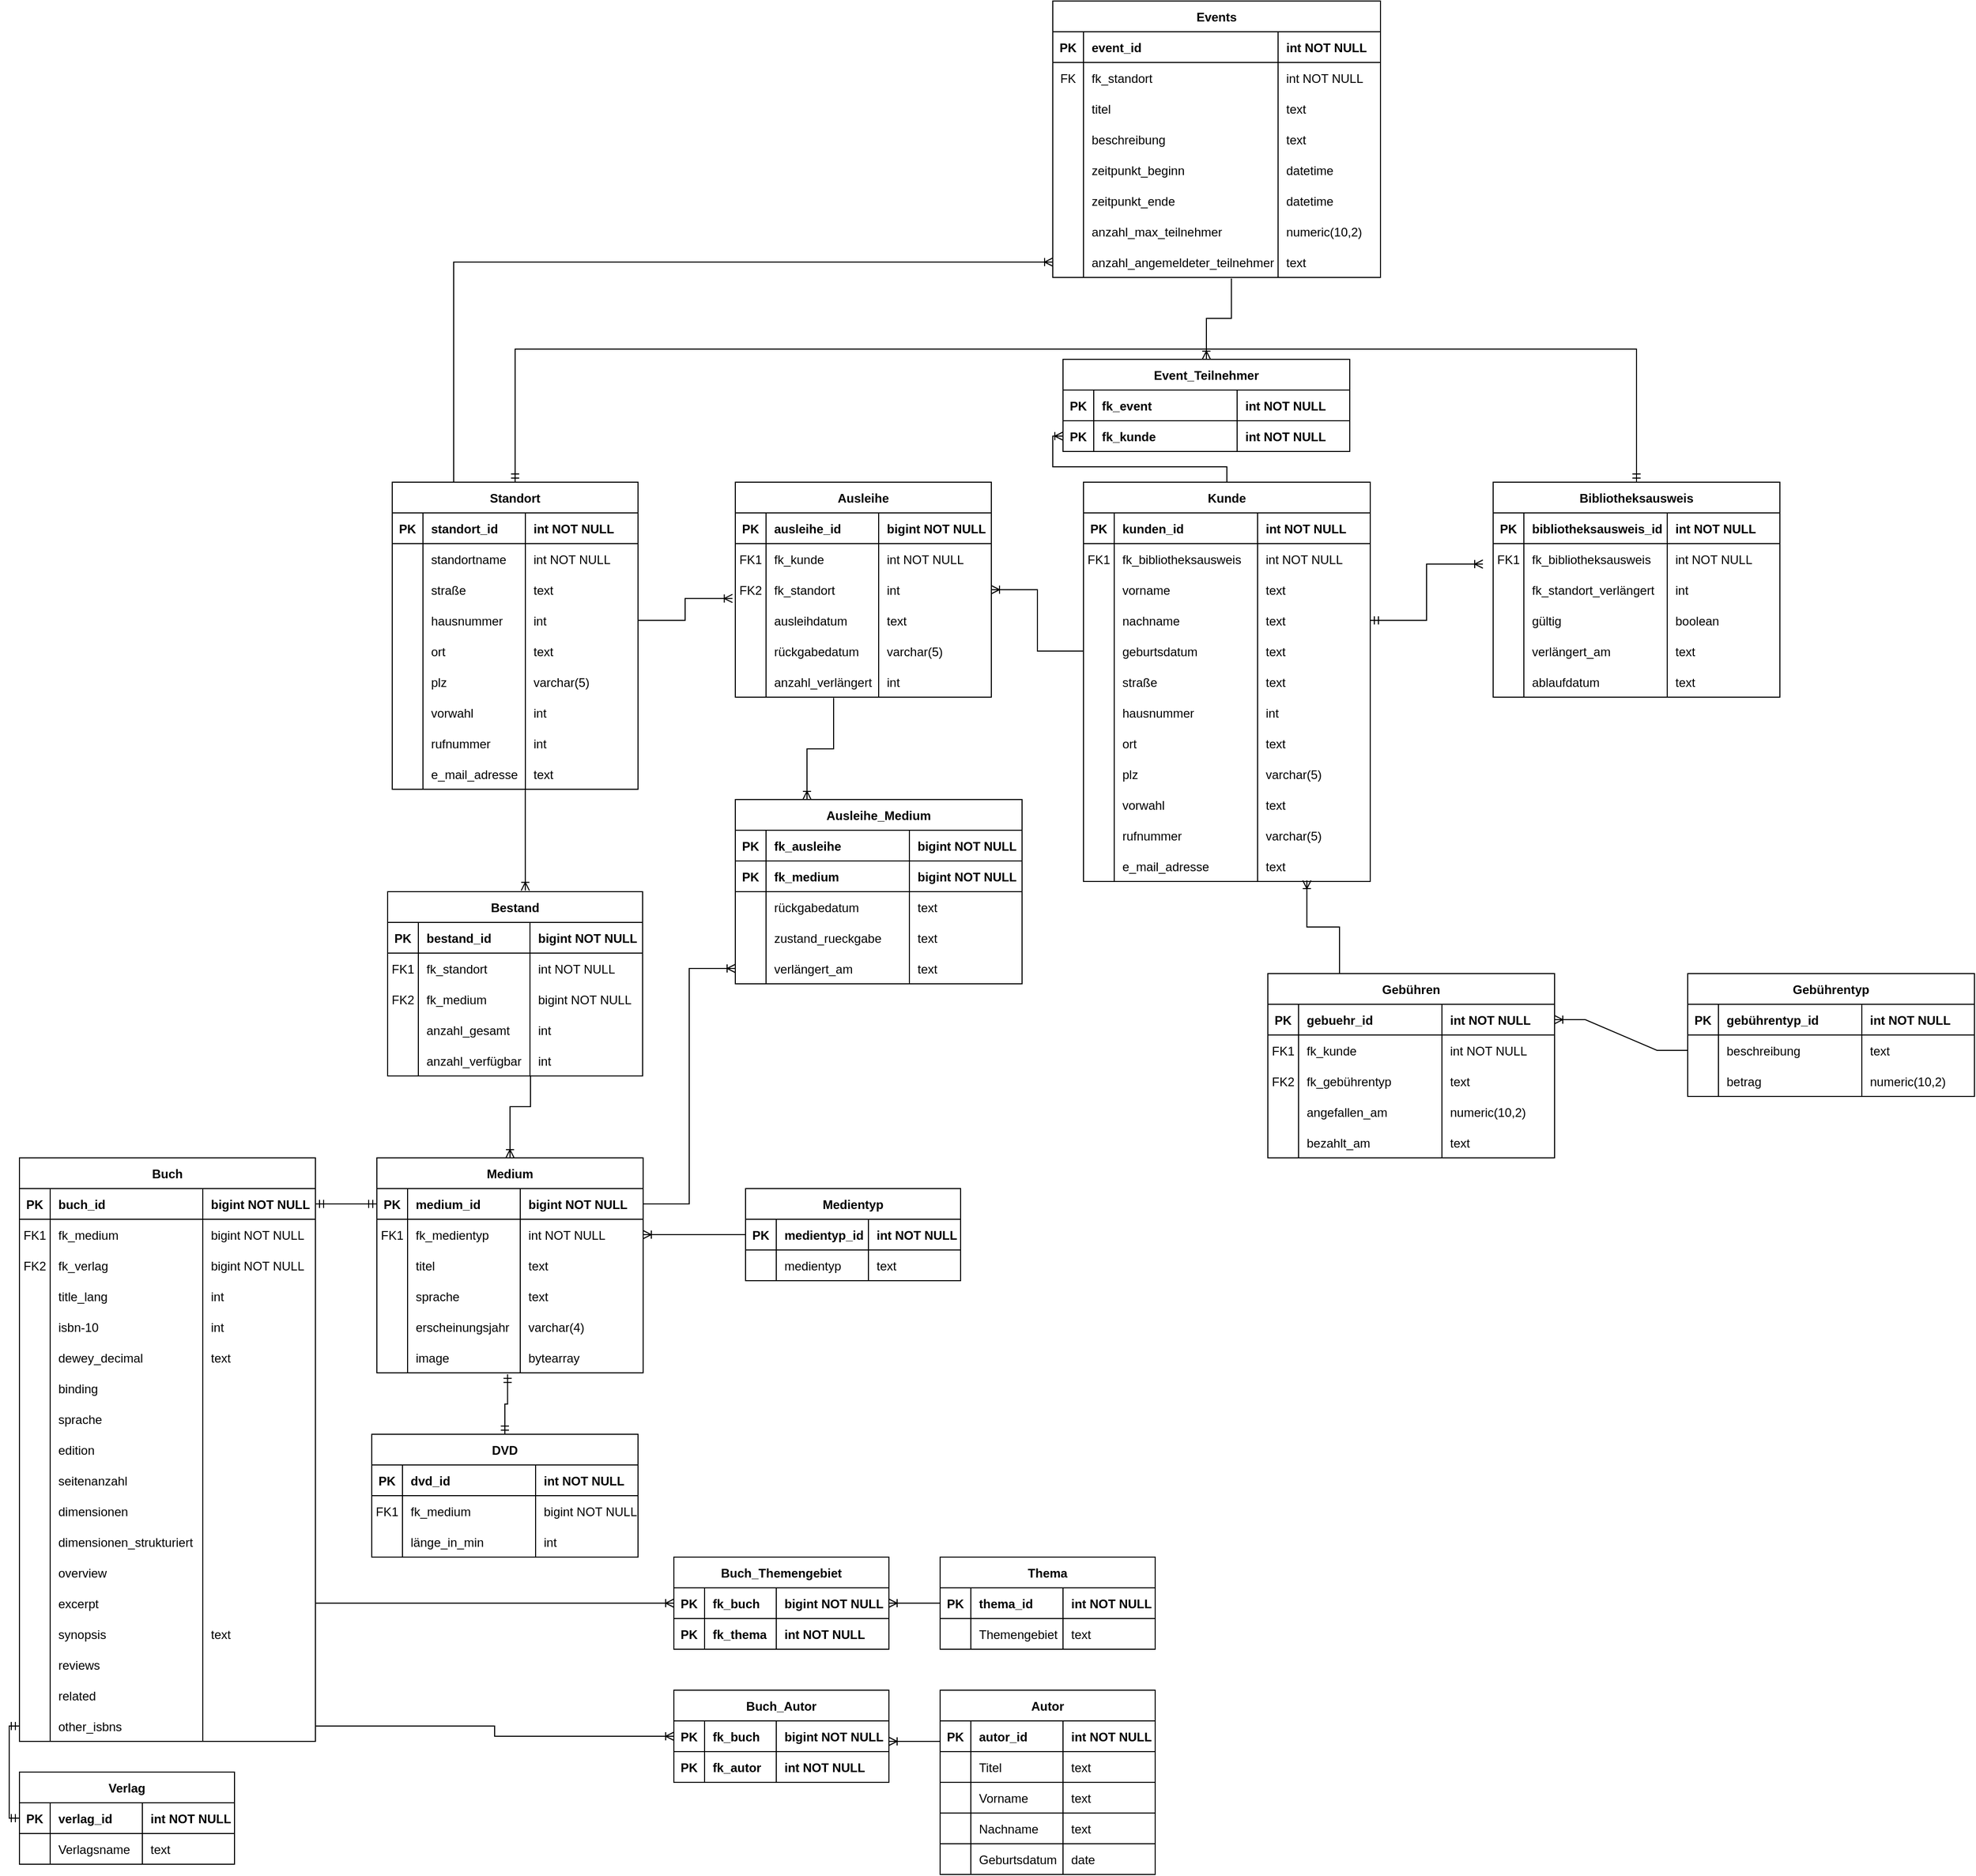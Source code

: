 <mxfile version="24.5.4" type="github">
  <diagram id="R2lEEEUBdFMjLlhIrx00" name="Page-1">
    <mxGraphModel dx="2434" dy="1951" grid="1" gridSize="10" guides="1" tooltips="1" connect="1" arrows="1" fold="1" page="1" pageScale="1" pageWidth="850" pageHeight="1100" math="0" shadow="0" extFonts="Permanent Marker^https://fonts.googleapis.com/css?family=Permanent+Marker">
      <root>
        <mxCell id="0" />
        <mxCell id="1" parent="0" />
        <mxCell id="C-vyLk0tnHw3VtMMgP7b-2" value="Standort" style="shape=table;startSize=30;container=1;collapsible=1;childLayout=tableLayout;fixedRows=1;rowLines=0;fontStyle=1;align=center;resizeLast=1;" parent="1" vertex="1">
          <mxGeometry x="-345" y="-300" width="240" height="300" as="geometry" />
        </mxCell>
        <mxCell id="C-vyLk0tnHw3VtMMgP7b-3" value="" style="shape=partialRectangle;collapsible=0;dropTarget=0;pointerEvents=0;fillColor=none;points=[[0,0.5],[1,0.5]];portConstraint=eastwest;top=0;left=0;right=0;bottom=1;" parent="C-vyLk0tnHw3VtMMgP7b-2" vertex="1">
          <mxGeometry y="30" width="240" height="30" as="geometry" />
        </mxCell>
        <mxCell id="C-vyLk0tnHw3VtMMgP7b-4" value="PK" style="shape=partialRectangle;overflow=hidden;connectable=0;fillColor=none;top=0;left=0;bottom=0;right=0;fontStyle=1;" parent="C-vyLk0tnHw3VtMMgP7b-3" vertex="1">
          <mxGeometry width="30" height="30" as="geometry">
            <mxRectangle width="30" height="30" as="alternateBounds" />
          </mxGeometry>
        </mxCell>
        <mxCell id="C-vyLk0tnHw3VtMMgP7b-5" value="standort_id" style="shape=partialRectangle;overflow=hidden;connectable=0;fillColor=none;top=0;left=0;bottom=0;right=0;align=left;spacingLeft=6;fontStyle=1;" parent="C-vyLk0tnHw3VtMMgP7b-3" vertex="1">
          <mxGeometry x="30" width="100" height="30" as="geometry">
            <mxRectangle width="100" height="30" as="alternateBounds" />
          </mxGeometry>
        </mxCell>
        <mxCell id="-soUfAjdMmQ5WROBUisX-178" value="int NOT NULL" style="shape=partialRectangle;overflow=hidden;connectable=0;fillColor=none;top=0;left=0;bottom=0;right=0;align=left;spacingLeft=6;fontStyle=1;" parent="C-vyLk0tnHw3VtMMgP7b-3" vertex="1">
          <mxGeometry x="130" width="110" height="30" as="geometry">
            <mxRectangle width="110" height="30" as="alternateBounds" />
          </mxGeometry>
        </mxCell>
        <mxCell id="C-vyLk0tnHw3VtMMgP7b-6" value="" style="shape=partialRectangle;collapsible=0;dropTarget=0;pointerEvents=0;fillColor=none;points=[[0,0.5],[1,0.5]];portConstraint=eastwest;top=0;left=0;right=0;bottom=0;" parent="C-vyLk0tnHw3VtMMgP7b-2" vertex="1">
          <mxGeometry y="60" width="240" height="30" as="geometry" />
        </mxCell>
        <mxCell id="C-vyLk0tnHw3VtMMgP7b-7" value="" style="shape=partialRectangle;overflow=hidden;connectable=0;fillColor=none;top=0;left=0;bottom=0;right=0;" parent="C-vyLk0tnHw3VtMMgP7b-6" vertex="1">
          <mxGeometry width="30" height="30" as="geometry">
            <mxRectangle width="30" height="30" as="alternateBounds" />
          </mxGeometry>
        </mxCell>
        <mxCell id="C-vyLk0tnHw3VtMMgP7b-8" value="standortname" style="shape=partialRectangle;overflow=hidden;connectable=0;fillColor=none;top=0;left=0;bottom=0;right=0;align=left;spacingLeft=6;" parent="C-vyLk0tnHw3VtMMgP7b-6" vertex="1">
          <mxGeometry x="30" width="100" height="30" as="geometry">
            <mxRectangle width="100" height="30" as="alternateBounds" />
          </mxGeometry>
        </mxCell>
        <mxCell id="-soUfAjdMmQ5WROBUisX-179" value="int NOT NULL" style="shape=partialRectangle;overflow=hidden;connectable=0;fillColor=none;top=0;left=0;bottom=0;right=0;align=left;spacingLeft=6;" parent="C-vyLk0tnHw3VtMMgP7b-6" vertex="1">
          <mxGeometry x="130" width="110" height="30" as="geometry">
            <mxRectangle width="110" height="30" as="alternateBounds" />
          </mxGeometry>
        </mxCell>
        <mxCell id="C-vyLk0tnHw3VtMMgP7b-9" value="" style="shape=partialRectangle;collapsible=0;dropTarget=0;pointerEvents=0;fillColor=none;points=[[0,0.5],[1,0.5]];portConstraint=eastwest;top=0;left=0;right=0;bottom=0;" parent="C-vyLk0tnHw3VtMMgP7b-2" vertex="1">
          <mxGeometry y="90" width="240" height="30" as="geometry" />
        </mxCell>
        <mxCell id="C-vyLk0tnHw3VtMMgP7b-10" value="" style="shape=partialRectangle;overflow=hidden;connectable=0;fillColor=none;top=0;left=0;bottom=0;right=0;" parent="C-vyLk0tnHw3VtMMgP7b-9" vertex="1">
          <mxGeometry width="30" height="30" as="geometry">
            <mxRectangle width="30" height="30" as="alternateBounds" />
          </mxGeometry>
        </mxCell>
        <mxCell id="C-vyLk0tnHw3VtMMgP7b-11" value="straße" style="shape=partialRectangle;overflow=hidden;connectable=0;fillColor=none;top=0;left=0;bottom=0;right=0;align=left;spacingLeft=6;" parent="C-vyLk0tnHw3VtMMgP7b-9" vertex="1">
          <mxGeometry x="30" width="100" height="30" as="geometry">
            <mxRectangle width="100" height="30" as="alternateBounds" />
          </mxGeometry>
        </mxCell>
        <mxCell id="-soUfAjdMmQ5WROBUisX-180" value="text" style="shape=partialRectangle;overflow=hidden;connectable=0;fillColor=none;top=0;left=0;bottom=0;right=0;align=left;spacingLeft=6;" parent="C-vyLk0tnHw3VtMMgP7b-9" vertex="1">
          <mxGeometry x="130" width="110" height="30" as="geometry">
            <mxRectangle width="110" height="30" as="alternateBounds" />
          </mxGeometry>
        </mxCell>
        <mxCell id="-soUfAjdMmQ5WROBUisX-181" style="shape=partialRectangle;collapsible=0;dropTarget=0;pointerEvents=0;fillColor=none;points=[[0,0.5],[1,0.5]];portConstraint=eastwest;top=0;left=0;right=0;bottom=0;" parent="C-vyLk0tnHw3VtMMgP7b-2" vertex="1">
          <mxGeometry y="120" width="240" height="30" as="geometry" />
        </mxCell>
        <mxCell id="-soUfAjdMmQ5WROBUisX-182" style="shape=partialRectangle;overflow=hidden;connectable=0;fillColor=none;top=0;left=0;bottom=0;right=0;" parent="-soUfAjdMmQ5WROBUisX-181" vertex="1">
          <mxGeometry width="30" height="30" as="geometry">
            <mxRectangle width="30" height="30" as="alternateBounds" />
          </mxGeometry>
        </mxCell>
        <mxCell id="-soUfAjdMmQ5WROBUisX-183" value="hausnummer" style="shape=partialRectangle;overflow=hidden;connectable=0;fillColor=none;top=0;left=0;bottom=0;right=0;align=left;spacingLeft=6;" parent="-soUfAjdMmQ5WROBUisX-181" vertex="1">
          <mxGeometry x="30" width="100" height="30" as="geometry">
            <mxRectangle width="100" height="30" as="alternateBounds" />
          </mxGeometry>
        </mxCell>
        <mxCell id="-soUfAjdMmQ5WROBUisX-184" value="int" style="shape=partialRectangle;overflow=hidden;connectable=0;fillColor=none;top=0;left=0;bottom=0;right=0;align=left;spacingLeft=6;" parent="-soUfAjdMmQ5WROBUisX-181" vertex="1">
          <mxGeometry x="130" width="110" height="30" as="geometry">
            <mxRectangle width="110" height="30" as="alternateBounds" />
          </mxGeometry>
        </mxCell>
        <mxCell id="-soUfAjdMmQ5WROBUisX-185" style="shape=partialRectangle;collapsible=0;dropTarget=0;pointerEvents=0;fillColor=none;points=[[0,0.5],[1,0.5]];portConstraint=eastwest;top=0;left=0;right=0;bottom=0;" parent="C-vyLk0tnHw3VtMMgP7b-2" vertex="1">
          <mxGeometry y="150" width="240" height="30" as="geometry" />
        </mxCell>
        <mxCell id="-soUfAjdMmQ5WROBUisX-186" style="shape=partialRectangle;overflow=hidden;connectable=0;fillColor=none;top=0;left=0;bottom=0;right=0;" parent="-soUfAjdMmQ5WROBUisX-185" vertex="1">
          <mxGeometry width="30" height="30" as="geometry">
            <mxRectangle width="30" height="30" as="alternateBounds" />
          </mxGeometry>
        </mxCell>
        <mxCell id="-soUfAjdMmQ5WROBUisX-187" value="ort" style="shape=partialRectangle;overflow=hidden;connectable=0;fillColor=none;top=0;left=0;bottom=0;right=0;align=left;spacingLeft=6;" parent="-soUfAjdMmQ5WROBUisX-185" vertex="1">
          <mxGeometry x="30" width="100" height="30" as="geometry">
            <mxRectangle width="100" height="30" as="alternateBounds" />
          </mxGeometry>
        </mxCell>
        <mxCell id="-soUfAjdMmQ5WROBUisX-188" value="text" style="shape=partialRectangle;overflow=hidden;connectable=0;fillColor=none;top=0;left=0;bottom=0;right=0;align=left;spacingLeft=6;" parent="-soUfAjdMmQ5WROBUisX-185" vertex="1">
          <mxGeometry x="130" width="110" height="30" as="geometry">
            <mxRectangle width="110" height="30" as="alternateBounds" />
          </mxGeometry>
        </mxCell>
        <mxCell id="-soUfAjdMmQ5WROBUisX-189" style="shape=partialRectangle;collapsible=0;dropTarget=0;pointerEvents=0;fillColor=none;points=[[0,0.5],[1,0.5]];portConstraint=eastwest;top=0;left=0;right=0;bottom=0;" parent="C-vyLk0tnHw3VtMMgP7b-2" vertex="1">
          <mxGeometry y="180" width="240" height="30" as="geometry" />
        </mxCell>
        <mxCell id="-soUfAjdMmQ5WROBUisX-190" style="shape=partialRectangle;overflow=hidden;connectable=0;fillColor=none;top=0;left=0;bottom=0;right=0;" parent="-soUfAjdMmQ5WROBUisX-189" vertex="1">
          <mxGeometry width="30" height="30" as="geometry">
            <mxRectangle width="30" height="30" as="alternateBounds" />
          </mxGeometry>
        </mxCell>
        <mxCell id="-soUfAjdMmQ5WROBUisX-191" value="plz" style="shape=partialRectangle;overflow=hidden;connectable=0;fillColor=none;top=0;left=0;bottom=0;right=0;align=left;spacingLeft=6;" parent="-soUfAjdMmQ5WROBUisX-189" vertex="1">
          <mxGeometry x="30" width="100" height="30" as="geometry">
            <mxRectangle width="100" height="30" as="alternateBounds" />
          </mxGeometry>
        </mxCell>
        <mxCell id="-soUfAjdMmQ5WROBUisX-192" value="varchar(5)" style="shape=partialRectangle;overflow=hidden;connectable=0;fillColor=none;top=0;left=0;bottom=0;right=0;align=left;spacingLeft=6;" parent="-soUfAjdMmQ5WROBUisX-189" vertex="1">
          <mxGeometry x="130" width="110" height="30" as="geometry">
            <mxRectangle width="110" height="30" as="alternateBounds" />
          </mxGeometry>
        </mxCell>
        <mxCell id="-soUfAjdMmQ5WROBUisX-193" style="shape=partialRectangle;collapsible=0;dropTarget=0;pointerEvents=0;fillColor=none;points=[[0,0.5],[1,0.5]];portConstraint=eastwest;top=0;left=0;right=0;bottom=0;" parent="C-vyLk0tnHw3VtMMgP7b-2" vertex="1">
          <mxGeometry y="210" width="240" height="30" as="geometry" />
        </mxCell>
        <mxCell id="-soUfAjdMmQ5WROBUisX-194" style="shape=partialRectangle;overflow=hidden;connectable=0;fillColor=none;top=0;left=0;bottom=0;right=0;" parent="-soUfAjdMmQ5WROBUisX-193" vertex="1">
          <mxGeometry width="30" height="30" as="geometry">
            <mxRectangle width="30" height="30" as="alternateBounds" />
          </mxGeometry>
        </mxCell>
        <mxCell id="-soUfAjdMmQ5WROBUisX-195" value="vorwahl" style="shape=partialRectangle;overflow=hidden;connectable=0;fillColor=none;top=0;left=0;bottom=0;right=0;align=left;spacingLeft=6;" parent="-soUfAjdMmQ5WROBUisX-193" vertex="1">
          <mxGeometry x="30" width="100" height="30" as="geometry">
            <mxRectangle width="100" height="30" as="alternateBounds" />
          </mxGeometry>
        </mxCell>
        <mxCell id="-soUfAjdMmQ5WROBUisX-196" value="int" style="shape=partialRectangle;overflow=hidden;connectable=0;fillColor=none;top=0;left=0;bottom=0;right=0;align=left;spacingLeft=6;" parent="-soUfAjdMmQ5WROBUisX-193" vertex="1">
          <mxGeometry x="130" width="110" height="30" as="geometry">
            <mxRectangle width="110" height="30" as="alternateBounds" />
          </mxGeometry>
        </mxCell>
        <mxCell id="-soUfAjdMmQ5WROBUisX-197" style="shape=partialRectangle;collapsible=0;dropTarget=0;pointerEvents=0;fillColor=none;points=[[0,0.5],[1,0.5]];portConstraint=eastwest;top=0;left=0;right=0;bottom=0;" parent="C-vyLk0tnHw3VtMMgP7b-2" vertex="1">
          <mxGeometry y="240" width="240" height="30" as="geometry" />
        </mxCell>
        <mxCell id="-soUfAjdMmQ5WROBUisX-198" style="shape=partialRectangle;overflow=hidden;connectable=0;fillColor=none;top=0;left=0;bottom=0;right=0;" parent="-soUfAjdMmQ5WROBUisX-197" vertex="1">
          <mxGeometry width="30" height="30" as="geometry">
            <mxRectangle width="30" height="30" as="alternateBounds" />
          </mxGeometry>
        </mxCell>
        <mxCell id="-soUfAjdMmQ5WROBUisX-199" value="rufnummer          " style="shape=partialRectangle;overflow=hidden;connectable=0;fillColor=none;top=0;left=0;bottom=0;right=0;align=left;spacingLeft=6;" parent="-soUfAjdMmQ5WROBUisX-197" vertex="1">
          <mxGeometry x="30" width="100" height="30" as="geometry">
            <mxRectangle width="100" height="30" as="alternateBounds" />
          </mxGeometry>
        </mxCell>
        <mxCell id="-soUfAjdMmQ5WROBUisX-200" value="int" style="shape=partialRectangle;overflow=hidden;connectable=0;fillColor=none;top=0;left=0;bottom=0;right=0;align=left;spacingLeft=6;" parent="-soUfAjdMmQ5WROBUisX-197" vertex="1">
          <mxGeometry x="130" width="110" height="30" as="geometry">
            <mxRectangle width="110" height="30" as="alternateBounds" />
          </mxGeometry>
        </mxCell>
        <mxCell id="-soUfAjdMmQ5WROBUisX-201" style="shape=partialRectangle;collapsible=0;dropTarget=0;pointerEvents=0;fillColor=none;points=[[0,0.5],[1,0.5]];portConstraint=eastwest;top=0;left=0;right=0;bottom=0;" parent="C-vyLk0tnHw3VtMMgP7b-2" vertex="1">
          <mxGeometry y="270" width="240" height="30" as="geometry" />
        </mxCell>
        <mxCell id="-soUfAjdMmQ5WROBUisX-202" style="shape=partialRectangle;overflow=hidden;connectable=0;fillColor=none;top=0;left=0;bottom=0;right=0;" parent="-soUfAjdMmQ5WROBUisX-201" vertex="1">
          <mxGeometry width="30" height="30" as="geometry">
            <mxRectangle width="30" height="30" as="alternateBounds" />
          </mxGeometry>
        </mxCell>
        <mxCell id="-soUfAjdMmQ5WROBUisX-203" value="e_mail_adresse" style="shape=partialRectangle;overflow=hidden;connectable=0;fillColor=none;top=0;left=0;bottom=0;right=0;align=left;spacingLeft=6;" parent="-soUfAjdMmQ5WROBUisX-201" vertex="1">
          <mxGeometry x="30" width="100" height="30" as="geometry">
            <mxRectangle width="100" height="30" as="alternateBounds" />
          </mxGeometry>
        </mxCell>
        <mxCell id="-soUfAjdMmQ5WROBUisX-204" value="text" style="shape=partialRectangle;overflow=hidden;connectable=0;fillColor=none;top=0;left=0;bottom=0;right=0;align=left;spacingLeft=6;" parent="-soUfAjdMmQ5WROBUisX-201" vertex="1">
          <mxGeometry x="130" width="110" height="30" as="geometry">
            <mxRectangle width="110" height="30" as="alternateBounds" />
          </mxGeometry>
        </mxCell>
        <mxCell id="C-vyLk0tnHw3VtMMgP7b-13" value="Medium" style="shape=table;startSize=30;container=1;collapsible=1;childLayout=tableLayout;fixedRows=1;rowLines=0;fontStyle=1;align=center;resizeLast=1;" parent="1" vertex="1">
          <mxGeometry x="-360" y="360" width="260" height="210" as="geometry" />
        </mxCell>
        <mxCell id="C-vyLk0tnHw3VtMMgP7b-14" value="" style="shape=partialRectangle;collapsible=0;dropTarget=0;pointerEvents=0;fillColor=none;points=[[0,0.5],[1,0.5]];portConstraint=eastwest;top=0;left=0;right=0;bottom=1;" parent="C-vyLk0tnHw3VtMMgP7b-13" vertex="1">
          <mxGeometry y="30" width="260" height="30" as="geometry" />
        </mxCell>
        <mxCell id="C-vyLk0tnHw3VtMMgP7b-15" value="PK" style="shape=partialRectangle;overflow=hidden;connectable=0;fillColor=none;top=0;left=0;bottom=0;right=0;fontStyle=1;" parent="C-vyLk0tnHw3VtMMgP7b-14" vertex="1">
          <mxGeometry width="30" height="30" as="geometry">
            <mxRectangle width="30" height="30" as="alternateBounds" />
          </mxGeometry>
        </mxCell>
        <mxCell id="C-vyLk0tnHw3VtMMgP7b-16" value="medium_id" style="shape=partialRectangle;overflow=hidden;connectable=0;fillColor=none;top=0;left=0;bottom=0;right=0;align=left;spacingLeft=6;fontStyle=1;" parent="C-vyLk0tnHw3VtMMgP7b-14" vertex="1">
          <mxGeometry x="30" width="110" height="30" as="geometry">
            <mxRectangle width="110" height="30" as="alternateBounds" />
          </mxGeometry>
        </mxCell>
        <mxCell id="OgFdFAPkShTu0YIg3M7B-256" value="bigint NOT NULL" style="shape=partialRectangle;overflow=hidden;connectable=0;fillColor=none;top=0;left=0;bottom=0;right=0;align=left;spacingLeft=6;fontStyle=1;" parent="C-vyLk0tnHw3VtMMgP7b-14" vertex="1">
          <mxGeometry x="140" width="120" height="30" as="geometry">
            <mxRectangle width="120" height="30" as="alternateBounds" />
          </mxGeometry>
        </mxCell>
        <mxCell id="C-vyLk0tnHw3VtMMgP7b-17" value="" style="shape=partialRectangle;collapsible=0;dropTarget=0;pointerEvents=0;fillColor=none;points=[[0,0.5],[1,0.5]];portConstraint=eastwest;top=0;left=0;right=0;bottom=0;" parent="C-vyLk0tnHw3VtMMgP7b-13" vertex="1">
          <mxGeometry y="60" width="260" height="30" as="geometry" />
        </mxCell>
        <mxCell id="C-vyLk0tnHw3VtMMgP7b-18" value="FK1" style="shape=partialRectangle;overflow=hidden;connectable=0;fillColor=none;top=0;left=0;bottom=0;right=0;" parent="C-vyLk0tnHw3VtMMgP7b-17" vertex="1">
          <mxGeometry width="30" height="30" as="geometry">
            <mxRectangle width="30" height="30" as="alternateBounds" />
          </mxGeometry>
        </mxCell>
        <mxCell id="C-vyLk0tnHw3VtMMgP7b-19" value="fk_medientyp" style="shape=partialRectangle;overflow=hidden;connectable=0;fillColor=none;top=0;left=0;bottom=0;right=0;align=left;spacingLeft=6;" parent="C-vyLk0tnHw3VtMMgP7b-17" vertex="1">
          <mxGeometry x="30" width="110" height="30" as="geometry">
            <mxRectangle width="110" height="30" as="alternateBounds" />
          </mxGeometry>
        </mxCell>
        <mxCell id="OgFdFAPkShTu0YIg3M7B-257" value="int NOT NULL" style="shape=partialRectangle;overflow=hidden;connectable=0;fillColor=none;top=0;left=0;bottom=0;right=0;align=left;spacingLeft=6;" parent="C-vyLk0tnHw3VtMMgP7b-17" vertex="1">
          <mxGeometry x="140" width="120" height="30" as="geometry">
            <mxRectangle width="120" height="30" as="alternateBounds" />
          </mxGeometry>
        </mxCell>
        <mxCell id="C-vyLk0tnHw3VtMMgP7b-20" value="" style="shape=partialRectangle;collapsible=0;dropTarget=0;pointerEvents=0;fillColor=none;points=[[0,0.5],[1,0.5]];portConstraint=eastwest;top=0;left=0;right=0;bottom=0;" parent="C-vyLk0tnHw3VtMMgP7b-13" vertex="1">
          <mxGeometry y="90" width="260" height="30" as="geometry" />
        </mxCell>
        <mxCell id="C-vyLk0tnHw3VtMMgP7b-21" value="" style="shape=partialRectangle;overflow=hidden;connectable=0;fillColor=none;top=0;left=0;bottom=0;right=0;" parent="C-vyLk0tnHw3VtMMgP7b-20" vertex="1">
          <mxGeometry width="30" height="30" as="geometry">
            <mxRectangle width="30" height="30" as="alternateBounds" />
          </mxGeometry>
        </mxCell>
        <mxCell id="C-vyLk0tnHw3VtMMgP7b-22" value="titel" style="shape=partialRectangle;overflow=hidden;connectable=0;fillColor=none;top=0;left=0;bottom=0;right=0;align=left;spacingLeft=6;" parent="C-vyLk0tnHw3VtMMgP7b-20" vertex="1">
          <mxGeometry x="30" width="110" height="30" as="geometry">
            <mxRectangle width="110" height="30" as="alternateBounds" />
          </mxGeometry>
        </mxCell>
        <mxCell id="OgFdFAPkShTu0YIg3M7B-258" value="text" style="shape=partialRectangle;overflow=hidden;connectable=0;fillColor=none;top=0;left=0;bottom=0;right=0;align=left;spacingLeft=6;" parent="C-vyLk0tnHw3VtMMgP7b-20" vertex="1">
          <mxGeometry x="140" width="120" height="30" as="geometry">
            <mxRectangle width="120" height="30" as="alternateBounds" />
          </mxGeometry>
        </mxCell>
        <mxCell id="OgFdFAPkShTu0YIg3M7B-259" style="shape=partialRectangle;collapsible=0;dropTarget=0;pointerEvents=0;fillColor=none;points=[[0,0.5],[1,0.5]];portConstraint=eastwest;top=0;left=0;right=0;bottom=0;" parent="C-vyLk0tnHw3VtMMgP7b-13" vertex="1">
          <mxGeometry y="120" width="260" height="30" as="geometry" />
        </mxCell>
        <mxCell id="OgFdFAPkShTu0YIg3M7B-260" style="shape=partialRectangle;overflow=hidden;connectable=0;fillColor=none;top=0;left=0;bottom=0;right=0;" parent="OgFdFAPkShTu0YIg3M7B-259" vertex="1">
          <mxGeometry width="30" height="30" as="geometry">
            <mxRectangle width="30" height="30" as="alternateBounds" />
          </mxGeometry>
        </mxCell>
        <mxCell id="OgFdFAPkShTu0YIg3M7B-261" value="sprache" style="shape=partialRectangle;overflow=hidden;connectable=0;fillColor=none;top=0;left=0;bottom=0;right=0;align=left;spacingLeft=6;" parent="OgFdFAPkShTu0YIg3M7B-259" vertex="1">
          <mxGeometry x="30" width="110" height="30" as="geometry">
            <mxRectangle width="110" height="30" as="alternateBounds" />
          </mxGeometry>
        </mxCell>
        <mxCell id="OgFdFAPkShTu0YIg3M7B-262" value="text" style="shape=partialRectangle;overflow=hidden;connectable=0;fillColor=none;top=0;left=0;bottom=0;right=0;align=left;spacingLeft=6;" parent="OgFdFAPkShTu0YIg3M7B-259" vertex="1">
          <mxGeometry x="140" width="120" height="30" as="geometry">
            <mxRectangle width="120" height="30" as="alternateBounds" />
          </mxGeometry>
        </mxCell>
        <mxCell id="OgFdFAPkShTu0YIg3M7B-263" style="shape=partialRectangle;collapsible=0;dropTarget=0;pointerEvents=0;fillColor=none;points=[[0,0.5],[1,0.5]];portConstraint=eastwest;top=0;left=0;right=0;bottom=0;" parent="C-vyLk0tnHw3VtMMgP7b-13" vertex="1">
          <mxGeometry y="150" width="260" height="30" as="geometry" />
        </mxCell>
        <mxCell id="OgFdFAPkShTu0YIg3M7B-264" style="shape=partialRectangle;overflow=hidden;connectable=0;fillColor=none;top=0;left=0;bottom=0;right=0;" parent="OgFdFAPkShTu0YIg3M7B-263" vertex="1">
          <mxGeometry width="30" height="30" as="geometry">
            <mxRectangle width="30" height="30" as="alternateBounds" />
          </mxGeometry>
        </mxCell>
        <mxCell id="OgFdFAPkShTu0YIg3M7B-265" value="erscheinungsjahr" style="shape=partialRectangle;overflow=hidden;connectable=0;fillColor=none;top=0;left=0;bottom=0;right=0;align=left;spacingLeft=6;" parent="OgFdFAPkShTu0YIg3M7B-263" vertex="1">
          <mxGeometry x="30" width="110" height="30" as="geometry">
            <mxRectangle width="110" height="30" as="alternateBounds" />
          </mxGeometry>
        </mxCell>
        <mxCell id="OgFdFAPkShTu0YIg3M7B-266" value="varchar(4)" style="shape=partialRectangle;overflow=hidden;connectable=0;fillColor=none;top=0;left=0;bottom=0;right=0;align=left;spacingLeft=6;" parent="OgFdFAPkShTu0YIg3M7B-263" vertex="1">
          <mxGeometry x="140" width="120" height="30" as="geometry">
            <mxRectangle width="120" height="30" as="alternateBounds" />
          </mxGeometry>
        </mxCell>
        <mxCell id="OgFdFAPkShTu0YIg3M7B-267" style="shape=partialRectangle;collapsible=0;dropTarget=0;pointerEvents=0;fillColor=none;points=[[0,0.5],[1,0.5]];portConstraint=eastwest;top=0;left=0;right=0;bottom=0;" parent="C-vyLk0tnHw3VtMMgP7b-13" vertex="1">
          <mxGeometry y="180" width="260" height="30" as="geometry" />
        </mxCell>
        <mxCell id="OgFdFAPkShTu0YIg3M7B-268" style="shape=partialRectangle;overflow=hidden;connectable=0;fillColor=none;top=0;left=0;bottom=0;right=0;" parent="OgFdFAPkShTu0YIg3M7B-267" vertex="1">
          <mxGeometry width="30" height="30" as="geometry">
            <mxRectangle width="30" height="30" as="alternateBounds" />
          </mxGeometry>
        </mxCell>
        <mxCell id="OgFdFAPkShTu0YIg3M7B-269" value="image" style="shape=partialRectangle;overflow=hidden;connectable=0;fillColor=none;top=0;left=0;bottom=0;right=0;align=left;spacingLeft=6;" parent="OgFdFAPkShTu0YIg3M7B-267" vertex="1">
          <mxGeometry x="30" width="110" height="30" as="geometry">
            <mxRectangle width="110" height="30" as="alternateBounds" />
          </mxGeometry>
        </mxCell>
        <mxCell id="OgFdFAPkShTu0YIg3M7B-270" value="bytearray" style="shape=partialRectangle;overflow=hidden;connectable=0;fillColor=none;top=0;left=0;bottom=0;right=0;align=left;spacingLeft=6;" parent="OgFdFAPkShTu0YIg3M7B-267" vertex="1">
          <mxGeometry x="140" width="120" height="30" as="geometry">
            <mxRectangle width="120" height="30" as="alternateBounds" />
          </mxGeometry>
        </mxCell>
        <mxCell id="C-vyLk0tnHw3VtMMgP7b-23" value="Bestand" style="shape=table;startSize=30;container=1;collapsible=1;childLayout=tableLayout;fixedRows=1;rowLines=0;fontStyle=1;align=center;resizeLast=1;" parent="1" vertex="1">
          <mxGeometry x="-349.5" y="100" width="249" height="180" as="geometry">
            <mxRectangle x="-240" y="80" width="80" height="30" as="alternateBounds" />
          </mxGeometry>
        </mxCell>
        <mxCell id="C-vyLk0tnHw3VtMMgP7b-24" value="" style="shape=partialRectangle;collapsible=0;dropTarget=0;pointerEvents=0;fillColor=none;points=[[0,0.5],[1,0.5]];portConstraint=eastwest;top=0;left=0;right=0;bottom=1;" parent="C-vyLk0tnHw3VtMMgP7b-23" vertex="1">
          <mxGeometry y="30" width="249" height="30" as="geometry" />
        </mxCell>
        <mxCell id="C-vyLk0tnHw3VtMMgP7b-25" value="PK" style="shape=partialRectangle;overflow=hidden;connectable=0;fillColor=none;top=0;left=0;bottom=0;right=0;fontStyle=1;" parent="C-vyLk0tnHw3VtMMgP7b-24" vertex="1">
          <mxGeometry width="30" height="30" as="geometry">
            <mxRectangle width="30" height="30" as="alternateBounds" />
          </mxGeometry>
        </mxCell>
        <mxCell id="C-vyLk0tnHw3VtMMgP7b-26" value="bestand_id" style="shape=partialRectangle;overflow=hidden;connectable=0;fillColor=none;top=0;left=0;bottom=0;right=0;align=left;spacingLeft=6;fontStyle=1;" parent="C-vyLk0tnHw3VtMMgP7b-24" vertex="1">
          <mxGeometry x="30" width="109" height="30" as="geometry">
            <mxRectangle width="109" height="30" as="alternateBounds" />
          </mxGeometry>
        </mxCell>
        <mxCell id="-soUfAjdMmQ5WROBUisX-152" value="bigint NOT NULL" style="shape=partialRectangle;overflow=hidden;connectable=0;fillColor=none;top=0;left=0;bottom=0;right=0;align=left;spacingLeft=6;fontStyle=1;" parent="C-vyLk0tnHw3VtMMgP7b-24" vertex="1">
          <mxGeometry x="139" width="110" height="30" as="geometry">
            <mxRectangle width="110" height="30" as="alternateBounds" />
          </mxGeometry>
        </mxCell>
        <mxCell id="C-vyLk0tnHw3VtMMgP7b-27" value="" style="shape=partialRectangle;collapsible=0;dropTarget=0;pointerEvents=0;fillColor=none;points=[[0,0.5],[1,0.5]];portConstraint=eastwest;top=0;left=0;right=0;bottom=0;" parent="C-vyLk0tnHw3VtMMgP7b-23" vertex="1">
          <mxGeometry y="60" width="249" height="30" as="geometry" />
        </mxCell>
        <mxCell id="C-vyLk0tnHw3VtMMgP7b-28" value="FK1" style="shape=partialRectangle;overflow=hidden;connectable=0;fillColor=none;top=0;left=0;bottom=0;right=0;" parent="C-vyLk0tnHw3VtMMgP7b-27" vertex="1">
          <mxGeometry width="30" height="30" as="geometry">
            <mxRectangle width="30" height="30" as="alternateBounds" />
          </mxGeometry>
        </mxCell>
        <mxCell id="C-vyLk0tnHw3VtMMgP7b-29" value="fk_standort" style="shape=partialRectangle;overflow=hidden;connectable=0;fillColor=none;top=0;left=0;bottom=0;right=0;align=left;spacingLeft=6;" parent="C-vyLk0tnHw3VtMMgP7b-27" vertex="1">
          <mxGeometry x="30" width="109" height="30" as="geometry">
            <mxRectangle width="109" height="30" as="alternateBounds" />
          </mxGeometry>
        </mxCell>
        <mxCell id="-soUfAjdMmQ5WROBUisX-153" value="int NOT NULL" style="shape=partialRectangle;overflow=hidden;connectable=0;fillColor=none;top=0;left=0;bottom=0;right=0;align=left;spacingLeft=6;" parent="C-vyLk0tnHw3VtMMgP7b-27" vertex="1">
          <mxGeometry x="139" width="110" height="30" as="geometry">
            <mxRectangle width="110" height="30" as="alternateBounds" />
          </mxGeometry>
        </mxCell>
        <mxCell id="-soUfAjdMmQ5WROBUisX-112" style="shape=partialRectangle;collapsible=0;dropTarget=0;pointerEvents=0;fillColor=none;points=[[0,0.5],[1,0.5]];portConstraint=eastwest;top=0;left=0;right=0;bottom=0;" parent="C-vyLk0tnHw3VtMMgP7b-23" vertex="1">
          <mxGeometry y="90" width="249" height="30" as="geometry" />
        </mxCell>
        <mxCell id="-soUfAjdMmQ5WROBUisX-113" value="FK2" style="shape=partialRectangle;overflow=hidden;connectable=0;fillColor=none;top=0;left=0;bottom=0;right=0;" parent="-soUfAjdMmQ5WROBUisX-112" vertex="1">
          <mxGeometry width="30" height="30" as="geometry">
            <mxRectangle width="30" height="30" as="alternateBounds" />
          </mxGeometry>
        </mxCell>
        <mxCell id="-soUfAjdMmQ5WROBUisX-114" value="fk_medium" style="shape=partialRectangle;overflow=hidden;connectable=0;fillColor=none;top=0;left=0;bottom=0;right=0;align=left;spacingLeft=6;" parent="-soUfAjdMmQ5WROBUisX-112" vertex="1">
          <mxGeometry x="30" width="109" height="30" as="geometry">
            <mxRectangle width="109" height="30" as="alternateBounds" />
          </mxGeometry>
        </mxCell>
        <mxCell id="-soUfAjdMmQ5WROBUisX-154" value="bigint NOT NULL" style="shape=partialRectangle;overflow=hidden;connectable=0;fillColor=none;top=0;left=0;bottom=0;right=0;align=left;spacingLeft=6;" parent="-soUfAjdMmQ5WROBUisX-112" vertex="1">
          <mxGeometry x="139" width="110" height="30" as="geometry">
            <mxRectangle width="110" height="30" as="alternateBounds" />
          </mxGeometry>
        </mxCell>
        <mxCell id="-soUfAjdMmQ5WROBUisX-115" style="shape=partialRectangle;collapsible=0;dropTarget=0;pointerEvents=0;fillColor=none;points=[[0,0.5],[1,0.5]];portConstraint=eastwest;top=0;left=0;right=0;bottom=0;" parent="C-vyLk0tnHw3VtMMgP7b-23" vertex="1">
          <mxGeometry y="120" width="249" height="30" as="geometry" />
        </mxCell>
        <mxCell id="-soUfAjdMmQ5WROBUisX-116" style="shape=partialRectangle;overflow=hidden;connectable=0;fillColor=none;top=0;left=0;bottom=0;right=0;" parent="-soUfAjdMmQ5WROBUisX-115" vertex="1">
          <mxGeometry width="30" height="30" as="geometry">
            <mxRectangle width="30" height="30" as="alternateBounds" />
          </mxGeometry>
        </mxCell>
        <mxCell id="-soUfAjdMmQ5WROBUisX-117" value="anzahl_gesamt" style="shape=partialRectangle;overflow=hidden;connectable=0;fillColor=none;top=0;left=0;bottom=0;right=0;align=left;spacingLeft=6;" parent="-soUfAjdMmQ5WROBUisX-115" vertex="1">
          <mxGeometry x="30" width="109" height="30" as="geometry">
            <mxRectangle width="109" height="30" as="alternateBounds" />
          </mxGeometry>
        </mxCell>
        <mxCell id="-soUfAjdMmQ5WROBUisX-155" value="int" style="shape=partialRectangle;overflow=hidden;connectable=0;fillColor=none;top=0;left=0;bottom=0;right=0;align=left;spacingLeft=6;" parent="-soUfAjdMmQ5WROBUisX-115" vertex="1">
          <mxGeometry x="139" width="110" height="30" as="geometry">
            <mxRectangle width="110" height="30" as="alternateBounds" />
          </mxGeometry>
        </mxCell>
        <mxCell id="-soUfAjdMmQ5WROBUisX-149" style="shape=partialRectangle;collapsible=0;dropTarget=0;pointerEvents=0;fillColor=none;points=[[0,0.5],[1,0.5]];portConstraint=eastwest;top=0;left=0;right=0;bottom=0;" parent="C-vyLk0tnHw3VtMMgP7b-23" vertex="1">
          <mxGeometry y="150" width="249" height="30" as="geometry" />
        </mxCell>
        <mxCell id="-soUfAjdMmQ5WROBUisX-150" style="shape=partialRectangle;overflow=hidden;connectable=0;fillColor=none;top=0;left=0;bottom=0;right=0;" parent="-soUfAjdMmQ5WROBUisX-149" vertex="1">
          <mxGeometry width="30" height="30" as="geometry">
            <mxRectangle width="30" height="30" as="alternateBounds" />
          </mxGeometry>
        </mxCell>
        <mxCell id="-soUfAjdMmQ5WROBUisX-151" value="anzahl_verfügbar" style="shape=partialRectangle;overflow=hidden;connectable=0;fillColor=none;top=0;left=0;bottom=0;right=0;align=left;spacingLeft=6;" parent="-soUfAjdMmQ5WROBUisX-149" vertex="1">
          <mxGeometry x="30" width="109" height="30" as="geometry">
            <mxRectangle width="109" height="30" as="alternateBounds" />
          </mxGeometry>
        </mxCell>
        <mxCell id="-soUfAjdMmQ5WROBUisX-156" value="int" style="shape=partialRectangle;overflow=hidden;connectable=0;fillColor=none;top=0;left=0;bottom=0;right=0;align=left;spacingLeft=6;" parent="-soUfAjdMmQ5WROBUisX-149" vertex="1">
          <mxGeometry x="139" width="110" height="30" as="geometry">
            <mxRectangle width="110" height="30" as="alternateBounds" />
          </mxGeometry>
        </mxCell>
        <mxCell id="-soUfAjdMmQ5WROBUisX-157" value="Buch" style="shape=table;startSize=30;container=1;collapsible=1;childLayout=tableLayout;fixedRows=1;rowLines=0;fontStyle=1;align=center;resizeLast=1;" parent="1" vertex="1">
          <mxGeometry x="-709" y="360" width="289" height="570" as="geometry">
            <mxRectangle x="-240" y="80" width="80" height="30" as="alternateBounds" />
          </mxGeometry>
        </mxCell>
        <mxCell id="-soUfAjdMmQ5WROBUisX-158" value="" style="shape=partialRectangle;collapsible=0;dropTarget=0;pointerEvents=0;fillColor=none;points=[[0,0.5],[1,0.5]];portConstraint=eastwest;top=0;left=0;right=0;bottom=1;" parent="-soUfAjdMmQ5WROBUisX-157" vertex="1">
          <mxGeometry y="30" width="289" height="30" as="geometry" />
        </mxCell>
        <mxCell id="-soUfAjdMmQ5WROBUisX-159" value="PK" style="shape=partialRectangle;overflow=hidden;connectable=0;fillColor=none;top=0;left=0;bottom=0;right=0;fontStyle=1;" parent="-soUfAjdMmQ5WROBUisX-158" vertex="1">
          <mxGeometry width="30" height="30" as="geometry">
            <mxRectangle width="30" height="30" as="alternateBounds" />
          </mxGeometry>
        </mxCell>
        <mxCell id="-soUfAjdMmQ5WROBUisX-160" value="buch_id" style="shape=partialRectangle;overflow=hidden;connectable=0;fillColor=none;top=0;left=0;bottom=0;right=0;align=left;spacingLeft=6;fontStyle=1;" parent="-soUfAjdMmQ5WROBUisX-158" vertex="1">
          <mxGeometry x="30" width="149" height="30" as="geometry">
            <mxRectangle width="149" height="30" as="alternateBounds" />
          </mxGeometry>
        </mxCell>
        <mxCell id="-soUfAjdMmQ5WROBUisX-161" value="bigint NOT NULL" style="shape=partialRectangle;overflow=hidden;connectable=0;fillColor=none;top=0;left=0;bottom=0;right=0;align=left;spacingLeft=6;fontStyle=1;" parent="-soUfAjdMmQ5WROBUisX-158" vertex="1">
          <mxGeometry x="179" width="110" height="30" as="geometry">
            <mxRectangle width="110" height="30" as="alternateBounds" />
          </mxGeometry>
        </mxCell>
        <mxCell id="-soUfAjdMmQ5WROBUisX-162" value="" style="shape=partialRectangle;collapsible=0;dropTarget=0;pointerEvents=0;fillColor=none;points=[[0,0.5],[1,0.5]];portConstraint=eastwest;top=0;left=0;right=0;bottom=0;" parent="-soUfAjdMmQ5WROBUisX-157" vertex="1">
          <mxGeometry y="60" width="289" height="30" as="geometry" />
        </mxCell>
        <mxCell id="-soUfAjdMmQ5WROBUisX-163" value="FK1" style="shape=partialRectangle;overflow=hidden;connectable=0;fillColor=none;top=0;left=0;bottom=0;right=0;" parent="-soUfAjdMmQ5WROBUisX-162" vertex="1">
          <mxGeometry width="30" height="30" as="geometry">
            <mxRectangle width="30" height="30" as="alternateBounds" />
          </mxGeometry>
        </mxCell>
        <mxCell id="-soUfAjdMmQ5WROBUisX-164" value="fk_medium" style="shape=partialRectangle;overflow=hidden;connectable=0;fillColor=none;top=0;left=0;bottom=0;right=0;align=left;spacingLeft=6;" parent="-soUfAjdMmQ5WROBUisX-162" vertex="1">
          <mxGeometry x="30" width="149" height="30" as="geometry">
            <mxRectangle width="149" height="30" as="alternateBounds" />
          </mxGeometry>
        </mxCell>
        <mxCell id="-soUfAjdMmQ5WROBUisX-165" value="bigint NOT NULL" style="shape=partialRectangle;overflow=hidden;connectable=0;fillColor=none;top=0;left=0;bottom=0;right=0;align=left;spacingLeft=6;" parent="-soUfAjdMmQ5WROBUisX-162" vertex="1">
          <mxGeometry x="179" width="110" height="30" as="geometry">
            <mxRectangle width="110" height="30" as="alternateBounds" />
          </mxGeometry>
        </mxCell>
        <mxCell id="-soUfAjdMmQ5WROBUisX-166" style="shape=partialRectangle;collapsible=0;dropTarget=0;pointerEvents=0;fillColor=none;points=[[0,0.5],[1,0.5]];portConstraint=eastwest;top=0;left=0;right=0;bottom=0;" parent="-soUfAjdMmQ5WROBUisX-157" vertex="1">
          <mxGeometry y="90" width="289" height="30" as="geometry" />
        </mxCell>
        <mxCell id="-soUfAjdMmQ5WROBUisX-167" value="FK2" style="shape=partialRectangle;overflow=hidden;connectable=0;fillColor=none;top=0;left=0;bottom=0;right=0;" parent="-soUfAjdMmQ5WROBUisX-166" vertex="1">
          <mxGeometry width="30" height="30" as="geometry">
            <mxRectangle width="30" height="30" as="alternateBounds" />
          </mxGeometry>
        </mxCell>
        <mxCell id="-soUfAjdMmQ5WROBUisX-168" value="fk_verlag" style="shape=partialRectangle;overflow=hidden;connectable=0;fillColor=none;top=0;left=0;bottom=0;right=0;align=left;spacingLeft=6;" parent="-soUfAjdMmQ5WROBUisX-166" vertex="1">
          <mxGeometry x="30" width="149" height="30" as="geometry">
            <mxRectangle width="149" height="30" as="alternateBounds" />
          </mxGeometry>
        </mxCell>
        <mxCell id="-soUfAjdMmQ5WROBUisX-169" value="bigint NOT NULL" style="shape=partialRectangle;overflow=hidden;connectable=0;fillColor=none;top=0;left=0;bottom=0;right=0;align=left;spacingLeft=6;" parent="-soUfAjdMmQ5WROBUisX-166" vertex="1">
          <mxGeometry x="179" width="110" height="30" as="geometry">
            <mxRectangle width="110" height="30" as="alternateBounds" />
          </mxGeometry>
        </mxCell>
        <mxCell id="-soUfAjdMmQ5WROBUisX-170" style="shape=partialRectangle;collapsible=0;dropTarget=0;pointerEvents=0;fillColor=none;points=[[0,0.5],[1,0.5]];portConstraint=eastwest;top=0;left=0;right=0;bottom=0;" parent="-soUfAjdMmQ5WROBUisX-157" vertex="1">
          <mxGeometry y="120" width="289" height="30" as="geometry" />
        </mxCell>
        <mxCell id="-soUfAjdMmQ5WROBUisX-171" style="shape=partialRectangle;overflow=hidden;connectable=0;fillColor=none;top=0;left=0;bottom=0;right=0;" parent="-soUfAjdMmQ5WROBUisX-170" vertex="1">
          <mxGeometry width="30" height="30" as="geometry">
            <mxRectangle width="30" height="30" as="alternateBounds" />
          </mxGeometry>
        </mxCell>
        <mxCell id="-soUfAjdMmQ5WROBUisX-172" value="title_lang" style="shape=partialRectangle;overflow=hidden;connectable=0;fillColor=none;top=0;left=0;bottom=0;right=0;align=left;spacingLeft=6;" parent="-soUfAjdMmQ5WROBUisX-170" vertex="1">
          <mxGeometry x="30" width="149" height="30" as="geometry">
            <mxRectangle width="149" height="30" as="alternateBounds" />
          </mxGeometry>
        </mxCell>
        <mxCell id="-soUfAjdMmQ5WROBUisX-173" value="int" style="shape=partialRectangle;overflow=hidden;connectable=0;fillColor=none;top=0;left=0;bottom=0;right=0;align=left;spacingLeft=6;" parent="-soUfAjdMmQ5WROBUisX-170" vertex="1">
          <mxGeometry x="179" width="110" height="30" as="geometry">
            <mxRectangle width="110" height="30" as="alternateBounds" />
          </mxGeometry>
        </mxCell>
        <mxCell id="-soUfAjdMmQ5WROBUisX-174" style="shape=partialRectangle;collapsible=0;dropTarget=0;pointerEvents=0;fillColor=none;points=[[0,0.5],[1,0.5]];portConstraint=eastwest;top=0;left=0;right=0;bottom=0;" parent="-soUfAjdMmQ5WROBUisX-157" vertex="1">
          <mxGeometry y="150" width="289" height="30" as="geometry" />
        </mxCell>
        <mxCell id="-soUfAjdMmQ5WROBUisX-175" style="shape=partialRectangle;overflow=hidden;connectable=0;fillColor=none;top=0;left=0;bottom=0;right=0;" parent="-soUfAjdMmQ5WROBUisX-174" vertex="1">
          <mxGeometry width="30" height="30" as="geometry">
            <mxRectangle width="30" height="30" as="alternateBounds" />
          </mxGeometry>
        </mxCell>
        <mxCell id="-soUfAjdMmQ5WROBUisX-176" value="isbn-10" style="shape=partialRectangle;overflow=hidden;connectable=0;fillColor=none;top=0;left=0;bottom=0;right=0;align=left;spacingLeft=6;" parent="-soUfAjdMmQ5WROBUisX-174" vertex="1">
          <mxGeometry x="30" width="149" height="30" as="geometry">
            <mxRectangle width="149" height="30" as="alternateBounds" />
          </mxGeometry>
        </mxCell>
        <mxCell id="-soUfAjdMmQ5WROBUisX-177" value="int" style="shape=partialRectangle;overflow=hidden;connectable=0;fillColor=none;top=0;left=0;bottom=0;right=0;align=left;spacingLeft=6;" parent="-soUfAjdMmQ5WROBUisX-174" vertex="1">
          <mxGeometry x="179" width="110" height="30" as="geometry">
            <mxRectangle width="110" height="30" as="alternateBounds" />
          </mxGeometry>
        </mxCell>
        <mxCell id="OgFdFAPkShTu0YIg3M7B-49" style="shape=partialRectangle;collapsible=0;dropTarget=0;pointerEvents=0;fillColor=none;points=[[0,0.5],[1,0.5]];portConstraint=eastwest;top=0;left=0;right=0;bottom=0;" parent="-soUfAjdMmQ5WROBUisX-157" vertex="1">
          <mxGeometry y="180" width="289" height="30" as="geometry" />
        </mxCell>
        <mxCell id="OgFdFAPkShTu0YIg3M7B-50" style="shape=partialRectangle;overflow=hidden;connectable=0;fillColor=none;top=0;left=0;bottom=0;right=0;" parent="OgFdFAPkShTu0YIg3M7B-49" vertex="1">
          <mxGeometry width="30" height="30" as="geometry">
            <mxRectangle width="30" height="30" as="alternateBounds" />
          </mxGeometry>
        </mxCell>
        <mxCell id="OgFdFAPkShTu0YIg3M7B-51" value="dewey_decimal" style="shape=partialRectangle;overflow=hidden;connectable=0;fillColor=none;top=0;left=0;bottom=0;right=0;align=left;spacingLeft=6;" parent="OgFdFAPkShTu0YIg3M7B-49" vertex="1">
          <mxGeometry x="30" width="149" height="30" as="geometry">
            <mxRectangle width="149" height="30" as="alternateBounds" />
          </mxGeometry>
        </mxCell>
        <mxCell id="OgFdFAPkShTu0YIg3M7B-52" value="text" style="shape=partialRectangle;overflow=hidden;connectable=0;fillColor=none;top=0;left=0;bottom=0;right=0;align=left;spacingLeft=6;" parent="OgFdFAPkShTu0YIg3M7B-49" vertex="1">
          <mxGeometry x="179" width="110" height="30" as="geometry">
            <mxRectangle width="110" height="30" as="alternateBounds" />
          </mxGeometry>
        </mxCell>
        <mxCell id="OgFdFAPkShTu0YIg3M7B-45" style="shape=partialRectangle;collapsible=0;dropTarget=0;pointerEvents=0;fillColor=none;points=[[0,0.5],[1,0.5]];portConstraint=eastwest;top=0;left=0;right=0;bottom=0;" parent="-soUfAjdMmQ5WROBUisX-157" vertex="1">
          <mxGeometry y="210" width="289" height="30" as="geometry" />
        </mxCell>
        <mxCell id="OgFdFAPkShTu0YIg3M7B-46" style="shape=partialRectangle;overflow=hidden;connectable=0;fillColor=none;top=0;left=0;bottom=0;right=0;" parent="OgFdFAPkShTu0YIg3M7B-45" vertex="1">
          <mxGeometry width="30" height="30" as="geometry">
            <mxRectangle width="30" height="30" as="alternateBounds" />
          </mxGeometry>
        </mxCell>
        <mxCell id="OgFdFAPkShTu0YIg3M7B-47" value="binding" style="shape=partialRectangle;overflow=hidden;connectable=0;fillColor=none;top=0;left=0;bottom=0;right=0;align=left;spacingLeft=6;" parent="OgFdFAPkShTu0YIg3M7B-45" vertex="1">
          <mxGeometry x="30" width="149" height="30" as="geometry">
            <mxRectangle width="149" height="30" as="alternateBounds" />
          </mxGeometry>
        </mxCell>
        <mxCell id="OgFdFAPkShTu0YIg3M7B-48" style="shape=partialRectangle;overflow=hidden;connectable=0;fillColor=none;top=0;left=0;bottom=0;right=0;align=left;spacingLeft=6;" parent="OgFdFAPkShTu0YIg3M7B-45" vertex="1">
          <mxGeometry x="179" width="110" height="30" as="geometry">
            <mxRectangle width="110" height="30" as="alternateBounds" />
          </mxGeometry>
        </mxCell>
        <mxCell id="OgFdFAPkShTu0YIg3M7B-41" style="shape=partialRectangle;collapsible=0;dropTarget=0;pointerEvents=0;fillColor=none;points=[[0,0.5],[1,0.5]];portConstraint=eastwest;top=0;left=0;right=0;bottom=0;" parent="-soUfAjdMmQ5WROBUisX-157" vertex="1">
          <mxGeometry y="240" width="289" height="30" as="geometry" />
        </mxCell>
        <mxCell id="OgFdFAPkShTu0YIg3M7B-42" style="shape=partialRectangle;overflow=hidden;connectable=0;fillColor=none;top=0;left=0;bottom=0;right=0;" parent="OgFdFAPkShTu0YIg3M7B-41" vertex="1">
          <mxGeometry width="30" height="30" as="geometry">
            <mxRectangle width="30" height="30" as="alternateBounds" />
          </mxGeometry>
        </mxCell>
        <mxCell id="OgFdFAPkShTu0YIg3M7B-43" value="sprache" style="shape=partialRectangle;overflow=hidden;connectable=0;fillColor=none;top=0;left=0;bottom=0;right=0;align=left;spacingLeft=6;" parent="OgFdFAPkShTu0YIg3M7B-41" vertex="1">
          <mxGeometry x="30" width="149" height="30" as="geometry">
            <mxRectangle width="149" height="30" as="alternateBounds" />
          </mxGeometry>
        </mxCell>
        <mxCell id="OgFdFAPkShTu0YIg3M7B-44" style="shape=partialRectangle;overflow=hidden;connectable=0;fillColor=none;top=0;left=0;bottom=0;right=0;align=left;spacingLeft=6;" parent="OgFdFAPkShTu0YIg3M7B-41" vertex="1">
          <mxGeometry x="179" width="110" height="30" as="geometry">
            <mxRectangle width="110" height="30" as="alternateBounds" />
          </mxGeometry>
        </mxCell>
        <mxCell id="OgFdFAPkShTu0YIg3M7B-37" style="shape=partialRectangle;collapsible=0;dropTarget=0;pointerEvents=0;fillColor=none;points=[[0,0.5],[1,0.5]];portConstraint=eastwest;top=0;left=0;right=0;bottom=0;" parent="-soUfAjdMmQ5WROBUisX-157" vertex="1">
          <mxGeometry y="270" width="289" height="30" as="geometry" />
        </mxCell>
        <mxCell id="OgFdFAPkShTu0YIg3M7B-38" style="shape=partialRectangle;overflow=hidden;connectable=0;fillColor=none;top=0;left=0;bottom=0;right=0;" parent="OgFdFAPkShTu0YIg3M7B-37" vertex="1">
          <mxGeometry width="30" height="30" as="geometry">
            <mxRectangle width="30" height="30" as="alternateBounds" />
          </mxGeometry>
        </mxCell>
        <mxCell id="OgFdFAPkShTu0YIg3M7B-39" value="edition" style="shape=partialRectangle;overflow=hidden;connectable=0;fillColor=none;top=0;left=0;bottom=0;right=0;align=left;spacingLeft=6;" parent="OgFdFAPkShTu0YIg3M7B-37" vertex="1">
          <mxGeometry x="30" width="149" height="30" as="geometry">
            <mxRectangle width="149" height="30" as="alternateBounds" />
          </mxGeometry>
        </mxCell>
        <mxCell id="OgFdFAPkShTu0YIg3M7B-40" style="shape=partialRectangle;overflow=hidden;connectable=0;fillColor=none;top=0;left=0;bottom=0;right=0;align=left;spacingLeft=6;" parent="OgFdFAPkShTu0YIg3M7B-37" vertex="1">
          <mxGeometry x="179" width="110" height="30" as="geometry">
            <mxRectangle width="110" height="30" as="alternateBounds" />
          </mxGeometry>
        </mxCell>
        <mxCell id="OgFdFAPkShTu0YIg3M7B-33" style="shape=partialRectangle;collapsible=0;dropTarget=0;pointerEvents=0;fillColor=none;points=[[0,0.5],[1,0.5]];portConstraint=eastwest;top=0;left=0;right=0;bottom=0;" parent="-soUfAjdMmQ5WROBUisX-157" vertex="1">
          <mxGeometry y="300" width="289" height="30" as="geometry" />
        </mxCell>
        <mxCell id="OgFdFAPkShTu0YIg3M7B-34" style="shape=partialRectangle;overflow=hidden;connectable=0;fillColor=none;top=0;left=0;bottom=0;right=0;" parent="OgFdFAPkShTu0YIg3M7B-33" vertex="1">
          <mxGeometry width="30" height="30" as="geometry">
            <mxRectangle width="30" height="30" as="alternateBounds" />
          </mxGeometry>
        </mxCell>
        <mxCell id="OgFdFAPkShTu0YIg3M7B-35" value="seitenanzahl" style="shape=partialRectangle;overflow=hidden;connectable=0;fillColor=none;top=0;left=0;bottom=0;right=0;align=left;spacingLeft=6;" parent="OgFdFAPkShTu0YIg3M7B-33" vertex="1">
          <mxGeometry x="30" width="149" height="30" as="geometry">
            <mxRectangle width="149" height="30" as="alternateBounds" />
          </mxGeometry>
        </mxCell>
        <mxCell id="OgFdFAPkShTu0YIg3M7B-36" style="shape=partialRectangle;overflow=hidden;connectable=0;fillColor=none;top=0;left=0;bottom=0;right=0;align=left;spacingLeft=6;" parent="OgFdFAPkShTu0YIg3M7B-33" vertex="1">
          <mxGeometry x="179" width="110" height="30" as="geometry">
            <mxRectangle width="110" height="30" as="alternateBounds" />
          </mxGeometry>
        </mxCell>
        <mxCell id="OgFdFAPkShTu0YIg3M7B-29" style="shape=partialRectangle;collapsible=0;dropTarget=0;pointerEvents=0;fillColor=none;points=[[0,0.5],[1,0.5]];portConstraint=eastwest;top=0;left=0;right=0;bottom=0;" parent="-soUfAjdMmQ5WROBUisX-157" vertex="1">
          <mxGeometry y="330" width="289" height="30" as="geometry" />
        </mxCell>
        <mxCell id="OgFdFAPkShTu0YIg3M7B-30" style="shape=partialRectangle;overflow=hidden;connectable=0;fillColor=none;top=0;left=0;bottom=0;right=0;" parent="OgFdFAPkShTu0YIg3M7B-29" vertex="1">
          <mxGeometry width="30" height="30" as="geometry">
            <mxRectangle width="30" height="30" as="alternateBounds" />
          </mxGeometry>
        </mxCell>
        <mxCell id="OgFdFAPkShTu0YIg3M7B-31" value="dimensionen" style="shape=partialRectangle;overflow=hidden;connectable=0;fillColor=none;top=0;left=0;bottom=0;right=0;align=left;spacingLeft=6;" parent="OgFdFAPkShTu0YIg3M7B-29" vertex="1">
          <mxGeometry x="30" width="149" height="30" as="geometry">
            <mxRectangle width="149" height="30" as="alternateBounds" />
          </mxGeometry>
        </mxCell>
        <mxCell id="OgFdFAPkShTu0YIg3M7B-32" style="shape=partialRectangle;overflow=hidden;connectable=0;fillColor=none;top=0;left=0;bottom=0;right=0;align=left;spacingLeft=6;" parent="OgFdFAPkShTu0YIg3M7B-29" vertex="1">
          <mxGeometry x="179" width="110" height="30" as="geometry">
            <mxRectangle width="110" height="30" as="alternateBounds" />
          </mxGeometry>
        </mxCell>
        <mxCell id="OgFdFAPkShTu0YIg3M7B-25" style="shape=partialRectangle;collapsible=0;dropTarget=0;pointerEvents=0;fillColor=none;points=[[0,0.5],[1,0.5]];portConstraint=eastwest;top=0;left=0;right=0;bottom=0;" parent="-soUfAjdMmQ5WROBUisX-157" vertex="1">
          <mxGeometry y="360" width="289" height="30" as="geometry" />
        </mxCell>
        <mxCell id="OgFdFAPkShTu0YIg3M7B-26" style="shape=partialRectangle;overflow=hidden;connectable=0;fillColor=none;top=0;left=0;bottom=0;right=0;" parent="OgFdFAPkShTu0YIg3M7B-25" vertex="1">
          <mxGeometry width="30" height="30" as="geometry">
            <mxRectangle width="30" height="30" as="alternateBounds" />
          </mxGeometry>
        </mxCell>
        <mxCell id="OgFdFAPkShTu0YIg3M7B-27" value="dimensionen_strukturiert" style="shape=partialRectangle;overflow=hidden;connectable=0;fillColor=none;top=0;left=0;bottom=0;right=0;align=left;spacingLeft=6;" parent="OgFdFAPkShTu0YIg3M7B-25" vertex="1">
          <mxGeometry x="30" width="149" height="30" as="geometry">
            <mxRectangle width="149" height="30" as="alternateBounds" />
          </mxGeometry>
        </mxCell>
        <mxCell id="OgFdFAPkShTu0YIg3M7B-28" style="shape=partialRectangle;overflow=hidden;connectable=0;fillColor=none;top=0;left=0;bottom=0;right=0;align=left;spacingLeft=6;" parent="OgFdFAPkShTu0YIg3M7B-25" vertex="1">
          <mxGeometry x="179" width="110" height="30" as="geometry">
            <mxRectangle width="110" height="30" as="alternateBounds" />
          </mxGeometry>
        </mxCell>
        <mxCell id="OgFdFAPkShTu0YIg3M7B-21" style="shape=partialRectangle;collapsible=0;dropTarget=0;pointerEvents=0;fillColor=none;points=[[0,0.5],[1,0.5]];portConstraint=eastwest;top=0;left=0;right=0;bottom=0;" parent="-soUfAjdMmQ5WROBUisX-157" vertex="1">
          <mxGeometry y="390" width="289" height="30" as="geometry" />
        </mxCell>
        <mxCell id="OgFdFAPkShTu0YIg3M7B-22" style="shape=partialRectangle;overflow=hidden;connectable=0;fillColor=none;top=0;left=0;bottom=0;right=0;" parent="OgFdFAPkShTu0YIg3M7B-21" vertex="1">
          <mxGeometry width="30" height="30" as="geometry">
            <mxRectangle width="30" height="30" as="alternateBounds" />
          </mxGeometry>
        </mxCell>
        <mxCell id="OgFdFAPkShTu0YIg3M7B-23" value="overview" style="shape=partialRectangle;overflow=hidden;connectable=0;fillColor=none;top=0;left=0;bottom=0;right=0;align=left;spacingLeft=6;" parent="OgFdFAPkShTu0YIg3M7B-21" vertex="1">
          <mxGeometry x="30" width="149" height="30" as="geometry">
            <mxRectangle width="149" height="30" as="alternateBounds" />
          </mxGeometry>
        </mxCell>
        <mxCell id="OgFdFAPkShTu0YIg3M7B-24" style="shape=partialRectangle;overflow=hidden;connectable=0;fillColor=none;top=0;left=0;bottom=0;right=0;align=left;spacingLeft=6;" parent="OgFdFAPkShTu0YIg3M7B-21" vertex="1">
          <mxGeometry x="179" width="110" height="30" as="geometry">
            <mxRectangle width="110" height="30" as="alternateBounds" />
          </mxGeometry>
        </mxCell>
        <mxCell id="OgFdFAPkShTu0YIg3M7B-17" style="shape=partialRectangle;collapsible=0;dropTarget=0;pointerEvents=0;fillColor=none;points=[[0,0.5],[1,0.5]];portConstraint=eastwest;top=0;left=0;right=0;bottom=0;" parent="-soUfAjdMmQ5WROBUisX-157" vertex="1">
          <mxGeometry y="420" width="289" height="30" as="geometry" />
        </mxCell>
        <mxCell id="OgFdFAPkShTu0YIg3M7B-18" style="shape=partialRectangle;overflow=hidden;connectable=0;fillColor=none;top=0;left=0;bottom=0;right=0;" parent="OgFdFAPkShTu0YIg3M7B-17" vertex="1">
          <mxGeometry width="30" height="30" as="geometry">
            <mxRectangle width="30" height="30" as="alternateBounds" />
          </mxGeometry>
        </mxCell>
        <mxCell id="OgFdFAPkShTu0YIg3M7B-19" value="excerpt" style="shape=partialRectangle;overflow=hidden;connectable=0;fillColor=none;top=0;left=0;bottom=0;right=0;align=left;spacingLeft=6;" parent="OgFdFAPkShTu0YIg3M7B-17" vertex="1">
          <mxGeometry x="30" width="149" height="30" as="geometry">
            <mxRectangle width="149" height="30" as="alternateBounds" />
          </mxGeometry>
        </mxCell>
        <mxCell id="OgFdFAPkShTu0YIg3M7B-20" style="shape=partialRectangle;overflow=hidden;connectable=0;fillColor=none;top=0;left=0;bottom=0;right=0;align=left;spacingLeft=6;" parent="OgFdFAPkShTu0YIg3M7B-17" vertex="1">
          <mxGeometry x="179" width="110" height="30" as="geometry">
            <mxRectangle width="110" height="30" as="alternateBounds" />
          </mxGeometry>
        </mxCell>
        <mxCell id="OgFdFAPkShTu0YIg3M7B-13" style="shape=partialRectangle;collapsible=0;dropTarget=0;pointerEvents=0;fillColor=none;points=[[0,0.5],[1,0.5]];portConstraint=eastwest;top=0;left=0;right=0;bottom=0;" parent="-soUfAjdMmQ5WROBUisX-157" vertex="1">
          <mxGeometry y="450" width="289" height="30" as="geometry" />
        </mxCell>
        <mxCell id="OgFdFAPkShTu0YIg3M7B-14" style="shape=partialRectangle;overflow=hidden;connectable=0;fillColor=none;top=0;left=0;bottom=0;right=0;" parent="OgFdFAPkShTu0YIg3M7B-13" vertex="1">
          <mxGeometry width="30" height="30" as="geometry">
            <mxRectangle width="30" height="30" as="alternateBounds" />
          </mxGeometry>
        </mxCell>
        <mxCell id="OgFdFAPkShTu0YIg3M7B-15" value="synopsis" style="shape=partialRectangle;overflow=hidden;connectable=0;fillColor=none;top=0;left=0;bottom=0;right=0;align=left;spacingLeft=6;" parent="OgFdFAPkShTu0YIg3M7B-13" vertex="1">
          <mxGeometry x="30" width="149" height="30" as="geometry">
            <mxRectangle width="149" height="30" as="alternateBounds" />
          </mxGeometry>
        </mxCell>
        <mxCell id="OgFdFAPkShTu0YIg3M7B-16" value="text" style="shape=partialRectangle;overflow=hidden;connectable=0;fillColor=none;top=0;left=0;bottom=0;right=0;align=left;spacingLeft=6;" parent="OgFdFAPkShTu0YIg3M7B-13" vertex="1">
          <mxGeometry x="179" width="110" height="30" as="geometry">
            <mxRectangle width="110" height="30" as="alternateBounds" />
          </mxGeometry>
        </mxCell>
        <mxCell id="OgFdFAPkShTu0YIg3M7B-61" style="shape=partialRectangle;collapsible=0;dropTarget=0;pointerEvents=0;fillColor=none;points=[[0,0.5],[1,0.5]];portConstraint=eastwest;top=0;left=0;right=0;bottom=0;" parent="-soUfAjdMmQ5WROBUisX-157" vertex="1">
          <mxGeometry y="480" width="289" height="30" as="geometry" />
        </mxCell>
        <mxCell id="OgFdFAPkShTu0YIg3M7B-62" style="shape=partialRectangle;overflow=hidden;connectable=0;fillColor=none;top=0;left=0;bottom=0;right=0;" parent="OgFdFAPkShTu0YIg3M7B-61" vertex="1">
          <mxGeometry width="30" height="30" as="geometry">
            <mxRectangle width="30" height="30" as="alternateBounds" />
          </mxGeometry>
        </mxCell>
        <mxCell id="OgFdFAPkShTu0YIg3M7B-63" value="reviews" style="shape=partialRectangle;overflow=hidden;connectable=0;fillColor=none;top=0;left=0;bottom=0;right=0;align=left;spacingLeft=6;" parent="OgFdFAPkShTu0YIg3M7B-61" vertex="1">
          <mxGeometry x="30" width="149" height="30" as="geometry">
            <mxRectangle width="149" height="30" as="alternateBounds" />
          </mxGeometry>
        </mxCell>
        <mxCell id="OgFdFAPkShTu0YIg3M7B-64" style="shape=partialRectangle;overflow=hidden;connectable=0;fillColor=none;top=0;left=0;bottom=0;right=0;align=left;spacingLeft=6;" parent="OgFdFAPkShTu0YIg3M7B-61" vertex="1">
          <mxGeometry x="179" width="110" height="30" as="geometry">
            <mxRectangle width="110" height="30" as="alternateBounds" />
          </mxGeometry>
        </mxCell>
        <mxCell id="OgFdFAPkShTu0YIg3M7B-57" style="shape=partialRectangle;collapsible=0;dropTarget=0;pointerEvents=0;fillColor=none;points=[[0,0.5],[1,0.5]];portConstraint=eastwest;top=0;left=0;right=0;bottom=0;" parent="-soUfAjdMmQ5WROBUisX-157" vertex="1">
          <mxGeometry y="510" width="289" height="30" as="geometry" />
        </mxCell>
        <mxCell id="OgFdFAPkShTu0YIg3M7B-58" style="shape=partialRectangle;overflow=hidden;connectable=0;fillColor=none;top=0;left=0;bottom=0;right=0;" parent="OgFdFAPkShTu0YIg3M7B-57" vertex="1">
          <mxGeometry width="30" height="30" as="geometry">
            <mxRectangle width="30" height="30" as="alternateBounds" />
          </mxGeometry>
        </mxCell>
        <mxCell id="OgFdFAPkShTu0YIg3M7B-59" value="related" style="shape=partialRectangle;overflow=hidden;connectable=0;fillColor=none;top=0;left=0;bottom=0;right=0;align=left;spacingLeft=6;" parent="OgFdFAPkShTu0YIg3M7B-57" vertex="1">
          <mxGeometry x="30" width="149" height="30" as="geometry">
            <mxRectangle width="149" height="30" as="alternateBounds" />
          </mxGeometry>
        </mxCell>
        <mxCell id="OgFdFAPkShTu0YIg3M7B-60" style="shape=partialRectangle;overflow=hidden;connectable=0;fillColor=none;top=0;left=0;bottom=0;right=0;align=left;spacingLeft=6;" parent="OgFdFAPkShTu0YIg3M7B-57" vertex="1">
          <mxGeometry x="179" width="110" height="30" as="geometry">
            <mxRectangle width="110" height="30" as="alternateBounds" />
          </mxGeometry>
        </mxCell>
        <mxCell id="OgFdFAPkShTu0YIg3M7B-53" style="shape=partialRectangle;collapsible=0;dropTarget=0;pointerEvents=0;fillColor=none;points=[[0,0.5],[1,0.5]];portConstraint=eastwest;top=0;left=0;right=0;bottom=0;" parent="-soUfAjdMmQ5WROBUisX-157" vertex="1">
          <mxGeometry y="540" width="289" height="30" as="geometry" />
        </mxCell>
        <mxCell id="OgFdFAPkShTu0YIg3M7B-54" style="shape=partialRectangle;overflow=hidden;connectable=0;fillColor=none;top=0;left=0;bottom=0;right=0;" parent="OgFdFAPkShTu0YIg3M7B-53" vertex="1">
          <mxGeometry width="30" height="30" as="geometry">
            <mxRectangle width="30" height="30" as="alternateBounds" />
          </mxGeometry>
        </mxCell>
        <mxCell id="OgFdFAPkShTu0YIg3M7B-55" value="other_isbns" style="shape=partialRectangle;overflow=hidden;connectable=0;fillColor=none;top=0;left=0;bottom=0;right=0;align=left;spacingLeft=6;" parent="OgFdFAPkShTu0YIg3M7B-53" vertex="1">
          <mxGeometry x="30" width="149" height="30" as="geometry">
            <mxRectangle width="149" height="30" as="alternateBounds" />
          </mxGeometry>
        </mxCell>
        <mxCell id="OgFdFAPkShTu0YIg3M7B-56" style="shape=partialRectangle;overflow=hidden;connectable=0;fillColor=none;top=0;left=0;bottom=0;right=0;align=left;spacingLeft=6;" parent="OgFdFAPkShTu0YIg3M7B-53" vertex="1">
          <mxGeometry x="179" width="110" height="30" as="geometry">
            <mxRectangle width="110" height="30" as="alternateBounds" />
          </mxGeometry>
        </mxCell>
        <mxCell id="OgFdFAPkShTu0YIg3M7B-10" value="" style="edgeStyle=elbowEdgeStyle;fontSize=12;html=1;endArrow=ERoneToMany;rounded=0;elbow=vertical;exitX=0.558;exitY=0.967;exitDx=0;exitDy=0;entryX=0.556;entryY=-0.006;entryDx=0;entryDy=0;entryPerimeter=0;exitPerimeter=0;" parent="1" edge="1">
          <mxGeometry width="100" height="100" relative="1" as="geometry">
            <mxPoint x="-215.08" y="-0.99" as="sourcePoint" />
            <mxPoint x="-215.056" y="98.92" as="targetPoint" />
            <Array as="points">
              <mxPoint x="-224" y="40" />
            </Array>
          </mxGeometry>
        </mxCell>
        <mxCell id="OgFdFAPkShTu0YIg3M7B-11" value="" style="edgeStyle=elbowEdgeStyle;fontSize=12;html=1;endArrow=ERoneToMany;rounded=0;elbow=vertical;entryX=0.5;entryY=0;entryDx=0;entryDy=0;" parent="1" target="C-vyLk0tnHw3VtMMgP7b-13" edge="1">
          <mxGeometry width="100" height="100" relative="1" as="geometry">
            <mxPoint x="-210" y="280" as="sourcePoint" />
            <mxPoint x="-80" y="210" as="targetPoint" />
            <Array as="points">
              <mxPoint x="-190" y="310" />
            </Array>
          </mxGeometry>
        </mxCell>
        <mxCell id="OgFdFAPkShTu0YIg3M7B-12" value="" style="fontSize=12;html=1;endArrow=ERmandOne;startArrow=ERmandOne;rounded=0;exitX=1;exitY=0.5;exitDx=0;exitDy=0;entryX=0;entryY=0.5;entryDx=0;entryDy=0;" parent="1" source="-soUfAjdMmQ5WROBUisX-158" target="C-vyLk0tnHw3VtMMgP7b-14" edge="1">
          <mxGeometry width="100" height="100" relative="1" as="geometry">
            <mxPoint x="-180" y="310" as="sourcePoint" />
            <mxPoint x="-80" y="210" as="targetPoint" />
            <Array as="points">
              <mxPoint x="-400" y="405" />
            </Array>
          </mxGeometry>
        </mxCell>
        <mxCell id="OgFdFAPkShTu0YIg3M7B-65" value="DVD" style="shape=table;startSize=30;container=1;collapsible=1;childLayout=tableLayout;fixedRows=1;rowLines=0;fontStyle=1;align=center;resizeLast=1;" parent="1" vertex="1">
          <mxGeometry x="-365" y="630" width="260" height="120" as="geometry" />
        </mxCell>
        <mxCell id="OgFdFAPkShTu0YIg3M7B-66" value="" style="shape=partialRectangle;collapsible=0;dropTarget=0;pointerEvents=0;fillColor=none;points=[[0,0.5],[1,0.5]];portConstraint=eastwest;top=0;left=0;right=0;bottom=1;" parent="OgFdFAPkShTu0YIg3M7B-65" vertex="1">
          <mxGeometry y="30" width="260" height="30" as="geometry" />
        </mxCell>
        <mxCell id="OgFdFAPkShTu0YIg3M7B-67" value="PK" style="shape=partialRectangle;overflow=hidden;connectable=0;fillColor=none;top=0;left=0;bottom=0;right=0;fontStyle=1;" parent="OgFdFAPkShTu0YIg3M7B-66" vertex="1">
          <mxGeometry width="30" height="30" as="geometry">
            <mxRectangle width="30" height="30" as="alternateBounds" />
          </mxGeometry>
        </mxCell>
        <mxCell id="OgFdFAPkShTu0YIg3M7B-68" value="dvd_id" style="shape=partialRectangle;overflow=hidden;connectable=0;fillColor=none;top=0;left=0;bottom=0;right=0;align=left;spacingLeft=6;fontStyle=1;" parent="OgFdFAPkShTu0YIg3M7B-66" vertex="1">
          <mxGeometry x="30" width="130" height="30" as="geometry">
            <mxRectangle width="130" height="30" as="alternateBounds" />
          </mxGeometry>
        </mxCell>
        <mxCell id="OgFdFAPkShTu0YIg3M7B-76" value="int NOT NULL" style="shape=partialRectangle;overflow=hidden;connectable=0;fillColor=none;top=0;left=0;bottom=0;right=0;align=left;spacingLeft=6;fontStyle=1;" parent="OgFdFAPkShTu0YIg3M7B-66" vertex="1">
          <mxGeometry x="160" width="100" height="30" as="geometry">
            <mxRectangle width="100" height="30" as="alternateBounds" />
          </mxGeometry>
        </mxCell>
        <mxCell id="OgFdFAPkShTu0YIg3M7B-69" value="" style="shape=partialRectangle;collapsible=0;dropTarget=0;pointerEvents=0;fillColor=none;points=[[0,0.5],[1,0.5]];portConstraint=eastwest;top=0;left=0;right=0;bottom=0;" parent="OgFdFAPkShTu0YIg3M7B-65" vertex="1">
          <mxGeometry y="60" width="260" height="30" as="geometry" />
        </mxCell>
        <mxCell id="OgFdFAPkShTu0YIg3M7B-70" value="FK1" style="shape=partialRectangle;overflow=hidden;connectable=0;fillColor=none;top=0;left=0;bottom=0;right=0;" parent="OgFdFAPkShTu0YIg3M7B-69" vertex="1">
          <mxGeometry width="30" height="30" as="geometry">
            <mxRectangle width="30" height="30" as="alternateBounds" />
          </mxGeometry>
        </mxCell>
        <mxCell id="OgFdFAPkShTu0YIg3M7B-71" value="fk_medium" style="shape=partialRectangle;overflow=hidden;connectable=0;fillColor=none;top=0;left=0;bottom=0;right=0;align=left;spacingLeft=6;" parent="OgFdFAPkShTu0YIg3M7B-69" vertex="1">
          <mxGeometry x="30" width="130" height="30" as="geometry">
            <mxRectangle width="130" height="30" as="alternateBounds" />
          </mxGeometry>
        </mxCell>
        <mxCell id="OgFdFAPkShTu0YIg3M7B-77" value="bigint NOT NULL" style="shape=partialRectangle;overflow=hidden;connectable=0;fillColor=none;top=0;left=0;bottom=0;right=0;align=left;spacingLeft=6;" parent="OgFdFAPkShTu0YIg3M7B-69" vertex="1">
          <mxGeometry x="160" width="100" height="30" as="geometry">
            <mxRectangle width="100" height="30" as="alternateBounds" />
          </mxGeometry>
        </mxCell>
        <mxCell id="OgFdFAPkShTu0YIg3M7B-72" value="" style="shape=partialRectangle;collapsible=0;dropTarget=0;pointerEvents=0;fillColor=none;points=[[0,0.5],[1,0.5]];portConstraint=eastwest;top=0;left=0;right=0;bottom=0;" parent="OgFdFAPkShTu0YIg3M7B-65" vertex="1">
          <mxGeometry y="90" width="260" height="30" as="geometry" />
        </mxCell>
        <mxCell id="OgFdFAPkShTu0YIg3M7B-73" value="" style="shape=partialRectangle;overflow=hidden;connectable=0;fillColor=none;top=0;left=0;bottom=0;right=0;" parent="OgFdFAPkShTu0YIg3M7B-72" vertex="1">
          <mxGeometry width="30" height="30" as="geometry">
            <mxRectangle width="30" height="30" as="alternateBounds" />
          </mxGeometry>
        </mxCell>
        <mxCell id="OgFdFAPkShTu0YIg3M7B-74" value="länge_in_min" style="shape=partialRectangle;overflow=hidden;connectable=0;fillColor=none;top=0;left=0;bottom=0;right=0;align=left;spacingLeft=6;" parent="OgFdFAPkShTu0YIg3M7B-72" vertex="1">
          <mxGeometry x="30" width="130" height="30" as="geometry">
            <mxRectangle width="130" height="30" as="alternateBounds" />
          </mxGeometry>
        </mxCell>
        <mxCell id="OgFdFAPkShTu0YIg3M7B-78" value="int" style="shape=partialRectangle;overflow=hidden;connectable=0;fillColor=none;top=0;left=0;bottom=0;right=0;align=left;spacingLeft=6;" parent="OgFdFAPkShTu0YIg3M7B-72" vertex="1">
          <mxGeometry x="160" width="100" height="30" as="geometry">
            <mxRectangle width="100" height="30" as="alternateBounds" />
          </mxGeometry>
        </mxCell>
        <mxCell id="OgFdFAPkShTu0YIg3M7B-75" value="" style="edgeStyle=elbowEdgeStyle;fontSize=12;html=1;endArrow=ERmandOne;startArrow=ERmandOne;rounded=0;elbow=vertical;entryX=0.5;entryY=0;entryDx=0;entryDy=0;exitX=0.491;exitY=1.044;exitDx=0;exitDy=0;exitPerimeter=0;" parent="1" source="OgFdFAPkShTu0YIg3M7B-267" target="OgFdFAPkShTu0YIg3M7B-65" edge="1">
          <mxGeometry width="100" height="100" relative="1" as="geometry">
            <mxPoint x="-180" y="600" as="sourcePoint" />
            <mxPoint x="-80" y="500" as="targetPoint" />
          </mxGeometry>
        </mxCell>
        <mxCell id="OgFdFAPkShTu0YIg3M7B-79" value="Ausleihe" style="shape=table;startSize=30;container=1;collapsible=1;childLayout=tableLayout;fixedRows=1;rowLines=0;fontStyle=1;align=center;resizeLast=1;" parent="1" vertex="1">
          <mxGeometry x="-10" y="-300" width="250" height="210" as="geometry" />
        </mxCell>
        <mxCell id="OgFdFAPkShTu0YIg3M7B-80" value="" style="shape=partialRectangle;collapsible=0;dropTarget=0;pointerEvents=0;fillColor=none;points=[[0,0.5],[1,0.5]];portConstraint=eastwest;top=0;left=0;right=0;bottom=1;" parent="OgFdFAPkShTu0YIg3M7B-79" vertex="1">
          <mxGeometry y="30" width="250" height="30" as="geometry" />
        </mxCell>
        <mxCell id="OgFdFAPkShTu0YIg3M7B-81" value="PK" style="shape=partialRectangle;overflow=hidden;connectable=0;fillColor=none;top=0;left=0;bottom=0;right=0;fontStyle=1;" parent="OgFdFAPkShTu0YIg3M7B-80" vertex="1">
          <mxGeometry width="30" height="30" as="geometry">
            <mxRectangle width="30" height="30" as="alternateBounds" />
          </mxGeometry>
        </mxCell>
        <mxCell id="OgFdFAPkShTu0YIg3M7B-82" value="ausleihe_id" style="shape=partialRectangle;overflow=hidden;connectable=0;fillColor=none;top=0;left=0;bottom=0;right=0;align=left;spacingLeft=6;fontStyle=1;" parent="OgFdFAPkShTu0YIg3M7B-80" vertex="1">
          <mxGeometry x="30" width="110" height="30" as="geometry">
            <mxRectangle width="110" height="30" as="alternateBounds" />
          </mxGeometry>
        </mxCell>
        <mxCell id="OgFdFAPkShTu0YIg3M7B-83" value="bigint NOT NULL" style="shape=partialRectangle;overflow=hidden;connectable=0;fillColor=none;top=0;left=0;bottom=0;right=0;align=left;spacingLeft=6;fontStyle=1;" parent="OgFdFAPkShTu0YIg3M7B-80" vertex="1">
          <mxGeometry x="140" width="110" height="30" as="geometry">
            <mxRectangle width="110" height="30" as="alternateBounds" />
          </mxGeometry>
        </mxCell>
        <mxCell id="OgFdFAPkShTu0YIg3M7B-84" value="" style="shape=partialRectangle;collapsible=0;dropTarget=0;pointerEvents=0;fillColor=none;points=[[0,0.5],[1,0.5]];portConstraint=eastwest;top=0;left=0;right=0;bottom=0;" parent="OgFdFAPkShTu0YIg3M7B-79" vertex="1">
          <mxGeometry y="60" width="250" height="30" as="geometry" />
        </mxCell>
        <mxCell id="OgFdFAPkShTu0YIg3M7B-85" value="FK1" style="shape=partialRectangle;overflow=hidden;connectable=0;fillColor=none;top=0;left=0;bottom=0;right=0;" parent="OgFdFAPkShTu0YIg3M7B-84" vertex="1">
          <mxGeometry width="30" height="30" as="geometry">
            <mxRectangle width="30" height="30" as="alternateBounds" />
          </mxGeometry>
        </mxCell>
        <mxCell id="OgFdFAPkShTu0YIg3M7B-86" value="fk_kunde" style="shape=partialRectangle;overflow=hidden;connectable=0;fillColor=none;top=0;left=0;bottom=0;right=0;align=left;spacingLeft=6;" parent="OgFdFAPkShTu0YIg3M7B-84" vertex="1">
          <mxGeometry x="30" width="110" height="30" as="geometry">
            <mxRectangle width="110" height="30" as="alternateBounds" />
          </mxGeometry>
        </mxCell>
        <mxCell id="OgFdFAPkShTu0YIg3M7B-87" value="int NOT NULL" style="shape=partialRectangle;overflow=hidden;connectable=0;fillColor=none;top=0;left=0;bottom=0;right=0;align=left;spacingLeft=6;" parent="OgFdFAPkShTu0YIg3M7B-84" vertex="1">
          <mxGeometry x="140" width="110" height="30" as="geometry">
            <mxRectangle width="110" height="30" as="alternateBounds" />
          </mxGeometry>
        </mxCell>
        <mxCell id="OgFdFAPkShTu0YIg3M7B-92" style="shape=partialRectangle;collapsible=0;dropTarget=0;pointerEvents=0;fillColor=none;points=[[0,0.5],[1,0.5]];portConstraint=eastwest;top=0;left=0;right=0;bottom=0;" parent="OgFdFAPkShTu0YIg3M7B-79" vertex="1">
          <mxGeometry y="90" width="250" height="30" as="geometry" />
        </mxCell>
        <mxCell id="OgFdFAPkShTu0YIg3M7B-93" value="FK2" style="shape=partialRectangle;overflow=hidden;connectable=0;fillColor=none;top=0;left=0;bottom=0;right=0;" parent="OgFdFAPkShTu0YIg3M7B-92" vertex="1">
          <mxGeometry width="30" height="30" as="geometry">
            <mxRectangle width="30" height="30" as="alternateBounds" />
          </mxGeometry>
        </mxCell>
        <mxCell id="OgFdFAPkShTu0YIg3M7B-94" value="fk_standort" style="shape=partialRectangle;overflow=hidden;connectable=0;fillColor=none;top=0;left=0;bottom=0;right=0;align=left;spacingLeft=6;" parent="OgFdFAPkShTu0YIg3M7B-92" vertex="1">
          <mxGeometry x="30" width="110" height="30" as="geometry">
            <mxRectangle width="110" height="30" as="alternateBounds" />
          </mxGeometry>
        </mxCell>
        <mxCell id="OgFdFAPkShTu0YIg3M7B-95" value="int" style="shape=partialRectangle;overflow=hidden;connectable=0;fillColor=none;top=0;left=0;bottom=0;right=0;align=left;spacingLeft=6;" parent="OgFdFAPkShTu0YIg3M7B-92" vertex="1">
          <mxGeometry x="140" width="110" height="30" as="geometry">
            <mxRectangle width="110" height="30" as="alternateBounds" />
          </mxGeometry>
        </mxCell>
        <mxCell id="OgFdFAPkShTu0YIg3M7B-96" style="shape=partialRectangle;collapsible=0;dropTarget=0;pointerEvents=0;fillColor=none;points=[[0,0.5],[1,0.5]];portConstraint=eastwest;top=0;left=0;right=0;bottom=0;" parent="OgFdFAPkShTu0YIg3M7B-79" vertex="1">
          <mxGeometry y="120" width="250" height="30" as="geometry" />
        </mxCell>
        <mxCell id="OgFdFAPkShTu0YIg3M7B-97" style="shape=partialRectangle;overflow=hidden;connectable=0;fillColor=none;top=0;left=0;bottom=0;right=0;" parent="OgFdFAPkShTu0YIg3M7B-96" vertex="1">
          <mxGeometry width="30" height="30" as="geometry">
            <mxRectangle width="30" height="30" as="alternateBounds" />
          </mxGeometry>
        </mxCell>
        <mxCell id="OgFdFAPkShTu0YIg3M7B-98" value="ausleihdatum" style="shape=partialRectangle;overflow=hidden;connectable=0;fillColor=none;top=0;left=0;bottom=0;right=0;align=left;spacingLeft=6;" parent="OgFdFAPkShTu0YIg3M7B-96" vertex="1">
          <mxGeometry x="30" width="110" height="30" as="geometry">
            <mxRectangle width="110" height="30" as="alternateBounds" />
          </mxGeometry>
        </mxCell>
        <mxCell id="OgFdFAPkShTu0YIg3M7B-99" value="text" style="shape=partialRectangle;overflow=hidden;connectable=0;fillColor=none;top=0;left=0;bottom=0;right=0;align=left;spacingLeft=6;" parent="OgFdFAPkShTu0YIg3M7B-96" vertex="1">
          <mxGeometry x="140" width="110" height="30" as="geometry">
            <mxRectangle width="110" height="30" as="alternateBounds" />
          </mxGeometry>
        </mxCell>
        <mxCell id="OgFdFAPkShTu0YIg3M7B-100" style="shape=partialRectangle;collapsible=0;dropTarget=0;pointerEvents=0;fillColor=none;points=[[0,0.5],[1,0.5]];portConstraint=eastwest;top=0;left=0;right=0;bottom=0;" parent="OgFdFAPkShTu0YIg3M7B-79" vertex="1">
          <mxGeometry y="150" width="250" height="30" as="geometry" />
        </mxCell>
        <mxCell id="OgFdFAPkShTu0YIg3M7B-101" style="shape=partialRectangle;overflow=hidden;connectable=0;fillColor=none;top=0;left=0;bottom=0;right=0;" parent="OgFdFAPkShTu0YIg3M7B-100" vertex="1">
          <mxGeometry width="30" height="30" as="geometry">
            <mxRectangle width="30" height="30" as="alternateBounds" />
          </mxGeometry>
        </mxCell>
        <mxCell id="OgFdFAPkShTu0YIg3M7B-102" value="rückgabedatum" style="shape=partialRectangle;overflow=hidden;connectable=0;fillColor=none;top=0;left=0;bottom=0;right=0;align=left;spacingLeft=6;" parent="OgFdFAPkShTu0YIg3M7B-100" vertex="1">
          <mxGeometry x="30" width="110" height="30" as="geometry">
            <mxRectangle width="110" height="30" as="alternateBounds" />
          </mxGeometry>
        </mxCell>
        <mxCell id="OgFdFAPkShTu0YIg3M7B-103" value="varchar(5)" style="shape=partialRectangle;overflow=hidden;connectable=0;fillColor=none;top=0;left=0;bottom=0;right=0;align=left;spacingLeft=6;" parent="OgFdFAPkShTu0YIg3M7B-100" vertex="1">
          <mxGeometry x="140" width="110" height="30" as="geometry">
            <mxRectangle width="110" height="30" as="alternateBounds" />
          </mxGeometry>
        </mxCell>
        <mxCell id="OgFdFAPkShTu0YIg3M7B-104" style="shape=partialRectangle;collapsible=0;dropTarget=0;pointerEvents=0;fillColor=none;points=[[0,0.5],[1,0.5]];portConstraint=eastwest;top=0;left=0;right=0;bottom=0;" parent="OgFdFAPkShTu0YIg3M7B-79" vertex="1">
          <mxGeometry y="180" width="250" height="30" as="geometry" />
        </mxCell>
        <mxCell id="OgFdFAPkShTu0YIg3M7B-105" style="shape=partialRectangle;overflow=hidden;connectable=0;fillColor=none;top=0;left=0;bottom=0;right=0;" parent="OgFdFAPkShTu0YIg3M7B-104" vertex="1">
          <mxGeometry width="30" height="30" as="geometry">
            <mxRectangle width="30" height="30" as="alternateBounds" />
          </mxGeometry>
        </mxCell>
        <mxCell id="OgFdFAPkShTu0YIg3M7B-106" value="anzahl_verlängert" style="shape=partialRectangle;overflow=hidden;connectable=0;fillColor=none;top=0;left=0;bottom=0;right=0;align=left;spacingLeft=6;" parent="OgFdFAPkShTu0YIg3M7B-104" vertex="1">
          <mxGeometry x="30" width="110" height="30" as="geometry">
            <mxRectangle width="110" height="30" as="alternateBounds" />
          </mxGeometry>
        </mxCell>
        <mxCell id="OgFdFAPkShTu0YIg3M7B-107" value="int" style="shape=partialRectangle;overflow=hidden;connectable=0;fillColor=none;top=0;left=0;bottom=0;right=0;align=left;spacingLeft=6;" parent="OgFdFAPkShTu0YIg3M7B-104" vertex="1">
          <mxGeometry x="140" width="110" height="30" as="geometry">
            <mxRectangle width="110" height="30" as="alternateBounds" />
          </mxGeometry>
        </mxCell>
        <mxCell id="OgFdFAPkShTu0YIg3M7B-116" value="" style="edgeStyle=elbowEdgeStyle;fontSize=12;html=1;endArrow=ERoneToMany;rounded=0;exitX=1;exitY=0.5;exitDx=0;exitDy=0;entryX=-0.011;entryY=0.786;entryDx=0;entryDy=0;entryPerimeter=0;" parent="1" source="-soUfAjdMmQ5WROBUisX-181" target="OgFdFAPkShTu0YIg3M7B-92" edge="1">
          <mxGeometry width="100" height="100" relative="1" as="geometry">
            <mxPoint x="-60" y="60" as="sourcePoint" />
            <mxPoint x="40" y="-40" as="targetPoint" />
          </mxGeometry>
        </mxCell>
        <mxCell id="OgFdFAPkShTu0YIg3M7B-117" value="Kunde" style="shape=table;startSize=30;container=1;collapsible=1;childLayout=tableLayout;fixedRows=1;rowLines=0;fontStyle=1;align=center;resizeLast=1;" parent="1" vertex="1">
          <mxGeometry x="330" y="-300" width="280" height="390" as="geometry" />
        </mxCell>
        <mxCell id="OgFdFAPkShTu0YIg3M7B-118" value="" style="shape=partialRectangle;collapsible=0;dropTarget=0;pointerEvents=0;fillColor=none;points=[[0,0.5],[1,0.5]];portConstraint=eastwest;top=0;left=0;right=0;bottom=1;" parent="OgFdFAPkShTu0YIg3M7B-117" vertex="1">
          <mxGeometry y="30" width="280" height="30" as="geometry" />
        </mxCell>
        <mxCell id="OgFdFAPkShTu0YIg3M7B-119" value="PK" style="shape=partialRectangle;overflow=hidden;connectable=0;fillColor=none;top=0;left=0;bottom=0;right=0;fontStyle=1;" parent="OgFdFAPkShTu0YIg3M7B-118" vertex="1">
          <mxGeometry width="30" height="30" as="geometry">
            <mxRectangle width="30" height="30" as="alternateBounds" />
          </mxGeometry>
        </mxCell>
        <mxCell id="OgFdFAPkShTu0YIg3M7B-120" value="kunden_id" style="shape=partialRectangle;overflow=hidden;connectable=0;fillColor=none;top=0;left=0;bottom=0;right=0;align=left;spacingLeft=6;fontStyle=1;" parent="OgFdFAPkShTu0YIg3M7B-118" vertex="1">
          <mxGeometry x="30" width="140" height="30" as="geometry">
            <mxRectangle width="140" height="30" as="alternateBounds" />
          </mxGeometry>
        </mxCell>
        <mxCell id="OgFdFAPkShTu0YIg3M7B-121" value="int NOT NULL" style="shape=partialRectangle;overflow=hidden;connectable=0;fillColor=none;top=0;left=0;bottom=0;right=0;align=left;spacingLeft=6;fontStyle=1;" parent="OgFdFAPkShTu0YIg3M7B-118" vertex="1">
          <mxGeometry x="170" width="110" height="30" as="geometry">
            <mxRectangle width="110" height="30" as="alternateBounds" />
          </mxGeometry>
        </mxCell>
        <mxCell id="OgFdFAPkShTu0YIg3M7B-122" value="" style="shape=partialRectangle;collapsible=0;dropTarget=0;pointerEvents=0;fillColor=none;points=[[0,0.5],[1,0.5]];portConstraint=eastwest;top=0;left=0;right=0;bottom=0;" parent="OgFdFAPkShTu0YIg3M7B-117" vertex="1">
          <mxGeometry y="60" width="280" height="30" as="geometry" />
        </mxCell>
        <mxCell id="OgFdFAPkShTu0YIg3M7B-123" value="FK1" style="shape=partialRectangle;overflow=hidden;connectable=0;fillColor=none;top=0;left=0;bottom=0;right=0;" parent="OgFdFAPkShTu0YIg3M7B-122" vertex="1">
          <mxGeometry width="30" height="30" as="geometry">
            <mxRectangle width="30" height="30" as="alternateBounds" />
          </mxGeometry>
        </mxCell>
        <mxCell id="OgFdFAPkShTu0YIg3M7B-124" value="fk_bibliotheksausweis" style="shape=partialRectangle;overflow=hidden;connectable=0;fillColor=none;top=0;left=0;bottom=0;right=0;align=left;spacingLeft=6;" parent="OgFdFAPkShTu0YIg3M7B-122" vertex="1">
          <mxGeometry x="30" width="140" height="30" as="geometry">
            <mxRectangle width="140" height="30" as="alternateBounds" />
          </mxGeometry>
        </mxCell>
        <mxCell id="OgFdFAPkShTu0YIg3M7B-125" value="int NOT NULL" style="shape=partialRectangle;overflow=hidden;connectable=0;fillColor=none;top=0;left=0;bottom=0;right=0;align=left;spacingLeft=6;" parent="OgFdFAPkShTu0YIg3M7B-122" vertex="1">
          <mxGeometry x="170" width="110" height="30" as="geometry">
            <mxRectangle width="110" height="30" as="alternateBounds" />
          </mxGeometry>
        </mxCell>
        <mxCell id="OgFdFAPkShTu0YIg3M7B-126" value="" style="shape=partialRectangle;collapsible=0;dropTarget=0;pointerEvents=0;fillColor=none;points=[[0,0.5],[1,0.5]];portConstraint=eastwest;top=0;left=0;right=0;bottom=0;" parent="OgFdFAPkShTu0YIg3M7B-117" vertex="1">
          <mxGeometry y="90" width="280" height="30" as="geometry" />
        </mxCell>
        <mxCell id="OgFdFAPkShTu0YIg3M7B-127" value="" style="shape=partialRectangle;overflow=hidden;connectable=0;fillColor=none;top=0;left=0;bottom=0;right=0;" parent="OgFdFAPkShTu0YIg3M7B-126" vertex="1">
          <mxGeometry width="30" height="30" as="geometry">
            <mxRectangle width="30" height="30" as="alternateBounds" />
          </mxGeometry>
        </mxCell>
        <mxCell id="OgFdFAPkShTu0YIg3M7B-128" value="vorname" style="shape=partialRectangle;overflow=hidden;connectable=0;fillColor=none;top=0;left=0;bottom=0;right=0;align=left;spacingLeft=6;" parent="OgFdFAPkShTu0YIg3M7B-126" vertex="1">
          <mxGeometry x="30" width="140" height="30" as="geometry">
            <mxRectangle width="140" height="30" as="alternateBounds" />
          </mxGeometry>
        </mxCell>
        <mxCell id="OgFdFAPkShTu0YIg3M7B-129" value="text" style="shape=partialRectangle;overflow=hidden;connectable=0;fillColor=none;top=0;left=0;bottom=0;right=0;align=left;spacingLeft=6;" parent="OgFdFAPkShTu0YIg3M7B-126" vertex="1">
          <mxGeometry x="170" width="110" height="30" as="geometry">
            <mxRectangle width="110" height="30" as="alternateBounds" />
          </mxGeometry>
        </mxCell>
        <mxCell id="OgFdFAPkShTu0YIg3M7B-130" style="shape=partialRectangle;collapsible=0;dropTarget=0;pointerEvents=0;fillColor=none;points=[[0,0.5],[1,0.5]];portConstraint=eastwest;top=0;left=0;right=0;bottom=0;" parent="OgFdFAPkShTu0YIg3M7B-117" vertex="1">
          <mxGeometry y="120" width="280" height="30" as="geometry" />
        </mxCell>
        <mxCell id="OgFdFAPkShTu0YIg3M7B-131" value="" style="shape=partialRectangle;overflow=hidden;connectable=0;fillColor=none;top=0;left=0;bottom=0;right=0;" parent="OgFdFAPkShTu0YIg3M7B-130" vertex="1">
          <mxGeometry width="30" height="30" as="geometry">
            <mxRectangle width="30" height="30" as="alternateBounds" />
          </mxGeometry>
        </mxCell>
        <mxCell id="OgFdFAPkShTu0YIg3M7B-132" value="nachname" style="shape=partialRectangle;overflow=hidden;connectable=0;fillColor=none;top=0;left=0;bottom=0;right=0;align=left;spacingLeft=6;" parent="OgFdFAPkShTu0YIg3M7B-130" vertex="1">
          <mxGeometry x="30" width="140" height="30" as="geometry">
            <mxRectangle width="140" height="30" as="alternateBounds" />
          </mxGeometry>
        </mxCell>
        <mxCell id="OgFdFAPkShTu0YIg3M7B-133" value="text" style="shape=partialRectangle;overflow=hidden;connectable=0;fillColor=none;top=0;left=0;bottom=0;right=0;align=left;spacingLeft=6;" parent="OgFdFAPkShTu0YIg3M7B-130" vertex="1">
          <mxGeometry x="170" width="110" height="30" as="geometry">
            <mxRectangle width="110" height="30" as="alternateBounds" />
          </mxGeometry>
        </mxCell>
        <mxCell id="OgFdFAPkShTu0YIg3M7B-134" style="shape=partialRectangle;collapsible=0;dropTarget=0;pointerEvents=0;fillColor=none;points=[[0,0.5],[1,0.5]];portConstraint=eastwest;top=0;left=0;right=0;bottom=0;" parent="OgFdFAPkShTu0YIg3M7B-117" vertex="1">
          <mxGeometry y="150" width="280" height="30" as="geometry" />
        </mxCell>
        <mxCell id="OgFdFAPkShTu0YIg3M7B-135" style="shape=partialRectangle;overflow=hidden;connectable=0;fillColor=none;top=0;left=0;bottom=0;right=0;" parent="OgFdFAPkShTu0YIg3M7B-134" vertex="1">
          <mxGeometry width="30" height="30" as="geometry">
            <mxRectangle width="30" height="30" as="alternateBounds" />
          </mxGeometry>
        </mxCell>
        <mxCell id="OgFdFAPkShTu0YIg3M7B-136" value="geburtsdatum" style="shape=partialRectangle;overflow=hidden;connectable=0;fillColor=none;top=0;left=0;bottom=0;right=0;align=left;spacingLeft=6;" parent="OgFdFAPkShTu0YIg3M7B-134" vertex="1">
          <mxGeometry x="30" width="140" height="30" as="geometry">
            <mxRectangle width="140" height="30" as="alternateBounds" />
          </mxGeometry>
        </mxCell>
        <mxCell id="OgFdFAPkShTu0YIg3M7B-137" value="text" style="shape=partialRectangle;overflow=hidden;connectable=0;fillColor=none;top=0;left=0;bottom=0;right=0;align=left;spacingLeft=6;" parent="OgFdFAPkShTu0YIg3M7B-134" vertex="1">
          <mxGeometry x="170" width="110" height="30" as="geometry">
            <mxRectangle width="110" height="30" as="alternateBounds" />
          </mxGeometry>
        </mxCell>
        <mxCell id="OgFdFAPkShTu0YIg3M7B-138" style="shape=partialRectangle;collapsible=0;dropTarget=0;pointerEvents=0;fillColor=none;points=[[0,0.5],[1,0.5]];portConstraint=eastwest;top=0;left=0;right=0;bottom=0;" parent="OgFdFAPkShTu0YIg3M7B-117" vertex="1">
          <mxGeometry y="180" width="280" height="30" as="geometry" />
        </mxCell>
        <mxCell id="OgFdFAPkShTu0YIg3M7B-139" style="shape=partialRectangle;overflow=hidden;connectable=0;fillColor=none;top=0;left=0;bottom=0;right=0;" parent="OgFdFAPkShTu0YIg3M7B-138" vertex="1">
          <mxGeometry width="30" height="30" as="geometry">
            <mxRectangle width="30" height="30" as="alternateBounds" />
          </mxGeometry>
        </mxCell>
        <mxCell id="OgFdFAPkShTu0YIg3M7B-140" value="straße" style="shape=partialRectangle;overflow=hidden;connectable=0;fillColor=none;top=0;left=0;bottom=0;right=0;align=left;spacingLeft=6;" parent="OgFdFAPkShTu0YIg3M7B-138" vertex="1">
          <mxGeometry x="30" width="140" height="30" as="geometry">
            <mxRectangle width="140" height="30" as="alternateBounds" />
          </mxGeometry>
        </mxCell>
        <mxCell id="OgFdFAPkShTu0YIg3M7B-141" value="text" style="shape=partialRectangle;overflow=hidden;connectable=0;fillColor=none;top=0;left=0;bottom=0;right=0;align=left;spacingLeft=6;" parent="OgFdFAPkShTu0YIg3M7B-138" vertex="1">
          <mxGeometry x="170" width="110" height="30" as="geometry">
            <mxRectangle width="110" height="30" as="alternateBounds" />
          </mxGeometry>
        </mxCell>
        <mxCell id="OgFdFAPkShTu0YIg3M7B-142" style="shape=partialRectangle;collapsible=0;dropTarget=0;pointerEvents=0;fillColor=none;points=[[0,0.5],[1,0.5]];portConstraint=eastwest;top=0;left=0;right=0;bottom=0;" parent="OgFdFAPkShTu0YIg3M7B-117" vertex="1">
          <mxGeometry y="210" width="280" height="30" as="geometry" />
        </mxCell>
        <mxCell id="OgFdFAPkShTu0YIg3M7B-143" style="shape=partialRectangle;overflow=hidden;connectable=0;fillColor=none;top=0;left=0;bottom=0;right=0;" parent="OgFdFAPkShTu0YIg3M7B-142" vertex="1">
          <mxGeometry width="30" height="30" as="geometry">
            <mxRectangle width="30" height="30" as="alternateBounds" />
          </mxGeometry>
        </mxCell>
        <mxCell id="OgFdFAPkShTu0YIg3M7B-144" value="hausnummer" style="shape=partialRectangle;overflow=hidden;connectable=0;fillColor=none;top=0;left=0;bottom=0;right=0;align=left;spacingLeft=6;" parent="OgFdFAPkShTu0YIg3M7B-142" vertex="1">
          <mxGeometry x="30" width="140" height="30" as="geometry">
            <mxRectangle width="140" height="30" as="alternateBounds" />
          </mxGeometry>
        </mxCell>
        <mxCell id="OgFdFAPkShTu0YIg3M7B-145" value="int" style="shape=partialRectangle;overflow=hidden;connectable=0;fillColor=none;top=0;left=0;bottom=0;right=0;align=left;spacingLeft=6;" parent="OgFdFAPkShTu0YIg3M7B-142" vertex="1">
          <mxGeometry x="170" width="110" height="30" as="geometry">
            <mxRectangle width="110" height="30" as="alternateBounds" />
          </mxGeometry>
        </mxCell>
        <mxCell id="OgFdFAPkShTu0YIg3M7B-162" style="shape=partialRectangle;collapsible=0;dropTarget=0;pointerEvents=0;fillColor=none;points=[[0,0.5],[1,0.5]];portConstraint=eastwest;top=0;left=0;right=0;bottom=0;" parent="OgFdFAPkShTu0YIg3M7B-117" vertex="1">
          <mxGeometry y="240" width="280" height="30" as="geometry" />
        </mxCell>
        <mxCell id="OgFdFAPkShTu0YIg3M7B-163" style="shape=partialRectangle;overflow=hidden;connectable=0;fillColor=none;top=0;left=0;bottom=0;right=0;" parent="OgFdFAPkShTu0YIg3M7B-162" vertex="1">
          <mxGeometry width="30" height="30" as="geometry">
            <mxRectangle width="30" height="30" as="alternateBounds" />
          </mxGeometry>
        </mxCell>
        <mxCell id="OgFdFAPkShTu0YIg3M7B-164" value="ort" style="shape=partialRectangle;overflow=hidden;connectable=0;fillColor=none;top=0;left=0;bottom=0;right=0;align=left;spacingLeft=6;" parent="OgFdFAPkShTu0YIg3M7B-162" vertex="1">
          <mxGeometry x="30" width="140" height="30" as="geometry">
            <mxRectangle width="140" height="30" as="alternateBounds" />
          </mxGeometry>
        </mxCell>
        <mxCell id="OgFdFAPkShTu0YIg3M7B-165" value="text" style="shape=partialRectangle;overflow=hidden;connectable=0;fillColor=none;top=0;left=0;bottom=0;right=0;align=left;spacingLeft=6;" parent="OgFdFAPkShTu0YIg3M7B-162" vertex="1">
          <mxGeometry x="170" width="110" height="30" as="geometry">
            <mxRectangle width="110" height="30" as="alternateBounds" />
          </mxGeometry>
        </mxCell>
        <mxCell id="OgFdFAPkShTu0YIg3M7B-158" style="shape=partialRectangle;collapsible=0;dropTarget=0;pointerEvents=0;fillColor=none;points=[[0,0.5],[1,0.5]];portConstraint=eastwest;top=0;left=0;right=0;bottom=0;" parent="OgFdFAPkShTu0YIg3M7B-117" vertex="1">
          <mxGeometry y="270" width="280" height="30" as="geometry" />
        </mxCell>
        <mxCell id="OgFdFAPkShTu0YIg3M7B-159" style="shape=partialRectangle;overflow=hidden;connectable=0;fillColor=none;top=0;left=0;bottom=0;right=0;" parent="OgFdFAPkShTu0YIg3M7B-158" vertex="1">
          <mxGeometry width="30" height="30" as="geometry">
            <mxRectangle width="30" height="30" as="alternateBounds" />
          </mxGeometry>
        </mxCell>
        <mxCell id="OgFdFAPkShTu0YIg3M7B-160" value="plz" style="shape=partialRectangle;overflow=hidden;connectable=0;fillColor=none;top=0;left=0;bottom=0;right=0;align=left;spacingLeft=6;" parent="OgFdFAPkShTu0YIg3M7B-158" vertex="1">
          <mxGeometry x="30" width="140" height="30" as="geometry">
            <mxRectangle width="140" height="30" as="alternateBounds" />
          </mxGeometry>
        </mxCell>
        <mxCell id="OgFdFAPkShTu0YIg3M7B-161" value="varchar(5)" style="shape=partialRectangle;overflow=hidden;connectable=0;fillColor=none;top=0;left=0;bottom=0;right=0;align=left;spacingLeft=6;" parent="OgFdFAPkShTu0YIg3M7B-158" vertex="1">
          <mxGeometry x="170" width="110" height="30" as="geometry">
            <mxRectangle width="110" height="30" as="alternateBounds" />
          </mxGeometry>
        </mxCell>
        <mxCell id="OgFdFAPkShTu0YIg3M7B-154" style="shape=partialRectangle;collapsible=0;dropTarget=0;pointerEvents=0;fillColor=none;points=[[0,0.5],[1,0.5]];portConstraint=eastwest;top=0;left=0;right=0;bottom=0;" parent="OgFdFAPkShTu0YIg3M7B-117" vertex="1">
          <mxGeometry y="300" width="280" height="30" as="geometry" />
        </mxCell>
        <mxCell id="OgFdFAPkShTu0YIg3M7B-155" style="shape=partialRectangle;overflow=hidden;connectable=0;fillColor=none;top=0;left=0;bottom=0;right=0;" parent="OgFdFAPkShTu0YIg3M7B-154" vertex="1">
          <mxGeometry width="30" height="30" as="geometry">
            <mxRectangle width="30" height="30" as="alternateBounds" />
          </mxGeometry>
        </mxCell>
        <mxCell id="OgFdFAPkShTu0YIg3M7B-156" value="vorwahl" style="shape=partialRectangle;overflow=hidden;connectable=0;fillColor=none;top=0;left=0;bottom=0;right=0;align=left;spacingLeft=6;" parent="OgFdFAPkShTu0YIg3M7B-154" vertex="1">
          <mxGeometry x="30" width="140" height="30" as="geometry">
            <mxRectangle width="140" height="30" as="alternateBounds" />
          </mxGeometry>
        </mxCell>
        <mxCell id="OgFdFAPkShTu0YIg3M7B-157" value="text" style="shape=partialRectangle;overflow=hidden;connectable=0;fillColor=none;top=0;left=0;bottom=0;right=0;align=left;spacingLeft=6;" parent="OgFdFAPkShTu0YIg3M7B-154" vertex="1">
          <mxGeometry x="170" width="110" height="30" as="geometry">
            <mxRectangle width="110" height="30" as="alternateBounds" />
          </mxGeometry>
        </mxCell>
        <mxCell id="OgFdFAPkShTu0YIg3M7B-150" style="shape=partialRectangle;collapsible=0;dropTarget=0;pointerEvents=0;fillColor=none;points=[[0,0.5],[1,0.5]];portConstraint=eastwest;top=0;left=0;right=0;bottom=0;" parent="OgFdFAPkShTu0YIg3M7B-117" vertex="1">
          <mxGeometry y="330" width="280" height="30" as="geometry" />
        </mxCell>
        <mxCell id="OgFdFAPkShTu0YIg3M7B-151" style="shape=partialRectangle;overflow=hidden;connectable=0;fillColor=none;top=0;left=0;bottom=0;right=0;" parent="OgFdFAPkShTu0YIg3M7B-150" vertex="1">
          <mxGeometry width="30" height="30" as="geometry">
            <mxRectangle width="30" height="30" as="alternateBounds" />
          </mxGeometry>
        </mxCell>
        <mxCell id="OgFdFAPkShTu0YIg3M7B-152" value="rufnummer" style="shape=partialRectangle;overflow=hidden;connectable=0;fillColor=none;top=0;left=0;bottom=0;right=0;align=left;spacingLeft=6;" parent="OgFdFAPkShTu0YIg3M7B-150" vertex="1">
          <mxGeometry x="30" width="140" height="30" as="geometry">
            <mxRectangle width="140" height="30" as="alternateBounds" />
          </mxGeometry>
        </mxCell>
        <mxCell id="OgFdFAPkShTu0YIg3M7B-153" value="varchar(5)" style="shape=partialRectangle;overflow=hidden;connectable=0;fillColor=none;top=0;left=0;bottom=0;right=0;align=left;spacingLeft=6;" parent="OgFdFAPkShTu0YIg3M7B-150" vertex="1">
          <mxGeometry x="170" width="110" height="30" as="geometry">
            <mxRectangle width="110" height="30" as="alternateBounds" />
          </mxGeometry>
        </mxCell>
        <mxCell id="OgFdFAPkShTu0YIg3M7B-146" style="shape=partialRectangle;collapsible=0;dropTarget=0;pointerEvents=0;fillColor=none;points=[[0,0.5],[1,0.5]];portConstraint=eastwest;top=0;left=0;right=0;bottom=0;" parent="OgFdFAPkShTu0YIg3M7B-117" vertex="1">
          <mxGeometry y="360" width="280" height="30" as="geometry" />
        </mxCell>
        <mxCell id="OgFdFAPkShTu0YIg3M7B-147" style="shape=partialRectangle;overflow=hidden;connectable=0;fillColor=none;top=0;left=0;bottom=0;right=0;" parent="OgFdFAPkShTu0YIg3M7B-146" vertex="1">
          <mxGeometry width="30" height="30" as="geometry">
            <mxRectangle width="30" height="30" as="alternateBounds" />
          </mxGeometry>
        </mxCell>
        <mxCell id="OgFdFAPkShTu0YIg3M7B-148" value="e_mail_adresse" style="shape=partialRectangle;overflow=hidden;connectable=0;fillColor=none;top=0;left=0;bottom=0;right=0;align=left;spacingLeft=6;" parent="OgFdFAPkShTu0YIg3M7B-146" vertex="1">
          <mxGeometry x="30" width="140" height="30" as="geometry">
            <mxRectangle width="140" height="30" as="alternateBounds" />
          </mxGeometry>
        </mxCell>
        <mxCell id="OgFdFAPkShTu0YIg3M7B-149" value="text" style="shape=partialRectangle;overflow=hidden;connectable=0;fillColor=none;top=0;left=0;bottom=0;right=0;align=left;spacingLeft=6;" parent="OgFdFAPkShTu0YIg3M7B-146" vertex="1">
          <mxGeometry x="170" width="110" height="30" as="geometry">
            <mxRectangle width="110" height="30" as="alternateBounds" />
          </mxGeometry>
        </mxCell>
        <mxCell id="OgFdFAPkShTu0YIg3M7B-166" value="" style="edgeStyle=elbowEdgeStyle;fontSize=12;html=1;endArrow=none;rounded=0;exitX=1;exitY=0.5;exitDx=0;exitDy=0;startArrow=ERoneToMany;startFill=0;endFill=0;" parent="1" source="OgFdFAPkShTu0YIg3M7B-92" target="OgFdFAPkShTu0YIg3M7B-134" edge="1">
          <mxGeometry width="100" height="100" relative="1" as="geometry">
            <mxPoint x="240" as="sourcePoint" />
            <mxPoint x="340" y="-100" as="targetPoint" />
          </mxGeometry>
        </mxCell>
        <mxCell id="OgFdFAPkShTu0YIg3M7B-167" value="Bibliotheksausweis" style="shape=table;startSize=30;container=1;collapsible=1;childLayout=tableLayout;fixedRows=1;rowLines=0;fontStyle=1;align=center;resizeLast=1;" parent="1" vertex="1">
          <mxGeometry x="730" y="-300" width="280" height="210" as="geometry" />
        </mxCell>
        <mxCell id="OgFdFAPkShTu0YIg3M7B-168" value="" style="shape=partialRectangle;collapsible=0;dropTarget=0;pointerEvents=0;fillColor=none;points=[[0,0.5],[1,0.5]];portConstraint=eastwest;top=0;left=0;right=0;bottom=1;" parent="OgFdFAPkShTu0YIg3M7B-167" vertex="1">
          <mxGeometry y="30" width="280" height="30" as="geometry" />
        </mxCell>
        <mxCell id="OgFdFAPkShTu0YIg3M7B-169" value="PK" style="shape=partialRectangle;overflow=hidden;connectable=0;fillColor=none;top=0;left=0;bottom=0;right=0;fontStyle=1;" parent="OgFdFAPkShTu0YIg3M7B-168" vertex="1">
          <mxGeometry width="30" height="30" as="geometry">
            <mxRectangle width="30" height="30" as="alternateBounds" />
          </mxGeometry>
        </mxCell>
        <mxCell id="OgFdFAPkShTu0YIg3M7B-170" value="bibliotheksausweis_id" style="shape=partialRectangle;overflow=hidden;connectable=0;fillColor=none;top=0;left=0;bottom=0;right=0;align=left;spacingLeft=6;fontStyle=1;" parent="OgFdFAPkShTu0YIg3M7B-168" vertex="1">
          <mxGeometry x="30" width="140" height="30" as="geometry">
            <mxRectangle width="140" height="30" as="alternateBounds" />
          </mxGeometry>
        </mxCell>
        <mxCell id="OgFdFAPkShTu0YIg3M7B-171" value="int NOT NULL" style="shape=partialRectangle;overflow=hidden;connectable=0;fillColor=none;top=0;left=0;bottom=0;right=0;align=left;spacingLeft=6;fontStyle=1;" parent="OgFdFAPkShTu0YIg3M7B-168" vertex="1">
          <mxGeometry x="170" width="110" height="30" as="geometry">
            <mxRectangle width="110" height="30" as="alternateBounds" />
          </mxGeometry>
        </mxCell>
        <mxCell id="OgFdFAPkShTu0YIg3M7B-172" value="" style="shape=partialRectangle;collapsible=0;dropTarget=0;pointerEvents=0;fillColor=none;points=[[0,0.5],[1,0.5]];portConstraint=eastwest;top=0;left=0;right=0;bottom=0;" parent="OgFdFAPkShTu0YIg3M7B-167" vertex="1">
          <mxGeometry y="60" width="280" height="30" as="geometry" />
        </mxCell>
        <mxCell id="OgFdFAPkShTu0YIg3M7B-173" value="FK1" style="shape=partialRectangle;overflow=hidden;connectable=0;fillColor=none;top=0;left=0;bottom=0;right=0;" parent="OgFdFAPkShTu0YIg3M7B-172" vertex="1">
          <mxGeometry width="30" height="30" as="geometry">
            <mxRectangle width="30" height="30" as="alternateBounds" />
          </mxGeometry>
        </mxCell>
        <mxCell id="OgFdFAPkShTu0YIg3M7B-174" value="fk_bibliotheksausweis" style="shape=partialRectangle;overflow=hidden;connectable=0;fillColor=none;top=0;left=0;bottom=0;right=0;align=left;spacingLeft=6;" parent="OgFdFAPkShTu0YIg3M7B-172" vertex="1">
          <mxGeometry x="30" width="140" height="30" as="geometry">
            <mxRectangle width="140" height="30" as="alternateBounds" />
          </mxGeometry>
        </mxCell>
        <mxCell id="OgFdFAPkShTu0YIg3M7B-175" value="int NOT NULL" style="shape=partialRectangle;overflow=hidden;connectable=0;fillColor=none;top=0;left=0;bottom=0;right=0;align=left;spacingLeft=6;" parent="OgFdFAPkShTu0YIg3M7B-172" vertex="1">
          <mxGeometry x="170" width="110" height="30" as="geometry">
            <mxRectangle width="110" height="30" as="alternateBounds" />
          </mxGeometry>
        </mxCell>
        <mxCell id="OgFdFAPkShTu0YIg3M7B-238" style="shape=partialRectangle;collapsible=0;dropTarget=0;pointerEvents=0;fillColor=none;points=[[0,0.5],[1,0.5]];portConstraint=eastwest;top=0;left=0;right=0;bottom=0;" parent="OgFdFAPkShTu0YIg3M7B-167" vertex="1">
          <mxGeometry y="90" width="280" height="30" as="geometry" />
        </mxCell>
        <mxCell id="OgFdFAPkShTu0YIg3M7B-239" style="shape=partialRectangle;overflow=hidden;connectable=0;fillColor=none;top=0;left=0;bottom=0;right=0;" parent="OgFdFAPkShTu0YIg3M7B-238" vertex="1">
          <mxGeometry width="30" height="30" as="geometry">
            <mxRectangle width="30" height="30" as="alternateBounds" />
          </mxGeometry>
        </mxCell>
        <mxCell id="OgFdFAPkShTu0YIg3M7B-240" value="fk_standort_verlängert" style="shape=partialRectangle;overflow=hidden;connectable=0;fillColor=none;top=0;left=0;bottom=0;right=0;align=left;spacingLeft=6;" parent="OgFdFAPkShTu0YIg3M7B-238" vertex="1">
          <mxGeometry x="30" width="140" height="30" as="geometry">
            <mxRectangle width="140" height="30" as="alternateBounds" />
          </mxGeometry>
        </mxCell>
        <mxCell id="OgFdFAPkShTu0YIg3M7B-241" value="int " style="shape=partialRectangle;overflow=hidden;connectable=0;fillColor=none;top=0;left=0;bottom=0;right=0;align=left;spacingLeft=6;" parent="OgFdFAPkShTu0YIg3M7B-238" vertex="1">
          <mxGeometry x="170" width="110" height="30" as="geometry">
            <mxRectangle width="110" height="30" as="alternateBounds" />
          </mxGeometry>
        </mxCell>
        <mxCell id="OgFdFAPkShTu0YIg3M7B-176" value="" style="shape=partialRectangle;collapsible=0;dropTarget=0;pointerEvents=0;fillColor=none;points=[[0,0.5],[1,0.5]];portConstraint=eastwest;top=0;left=0;right=0;bottom=0;" parent="OgFdFAPkShTu0YIg3M7B-167" vertex="1">
          <mxGeometry y="120" width="280" height="30" as="geometry" />
        </mxCell>
        <mxCell id="OgFdFAPkShTu0YIg3M7B-177" value="" style="shape=partialRectangle;overflow=hidden;connectable=0;fillColor=none;top=0;left=0;bottom=0;right=0;" parent="OgFdFAPkShTu0YIg3M7B-176" vertex="1">
          <mxGeometry width="30" height="30" as="geometry">
            <mxRectangle width="30" height="30" as="alternateBounds" />
          </mxGeometry>
        </mxCell>
        <mxCell id="OgFdFAPkShTu0YIg3M7B-178" value="gültig" style="shape=partialRectangle;overflow=hidden;connectable=0;fillColor=none;top=0;left=0;bottom=0;right=0;align=left;spacingLeft=6;" parent="OgFdFAPkShTu0YIg3M7B-176" vertex="1">
          <mxGeometry x="30" width="140" height="30" as="geometry">
            <mxRectangle width="140" height="30" as="alternateBounds" />
          </mxGeometry>
        </mxCell>
        <mxCell id="OgFdFAPkShTu0YIg3M7B-179" value="boolean" style="shape=partialRectangle;overflow=hidden;connectable=0;fillColor=none;top=0;left=0;bottom=0;right=0;align=left;spacingLeft=6;" parent="OgFdFAPkShTu0YIg3M7B-176" vertex="1">
          <mxGeometry x="170" width="110" height="30" as="geometry">
            <mxRectangle width="110" height="30" as="alternateBounds" />
          </mxGeometry>
        </mxCell>
        <mxCell id="OgFdFAPkShTu0YIg3M7B-180" style="shape=partialRectangle;collapsible=0;dropTarget=0;pointerEvents=0;fillColor=none;points=[[0,0.5],[1,0.5]];portConstraint=eastwest;top=0;left=0;right=0;bottom=0;" parent="OgFdFAPkShTu0YIg3M7B-167" vertex="1">
          <mxGeometry y="150" width="280" height="30" as="geometry" />
        </mxCell>
        <mxCell id="OgFdFAPkShTu0YIg3M7B-181" value="" style="shape=partialRectangle;overflow=hidden;connectable=0;fillColor=none;top=0;left=0;bottom=0;right=0;" parent="OgFdFAPkShTu0YIg3M7B-180" vertex="1">
          <mxGeometry width="30" height="30" as="geometry">
            <mxRectangle width="30" height="30" as="alternateBounds" />
          </mxGeometry>
        </mxCell>
        <mxCell id="OgFdFAPkShTu0YIg3M7B-182" value="verlängert_am" style="shape=partialRectangle;overflow=hidden;connectable=0;fillColor=none;top=0;left=0;bottom=0;right=0;align=left;spacingLeft=6;" parent="OgFdFAPkShTu0YIg3M7B-180" vertex="1">
          <mxGeometry x="30" width="140" height="30" as="geometry">
            <mxRectangle width="140" height="30" as="alternateBounds" />
          </mxGeometry>
        </mxCell>
        <mxCell id="OgFdFAPkShTu0YIg3M7B-183" value="text" style="shape=partialRectangle;overflow=hidden;connectable=0;fillColor=none;top=0;left=0;bottom=0;right=0;align=left;spacingLeft=6;" parent="OgFdFAPkShTu0YIg3M7B-180" vertex="1">
          <mxGeometry x="170" width="110" height="30" as="geometry">
            <mxRectangle width="110" height="30" as="alternateBounds" />
          </mxGeometry>
        </mxCell>
        <mxCell id="OgFdFAPkShTu0YIg3M7B-184" style="shape=partialRectangle;collapsible=0;dropTarget=0;pointerEvents=0;fillColor=none;points=[[0,0.5],[1,0.5]];portConstraint=eastwest;top=0;left=0;right=0;bottom=0;" parent="OgFdFAPkShTu0YIg3M7B-167" vertex="1">
          <mxGeometry y="180" width="280" height="30" as="geometry" />
        </mxCell>
        <mxCell id="OgFdFAPkShTu0YIg3M7B-185" style="shape=partialRectangle;overflow=hidden;connectable=0;fillColor=none;top=0;left=0;bottom=0;right=0;" parent="OgFdFAPkShTu0YIg3M7B-184" vertex="1">
          <mxGeometry width="30" height="30" as="geometry">
            <mxRectangle width="30" height="30" as="alternateBounds" />
          </mxGeometry>
        </mxCell>
        <mxCell id="OgFdFAPkShTu0YIg3M7B-186" value="ablaufdatum" style="shape=partialRectangle;overflow=hidden;connectable=0;fillColor=none;top=0;left=0;bottom=0;right=0;align=left;spacingLeft=6;" parent="OgFdFAPkShTu0YIg3M7B-184" vertex="1">
          <mxGeometry x="30" width="140" height="30" as="geometry">
            <mxRectangle width="140" height="30" as="alternateBounds" />
          </mxGeometry>
        </mxCell>
        <mxCell id="OgFdFAPkShTu0YIg3M7B-187" value="text" style="shape=partialRectangle;overflow=hidden;connectable=0;fillColor=none;top=0;left=0;bottom=0;right=0;align=left;spacingLeft=6;" parent="OgFdFAPkShTu0YIg3M7B-184" vertex="1">
          <mxGeometry x="170" width="110" height="30" as="geometry">
            <mxRectangle width="110" height="30" as="alternateBounds" />
          </mxGeometry>
        </mxCell>
        <mxCell id="OgFdFAPkShTu0YIg3M7B-216" value="" style="edgeStyle=elbowEdgeStyle;fontSize=12;html=1;endArrow=ERoneToMany;startArrow=ERmandOne;rounded=0;exitX=1;exitY=0.5;exitDx=0;exitDy=0;endFill=0;" parent="1" source="OgFdFAPkShTu0YIg3M7B-130" edge="1">
          <mxGeometry width="100" height="100" relative="1" as="geometry">
            <mxPoint x="620" y="-120" as="sourcePoint" />
            <mxPoint x="720" y="-220" as="targetPoint" />
          </mxGeometry>
        </mxCell>
        <mxCell id="OgFdFAPkShTu0YIg3M7B-242" value="" style="edgeStyle=elbowEdgeStyle;fontSize=12;html=1;endArrow=ERmandOne;startArrow=ERmandOne;rounded=0;elbow=vertical;exitX=0.5;exitY=0;exitDx=0;exitDy=0;entryX=0.5;entryY=0;entryDx=0;entryDy=0;" parent="1" source="C-vyLk0tnHw3VtMMgP7b-2" target="OgFdFAPkShTu0YIg3M7B-167" edge="1">
          <mxGeometry width="100" height="100" relative="1" as="geometry">
            <mxPoint x="300" y="-40" as="sourcePoint" />
            <mxPoint x="400" y="-140" as="targetPoint" />
            <Array as="points">
              <mxPoint x="90" y="-430" />
            </Array>
          </mxGeometry>
        </mxCell>
        <mxCell id="OgFdFAPkShTu0YIg3M7B-243" value="Medientyp" style="shape=table;startSize=30;container=1;collapsible=1;childLayout=tableLayout;fixedRows=1;rowLines=0;fontStyle=1;align=center;resizeLast=1;" parent="1" vertex="1">
          <mxGeometry y="390" width="210.0" height="90" as="geometry" />
        </mxCell>
        <mxCell id="OgFdFAPkShTu0YIg3M7B-244" value="" style="shape=partialRectangle;collapsible=0;dropTarget=0;pointerEvents=0;fillColor=none;points=[[0,0.5],[1,0.5]];portConstraint=eastwest;top=0;left=0;right=0;bottom=1;" parent="OgFdFAPkShTu0YIg3M7B-243" vertex="1">
          <mxGeometry y="30" width="210.0" height="30" as="geometry" />
        </mxCell>
        <mxCell id="OgFdFAPkShTu0YIg3M7B-245" value="PK" style="shape=partialRectangle;overflow=hidden;connectable=0;fillColor=none;top=0;left=0;bottom=0;right=0;fontStyle=1;" parent="OgFdFAPkShTu0YIg3M7B-244" vertex="1">
          <mxGeometry width="30" height="30" as="geometry">
            <mxRectangle width="30" height="30" as="alternateBounds" />
          </mxGeometry>
        </mxCell>
        <mxCell id="OgFdFAPkShTu0YIg3M7B-246" value="medientyp_id" style="shape=partialRectangle;overflow=hidden;connectable=0;fillColor=none;top=0;left=0;bottom=0;right=0;align=left;spacingLeft=6;fontStyle=1;" parent="OgFdFAPkShTu0YIg3M7B-244" vertex="1">
          <mxGeometry x="30" width="90.0" height="30" as="geometry">
            <mxRectangle width="90.0" height="30" as="alternateBounds" />
          </mxGeometry>
        </mxCell>
        <mxCell id="OgFdFAPkShTu0YIg3M7B-254" value="int NOT NULL" style="shape=partialRectangle;overflow=hidden;connectable=0;fillColor=none;top=0;left=0;bottom=0;right=0;align=left;spacingLeft=6;fontStyle=1;" parent="OgFdFAPkShTu0YIg3M7B-244" vertex="1">
          <mxGeometry x="120.0" width="90.0" height="30" as="geometry">
            <mxRectangle width="90.0" height="30" as="alternateBounds" />
          </mxGeometry>
        </mxCell>
        <mxCell id="OgFdFAPkShTu0YIg3M7B-247" value="" style="shape=partialRectangle;collapsible=0;dropTarget=0;pointerEvents=0;fillColor=none;points=[[0,0.5],[1,0.5]];portConstraint=eastwest;top=0;left=0;right=0;bottom=0;" parent="OgFdFAPkShTu0YIg3M7B-243" vertex="1">
          <mxGeometry y="60" width="210.0" height="30" as="geometry" />
        </mxCell>
        <mxCell id="OgFdFAPkShTu0YIg3M7B-248" value="" style="shape=partialRectangle;overflow=hidden;connectable=0;fillColor=none;top=0;left=0;bottom=0;right=0;" parent="OgFdFAPkShTu0YIg3M7B-247" vertex="1">
          <mxGeometry width="30" height="30" as="geometry">
            <mxRectangle width="30" height="30" as="alternateBounds" />
          </mxGeometry>
        </mxCell>
        <mxCell id="OgFdFAPkShTu0YIg3M7B-249" value="medientyp" style="shape=partialRectangle;overflow=hidden;connectable=0;fillColor=none;top=0;left=0;bottom=0;right=0;align=left;spacingLeft=6;" parent="OgFdFAPkShTu0YIg3M7B-247" vertex="1">
          <mxGeometry x="30" width="90.0" height="30" as="geometry">
            <mxRectangle width="90.0" height="30" as="alternateBounds" />
          </mxGeometry>
        </mxCell>
        <mxCell id="OgFdFAPkShTu0YIg3M7B-255" value="text" style="shape=partialRectangle;overflow=hidden;connectable=0;fillColor=none;top=0;left=0;bottom=0;right=0;align=left;spacingLeft=6;" parent="OgFdFAPkShTu0YIg3M7B-247" vertex="1">
          <mxGeometry x="120.0" width="90.0" height="30" as="geometry">
            <mxRectangle width="90.0" height="30" as="alternateBounds" />
          </mxGeometry>
        </mxCell>
        <mxCell id="OgFdFAPkShTu0YIg3M7B-253" value="" style="edgeStyle=elbowEdgeStyle;fontSize=12;html=1;endArrow=none;rounded=0;exitX=1;exitY=0.5;exitDx=0;exitDy=0;entryX=0;entryY=0.5;entryDx=0;entryDy=0;startArrow=ERoneToMany;startFill=0;endFill=0;" parent="1" source="C-vyLk0tnHw3VtMMgP7b-17" target="OgFdFAPkShTu0YIg3M7B-244" edge="1">
          <mxGeometry width="100" height="100" relative="1" as="geometry">
            <mxPoint x="120" y="430" as="sourcePoint" />
            <mxPoint x="220" y="330" as="targetPoint" />
          </mxGeometry>
        </mxCell>
        <mxCell id="6KFJxUbvfoSBguI6CF-q-1" value="Buch_Themengebiet" style="shape=table;startSize=30;container=1;collapsible=1;childLayout=tableLayout;fixedRows=1;rowLines=0;fontStyle=1;align=center;resizeLast=1;" parent="1" vertex="1">
          <mxGeometry x="-70" y="750" width="210" height="90" as="geometry" />
        </mxCell>
        <mxCell id="6KFJxUbvfoSBguI6CF-q-2" value="" style="shape=partialRectangle;collapsible=0;dropTarget=0;pointerEvents=0;fillColor=none;points=[[0,0.5],[1,0.5]];portConstraint=eastwest;top=0;left=0;right=0;bottom=1;" parent="6KFJxUbvfoSBguI6CF-q-1" vertex="1">
          <mxGeometry y="30" width="210" height="30" as="geometry" />
        </mxCell>
        <mxCell id="6KFJxUbvfoSBguI6CF-q-3" value="PK" style="shape=partialRectangle;overflow=hidden;connectable=0;fillColor=none;top=0;left=0;bottom=0;right=0;fontStyle=1;" parent="6KFJxUbvfoSBguI6CF-q-2" vertex="1">
          <mxGeometry width="30" height="30" as="geometry">
            <mxRectangle width="30" height="30" as="alternateBounds" />
          </mxGeometry>
        </mxCell>
        <mxCell id="6KFJxUbvfoSBguI6CF-q-4" value="fk_buch" style="shape=partialRectangle;overflow=hidden;connectable=0;fillColor=none;top=0;left=0;bottom=0;right=0;align=left;spacingLeft=6;fontStyle=1;" parent="6KFJxUbvfoSBguI6CF-q-2" vertex="1">
          <mxGeometry x="30" width="70" height="30" as="geometry">
            <mxRectangle width="70" height="30" as="alternateBounds" />
          </mxGeometry>
        </mxCell>
        <mxCell id="6KFJxUbvfoSBguI6CF-q-5" value="bigint NOT NULL" style="shape=partialRectangle;overflow=hidden;connectable=0;fillColor=none;top=0;left=0;bottom=0;right=0;align=left;spacingLeft=6;fontStyle=1;" parent="6KFJxUbvfoSBguI6CF-q-2" vertex="1">
          <mxGeometry x="100" width="110" height="30" as="geometry">
            <mxRectangle width="110" height="30" as="alternateBounds" />
          </mxGeometry>
        </mxCell>
        <mxCell id="6KFJxUbvfoSBguI6CF-q-14" style="shape=partialRectangle;collapsible=0;dropTarget=0;pointerEvents=0;fillColor=none;points=[[0,0.5],[1,0.5]];portConstraint=eastwest;top=0;left=0;right=0;bottom=1;" parent="6KFJxUbvfoSBguI6CF-q-1" vertex="1">
          <mxGeometry y="60" width="210" height="30" as="geometry" />
        </mxCell>
        <mxCell id="6KFJxUbvfoSBguI6CF-q-15" value="PK" style="shape=partialRectangle;overflow=hidden;connectable=0;fillColor=none;top=0;left=0;bottom=0;right=0;fontStyle=1;" parent="6KFJxUbvfoSBguI6CF-q-14" vertex="1">
          <mxGeometry width="30" height="30" as="geometry">
            <mxRectangle width="30" height="30" as="alternateBounds" />
          </mxGeometry>
        </mxCell>
        <mxCell id="6KFJxUbvfoSBguI6CF-q-16" value="fk_thema" style="shape=partialRectangle;overflow=hidden;connectable=0;fillColor=none;top=0;left=0;bottom=0;right=0;align=left;spacingLeft=6;fontStyle=1;" parent="6KFJxUbvfoSBguI6CF-q-14" vertex="1">
          <mxGeometry x="30" width="70" height="30" as="geometry">
            <mxRectangle width="70" height="30" as="alternateBounds" />
          </mxGeometry>
        </mxCell>
        <mxCell id="6KFJxUbvfoSBguI6CF-q-17" value="int NOT NULL" style="shape=partialRectangle;overflow=hidden;connectable=0;fillColor=none;top=0;left=0;bottom=0;right=0;align=left;spacingLeft=6;fontStyle=1;" parent="6KFJxUbvfoSBguI6CF-q-14" vertex="1">
          <mxGeometry x="100" width="110" height="30" as="geometry">
            <mxRectangle width="110" height="30" as="alternateBounds" />
          </mxGeometry>
        </mxCell>
        <mxCell id="6KFJxUbvfoSBguI6CF-q-18" value="Thema" style="shape=table;startSize=30;container=1;collapsible=1;childLayout=tableLayout;fixedRows=1;rowLines=0;fontStyle=1;align=center;resizeLast=1;" parent="1" vertex="1">
          <mxGeometry x="190" y="750" width="210" height="90" as="geometry" />
        </mxCell>
        <mxCell id="6KFJxUbvfoSBguI6CF-q-19" value="" style="shape=partialRectangle;collapsible=0;dropTarget=0;pointerEvents=0;fillColor=none;points=[[0,0.5],[1,0.5]];portConstraint=eastwest;top=0;left=0;right=0;bottom=1;" parent="6KFJxUbvfoSBguI6CF-q-18" vertex="1">
          <mxGeometry y="30" width="210" height="30" as="geometry" />
        </mxCell>
        <mxCell id="6KFJxUbvfoSBguI6CF-q-20" value="PK" style="shape=partialRectangle;overflow=hidden;connectable=0;fillColor=none;top=0;left=0;bottom=0;right=0;fontStyle=1;" parent="6KFJxUbvfoSBguI6CF-q-19" vertex="1">
          <mxGeometry width="30" height="30" as="geometry">
            <mxRectangle width="30" height="30" as="alternateBounds" />
          </mxGeometry>
        </mxCell>
        <mxCell id="6KFJxUbvfoSBguI6CF-q-21" value="thema_id" style="shape=partialRectangle;overflow=hidden;connectable=0;fillColor=none;top=0;left=0;bottom=0;right=0;align=left;spacingLeft=6;fontStyle=1;" parent="6KFJxUbvfoSBguI6CF-q-19" vertex="1">
          <mxGeometry x="30" width="90" height="30" as="geometry">
            <mxRectangle width="90" height="30" as="alternateBounds" />
          </mxGeometry>
        </mxCell>
        <mxCell id="6KFJxUbvfoSBguI6CF-q-22" value="int NOT NULL" style="shape=partialRectangle;overflow=hidden;connectable=0;fillColor=none;top=0;left=0;bottom=0;right=0;align=left;spacingLeft=6;fontStyle=1;" parent="6KFJxUbvfoSBguI6CF-q-19" vertex="1">
          <mxGeometry x="120" width="90" height="30" as="geometry">
            <mxRectangle width="90" height="30" as="alternateBounds" />
          </mxGeometry>
        </mxCell>
        <mxCell id="6KFJxUbvfoSBguI6CF-q-23" style="shape=partialRectangle;collapsible=0;dropTarget=0;pointerEvents=0;fillColor=none;points=[[0,0.5],[1,0.5]];portConstraint=eastwest;top=0;left=0;right=0;bottom=1;" parent="6KFJxUbvfoSBguI6CF-q-18" vertex="1">
          <mxGeometry y="60" width="210" height="30" as="geometry" />
        </mxCell>
        <mxCell id="6KFJxUbvfoSBguI6CF-q-24" value="" style="shape=partialRectangle;overflow=hidden;connectable=0;fillColor=none;top=0;left=0;bottom=0;right=0;fontStyle=1;" parent="6KFJxUbvfoSBguI6CF-q-23" vertex="1">
          <mxGeometry width="30" height="30" as="geometry">
            <mxRectangle width="30" height="30" as="alternateBounds" />
          </mxGeometry>
        </mxCell>
        <mxCell id="6KFJxUbvfoSBguI6CF-q-25" value="Themengebiet" style="shape=partialRectangle;overflow=hidden;connectable=0;fillColor=none;top=0;left=0;bottom=0;right=0;align=left;spacingLeft=6;fontStyle=0;" parent="6KFJxUbvfoSBguI6CF-q-23" vertex="1">
          <mxGeometry x="30" width="90" height="30" as="geometry">
            <mxRectangle width="90" height="30" as="alternateBounds" />
          </mxGeometry>
        </mxCell>
        <mxCell id="6KFJxUbvfoSBguI6CF-q-26" value="text" style="shape=partialRectangle;overflow=hidden;connectable=0;fillColor=none;top=0;left=0;bottom=0;right=0;align=left;spacingLeft=6;fontStyle=0;" parent="6KFJxUbvfoSBguI6CF-q-23" vertex="1">
          <mxGeometry x="120" width="90" height="30" as="geometry">
            <mxRectangle width="90" height="30" as="alternateBounds" />
          </mxGeometry>
        </mxCell>
        <mxCell id="6KFJxUbvfoSBguI6CF-q-27" value="" style="edgeStyle=elbowEdgeStyle;fontSize=12;html=1;endArrow=none;rounded=0;exitX=1;exitY=0.5;exitDx=0;exitDy=0;entryX=0;entryY=0.5;entryDx=0;entryDy=0;startArrow=ERoneToMany;startFill=0;endFill=0;" parent="1" source="6KFJxUbvfoSBguI6CF-q-2" target="6KFJxUbvfoSBguI6CF-q-19" edge="1">
          <mxGeometry width="100" height="100" relative="1" as="geometry">
            <mxPoint x="100" y="770" as="sourcePoint" />
            <mxPoint x="200" y="670" as="targetPoint" />
          </mxGeometry>
        </mxCell>
        <mxCell id="6KFJxUbvfoSBguI6CF-q-28" value="" style="fontSize=12;html=1;endArrow=ERoneToMany;startArrow=none;rounded=0;exitX=1;exitY=0.5;exitDx=0;exitDy=0;entryX=0;entryY=0.5;entryDx=0;entryDy=0;startFill=0;endFill=0;" parent="1" source="OgFdFAPkShTu0YIg3M7B-17" target="6KFJxUbvfoSBguI6CF-q-2" edge="1">
          <mxGeometry width="100" height="100" relative="1" as="geometry">
            <mxPoint x="-260" y="810" as="sourcePoint" />
            <mxPoint x="-160" y="710" as="targetPoint" />
          </mxGeometry>
        </mxCell>
        <mxCell id="6KFJxUbvfoSBguI6CF-q-29" value="Buch_Autor" style="shape=table;startSize=30;container=1;collapsible=1;childLayout=tableLayout;fixedRows=1;rowLines=0;fontStyle=1;align=center;resizeLast=1;" parent="1" vertex="1">
          <mxGeometry x="-70" y="880" width="210" height="90" as="geometry" />
        </mxCell>
        <mxCell id="6KFJxUbvfoSBguI6CF-q-30" value="" style="shape=partialRectangle;collapsible=0;dropTarget=0;pointerEvents=0;fillColor=none;points=[[0,0.5],[1,0.5]];portConstraint=eastwest;top=0;left=0;right=0;bottom=1;" parent="6KFJxUbvfoSBguI6CF-q-29" vertex="1">
          <mxGeometry y="30" width="210" height="30" as="geometry" />
        </mxCell>
        <mxCell id="6KFJxUbvfoSBguI6CF-q-31" value="PK" style="shape=partialRectangle;overflow=hidden;connectable=0;fillColor=none;top=0;left=0;bottom=0;right=0;fontStyle=1;" parent="6KFJxUbvfoSBguI6CF-q-30" vertex="1">
          <mxGeometry width="30" height="30" as="geometry">
            <mxRectangle width="30" height="30" as="alternateBounds" />
          </mxGeometry>
        </mxCell>
        <mxCell id="6KFJxUbvfoSBguI6CF-q-32" value="fk_buch" style="shape=partialRectangle;overflow=hidden;connectable=0;fillColor=none;top=0;left=0;bottom=0;right=0;align=left;spacingLeft=6;fontStyle=1;" parent="6KFJxUbvfoSBguI6CF-q-30" vertex="1">
          <mxGeometry x="30" width="70" height="30" as="geometry">
            <mxRectangle width="70" height="30" as="alternateBounds" />
          </mxGeometry>
        </mxCell>
        <mxCell id="6KFJxUbvfoSBguI6CF-q-33" value="bigint NOT NULL" style="shape=partialRectangle;overflow=hidden;connectable=0;fillColor=none;top=0;left=0;bottom=0;right=0;align=left;spacingLeft=6;fontStyle=1;" parent="6KFJxUbvfoSBguI6CF-q-30" vertex="1">
          <mxGeometry x="100" width="110" height="30" as="geometry">
            <mxRectangle width="110" height="30" as="alternateBounds" />
          </mxGeometry>
        </mxCell>
        <mxCell id="6KFJxUbvfoSBguI6CF-q-34" style="shape=partialRectangle;collapsible=0;dropTarget=0;pointerEvents=0;fillColor=none;points=[[0,0.5],[1,0.5]];portConstraint=eastwest;top=0;left=0;right=0;bottom=1;" parent="6KFJxUbvfoSBguI6CF-q-29" vertex="1">
          <mxGeometry y="60" width="210" height="30" as="geometry" />
        </mxCell>
        <mxCell id="6KFJxUbvfoSBguI6CF-q-35" value="PK" style="shape=partialRectangle;overflow=hidden;connectable=0;fillColor=none;top=0;left=0;bottom=0;right=0;fontStyle=1;" parent="6KFJxUbvfoSBguI6CF-q-34" vertex="1">
          <mxGeometry width="30" height="30" as="geometry">
            <mxRectangle width="30" height="30" as="alternateBounds" />
          </mxGeometry>
        </mxCell>
        <mxCell id="6KFJxUbvfoSBguI6CF-q-36" value="fk_autor" style="shape=partialRectangle;overflow=hidden;connectable=0;fillColor=none;top=0;left=0;bottom=0;right=0;align=left;spacingLeft=6;fontStyle=1;" parent="6KFJxUbvfoSBguI6CF-q-34" vertex="1">
          <mxGeometry x="30" width="70" height="30" as="geometry">
            <mxRectangle width="70" height="30" as="alternateBounds" />
          </mxGeometry>
        </mxCell>
        <mxCell id="6KFJxUbvfoSBguI6CF-q-37" value="int NOT NULL" style="shape=partialRectangle;overflow=hidden;connectable=0;fillColor=none;top=0;left=0;bottom=0;right=0;align=left;spacingLeft=6;fontStyle=1;" parent="6KFJxUbvfoSBguI6CF-q-34" vertex="1">
          <mxGeometry x="100" width="110" height="30" as="geometry">
            <mxRectangle width="110" height="30" as="alternateBounds" />
          </mxGeometry>
        </mxCell>
        <mxCell id="6KFJxUbvfoSBguI6CF-q-38" value="Autor" style="shape=table;startSize=30;container=1;collapsible=1;childLayout=tableLayout;fixedRows=1;rowLines=0;fontStyle=1;align=center;resizeLast=1;" parent="1" vertex="1">
          <mxGeometry x="190" y="880" width="210" height="180" as="geometry" />
        </mxCell>
        <mxCell id="6KFJxUbvfoSBguI6CF-q-39" value="" style="shape=partialRectangle;collapsible=0;dropTarget=0;pointerEvents=0;fillColor=none;points=[[0,0.5],[1,0.5]];portConstraint=eastwest;top=0;left=0;right=0;bottom=1;" parent="6KFJxUbvfoSBguI6CF-q-38" vertex="1">
          <mxGeometry y="30" width="210" height="30" as="geometry" />
        </mxCell>
        <mxCell id="6KFJxUbvfoSBguI6CF-q-40" value="PK" style="shape=partialRectangle;overflow=hidden;connectable=0;fillColor=none;top=0;left=0;bottom=0;right=0;fontStyle=1;" parent="6KFJxUbvfoSBguI6CF-q-39" vertex="1">
          <mxGeometry width="30" height="30" as="geometry">
            <mxRectangle width="30" height="30" as="alternateBounds" />
          </mxGeometry>
        </mxCell>
        <mxCell id="6KFJxUbvfoSBguI6CF-q-41" value="autor_id" style="shape=partialRectangle;overflow=hidden;connectable=0;fillColor=none;top=0;left=0;bottom=0;right=0;align=left;spacingLeft=6;fontStyle=1;" parent="6KFJxUbvfoSBguI6CF-q-39" vertex="1">
          <mxGeometry x="30" width="90" height="30" as="geometry">
            <mxRectangle width="90" height="30" as="alternateBounds" />
          </mxGeometry>
        </mxCell>
        <mxCell id="6KFJxUbvfoSBguI6CF-q-42" value="int NOT NULL" style="shape=partialRectangle;overflow=hidden;connectable=0;fillColor=none;top=0;left=0;bottom=0;right=0;align=left;spacingLeft=6;fontStyle=1;" parent="6KFJxUbvfoSBguI6CF-q-39" vertex="1">
          <mxGeometry x="120" width="90" height="30" as="geometry">
            <mxRectangle width="90" height="30" as="alternateBounds" />
          </mxGeometry>
        </mxCell>
        <mxCell id="6KFJxUbvfoSBguI6CF-q-47" style="shape=partialRectangle;collapsible=0;dropTarget=0;pointerEvents=0;fillColor=none;points=[[0,0.5],[1,0.5]];portConstraint=eastwest;top=0;left=0;right=0;bottom=1;" parent="6KFJxUbvfoSBguI6CF-q-38" vertex="1">
          <mxGeometry y="60" width="210" height="30" as="geometry" />
        </mxCell>
        <mxCell id="6KFJxUbvfoSBguI6CF-q-48" style="shape=partialRectangle;overflow=hidden;connectable=0;fillColor=none;top=0;left=0;bottom=0;right=0;fontStyle=1;" parent="6KFJxUbvfoSBguI6CF-q-47" vertex="1">
          <mxGeometry width="30" height="30" as="geometry">
            <mxRectangle width="30" height="30" as="alternateBounds" />
          </mxGeometry>
        </mxCell>
        <mxCell id="6KFJxUbvfoSBguI6CF-q-49" value="Titel" style="shape=partialRectangle;overflow=hidden;connectable=0;fillColor=none;top=0;left=0;bottom=0;right=0;align=left;spacingLeft=6;fontStyle=0;" parent="6KFJxUbvfoSBguI6CF-q-47" vertex="1">
          <mxGeometry x="30" width="90" height="30" as="geometry">
            <mxRectangle width="90" height="30" as="alternateBounds" />
          </mxGeometry>
        </mxCell>
        <mxCell id="6KFJxUbvfoSBguI6CF-q-50" value="text" style="shape=partialRectangle;overflow=hidden;connectable=0;fillColor=none;top=0;left=0;bottom=0;right=0;align=left;spacingLeft=6;fontStyle=0;" parent="6KFJxUbvfoSBguI6CF-q-47" vertex="1">
          <mxGeometry x="120" width="90" height="30" as="geometry">
            <mxRectangle width="90" height="30" as="alternateBounds" />
          </mxGeometry>
        </mxCell>
        <mxCell id="6KFJxUbvfoSBguI6CF-q-43" style="shape=partialRectangle;collapsible=0;dropTarget=0;pointerEvents=0;fillColor=none;points=[[0,0.5],[1,0.5]];portConstraint=eastwest;top=0;left=0;right=0;bottom=1;" parent="6KFJxUbvfoSBguI6CF-q-38" vertex="1">
          <mxGeometry y="90" width="210" height="30" as="geometry" />
        </mxCell>
        <mxCell id="6KFJxUbvfoSBguI6CF-q-44" value="" style="shape=partialRectangle;overflow=hidden;connectable=0;fillColor=none;top=0;left=0;bottom=0;right=0;fontStyle=1;" parent="6KFJxUbvfoSBguI6CF-q-43" vertex="1">
          <mxGeometry width="30" height="30" as="geometry">
            <mxRectangle width="30" height="30" as="alternateBounds" />
          </mxGeometry>
        </mxCell>
        <mxCell id="6KFJxUbvfoSBguI6CF-q-45" value="Vorname" style="shape=partialRectangle;overflow=hidden;connectable=0;fillColor=none;top=0;left=0;bottom=0;right=0;align=left;spacingLeft=6;fontStyle=0;" parent="6KFJxUbvfoSBguI6CF-q-43" vertex="1">
          <mxGeometry x="30" width="90" height="30" as="geometry">
            <mxRectangle width="90" height="30" as="alternateBounds" />
          </mxGeometry>
        </mxCell>
        <mxCell id="6KFJxUbvfoSBguI6CF-q-46" value="text" style="shape=partialRectangle;overflow=hidden;connectable=0;fillColor=none;top=0;left=0;bottom=0;right=0;align=left;spacingLeft=6;fontStyle=0;" parent="6KFJxUbvfoSBguI6CF-q-43" vertex="1">
          <mxGeometry x="120" width="90" height="30" as="geometry">
            <mxRectangle width="90" height="30" as="alternateBounds" />
          </mxGeometry>
        </mxCell>
        <mxCell id="6KFJxUbvfoSBguI6CF-q-51" style="shape=partialRectangle;collapsible=0;dropTarget=0;pointerEvents=0;fillColor=none;points=[[0,0.5],[1,0.5]];portConstraint=eastwest;top=0;left=0;right=0;bottom=1;" parent="6KFJxUbvfoSBguI6CF-q-38" vertex="1">
          <mxGeometry y="120" width="210" height="30" as="geometry" />
        </mxCell>
        <mxCell id="6KFJxUbvfoSBguI6CF-q-52" style="shape=partialRectangle;overflow=hidden;connectable=0;fillColor=none;top=0;left=0;bottom=0;right=0;fontStyle=1;" parent="6KFJxUbvfoSBguI6CF-q-51" vertex="1">
          <mxGeometry width="30" height="30" as="geometry">
            <mxRectangle width="30" height="30" as="alternateBounds" />
          </mxGeometry>
        </mxCell>
        <mxCell id="6KFJxUbvfoSBguI6CF-q-53" value="Nachname" style="shape=partialRectangle;overflow=hidden;connectable=0;fillColor=none;top=0;left=0;bottom=0;right=0;align=left;spacingLeft=6;fontStyle=0;" parent="6KFJxUbvfoSBguI6CF-q-51" vertex="1">
          <mxGeometry x="30" width="90" height="30" as="geometry">
            <mxRectangle width="90" height="30" as="alternateBounds" />
          </mxGeometry>
        </mxCell>
        <mxCell id="6KFJxUbvfoSBguI6CF-q-54" value="text" style="shape=partialRectangle;overflow=hidden;connectable=0;fillColor=none;top=0;left=0;bottom=0;right=0;align=left;spacingLeft=6;fontStyle=0;" parent="6KFJxUbvfoSBguI6CF-q-51" vertex="1">
          <mxGeometry x="120" width="90" height="30" as="geometry">
            <mxRectangle width="90" height="30" as="alternateBounds" />
          </mxGeometry>
        </mxCell>
        <mxCell id="6KFJxUbvfoSBguI6CF-q-55" style="shape=partialRectangle;collapsible=0;dropTarget=0;pointerEvents=0;fillColor=none;points=[[0,0.5],[1,0.5]];portConstraint=eastwest;top=0;left=0;right=0;bottom=1;" parent="6KFJxUbvfoSBguI6CF-q-38" vertex="1">
          <mxGeometry y="150" width="210" height="30" as="geometry" />
        </mxCell>
        <mxCell id="6KFJxUbvfoSBguI6CF-q-56" style="shape=partialRectangle;overflow=hidden;connectable=0;fillColor=none;top=0;left=0;bottom=0;right=0;fontStyle=1;" parent="6KFJxUbvfoSBguI6CF-q-55" vertex="1">
          <mxGeometry width="30" height="30" as="geometry">
            <mxRectangle width="30" height="30" as="alternateBounds" />
          </mxGeometry>
        </mxCell>
        <mxCell id="6KFJxUbvfoSBguI6CF-q-57" value="Geburtsdatum" style="shape=partialRectangle;overflow=hidden;connectable=0;fillColor=none;top=0;left=0;bottom=0;right=0;align=left;spacingLeft=6;fontStyle=0;" parent="6KFJxUbvfoSBguI6CF-q-55" vertex="1">
          <mxGeometry x="30" width="90" height="30" as="geometry">
            <mxRectangle width="90" height="30" as="alternateBounds" />
          </mxGeometry>
        </mxCell>
        <mxCell id="6KFJxUbvfoSBguI6CF-q-58" value="date" style="shape=partialRectangle;overflow=hidden;connectable=0;fillColor=none;top=0;left=0;bottom=0;right=0;align=left;spacingLeft=6;fontStyle=0;" parent="6KFJxUbvfoSBguI6CF-q-55" vertex="1">
          <mxGeometry x="120" width="90" height="30" as="geometry">
            <mxRectangle width="90" height="30" as="alternateBounds" />
          </mxGeometry>
        </mxCell>
        <mxCell id="6KFJxUbvfoSBguI6CF-q-59" value="" style="edgeStyle=elbowEdgeStyle;fontSize=12;html=1;endArrow=none;rounded=0;exitX=1;exitY=0.5;exitDx=0;exitDy=0;entryX=0;entryY=0.5;entryDx=0;entryDy=0;startArrow=ERoneToMany;startFill=0;endFill=0;" parent="1" edge="1">
          <mxGeometry width="100" height="100" relative="1" as="geometry">
            <mxPoint x="140" y="930" as="sourcePoint" />
            <mxPoint x="190" y="930" as="targetPoint" />
          </mxGeometry>
        </mxCell>
        <mxCell id="6KFJxUbvfoSBguI6CF-q-60" value="" style="edgeStyle=elbowEdgeStyle;fontSize=12;html=1;endArrow=ERoneToMany;rounded=0;exitX=1;exitY=0.5;exitDx=0;exitDy=0;" parent="1" source="OgFdFAPkShTu0YIg3M7B-53" target="6KFJxUbvfoSBguI6CF-q-30" edge="1">
          <mxGeometry width="100" height="100" relative="1" as="geometry">
            <mxPoint x="-150" y="980" as="sourcePoint" />
            <mxPoint x="-50" y="880" as="targetPoint" />
          </mxGeometry>
        </mxCell>
        <mxCell id="6KFJxUbvfoSBguI6CF-q-61" value="Verlag" style="shape=table;startSize=30;container=1;collapsible=1;childLayout=tableLayout;fixedRows=1;rowLines=0;fontStyle=1;align=center;resizeLast=1;" parent="1" vertex="1">
          <mxGeometry x="-709" y="960" width="210" height="90" as="geometry" />
        </mxCell>
        <mxCell id="6KFJxUbvfoSBguI6CF-q-62" value="" style="shape=partialRectangle;collapsible=0;dropTarget=0;pointerEvents=0;fillColor=none;points=[[0,0.5],[1,0.5]];portConstraint=eastwest;top=0;left=0;right=0;bottom=1;" parent="6KFJxUbvfoSBguI6CF-q-61" vertex="1">
          <mxGeometry y="30" width="210" height="30" as="geometry" />
        </mxCell>
        <mxCell id="6KFJxUbvfoSBguI6CF-q-63" value="PK" style="shape=partialRectangle;overflow=hidden;connectable=0;fillColor=none;top=0;left=0;bottom=0;right=0;fontStyle=1;" parent="6KFJxUbvfoSBguI6CF-q-62" vertex="1">
          <mxGeometry width="30" height="30" as="geometry">
            <mxRectangle width="30" height="30" as="alternateBounds" />
          </mxGeometry>
        </mxCell>
        <mxCell id="6KFJxUbvfoSBguI6CF-q-64" value="verlag_id" style="shape=partialRectangle;overflow=hidden;connectable=0;fillColor=none;top=0;left=0;bottom=0;right=0;align=left;spacingLeft=6;fontStyle=1;" parent="6KFJxUbvfoSBguI6CF-q-62" vertex="1">
          <mxGeometry x="30" width="90" height="30" as="geometry">
            <mxRectangle width="90" height="30" as="alternateBounds" />
          </mxGeometry>
        </mxCell>
        <mxCell id="6KFJxUbvfoSBguI6CF-q-65" value="int NOT NULL" style="shape=partialRectangle;overflow=hidden;connectable=0;fillColor=none;top=0;left=0;bottom=0;right=0;align=left;spacingLeft=6;fontStyle=1;" parent="6KFJxUbvfoSBguI6CF-q-62" vertex="1">
          <mxGeometry x="120" width="90" height="30" as="geometry">
            <mxRectangle width="90" height="30" as="alternateBounds" />
          </mxGeometry>
        </mxCell>
        <mxCell id="6KFJxUbvfoSBguI6CF-q-66" style="shape=partialRectangle;collapsible=0;dropTarget=0;pointerEvents=0;fillColor=none;points=[[0,0.5],[1,0.5]];portConstraint=eastwest;top=0;left=0;right=0;bottom=1;" parent="6KFJxUbvfoSBguI6CF-q-61" vertex="1">
          <mxGeometry y="60" width="210" height="30" as="geometry" />
        </mxCell>
        <mxCell id="6KFJxUbvfoSBguI6CF-q-67" value="" style="shape=partialRectangle;overflow=hidden;connectable=0;fillColor=none;top=0;left=0;bottom=0;right=0;fontStyle=1;" parent="6KFJxUbvfoSBguI6CF-q-66" vertex="1">
          <mxGeometry width="30" height="30" as="geometry">
            <mxRectangle width="30" height="30" as="alternateBounds" />
          </mxGeometry>
        </mxCell>
        <mxCell id="6KFJxUbvfoSBguI6CF-q-68" value="Verlagsname" style="shape=partialRectangle;overflow=hidden;connectable=0;fillColor=none;top=0;left=0;bottom=0;right=0;align=left;spacingLeft=6;fontStyle=0;" parent="6KFJxUbvfoSBguI6CF-q-66" vertex="1">
          <mxGeometry x="30" width="90" height="30" as="geometry">
            <mxRectangle width="90" height="30" as="alternateBounds" />
          </mxGeometry>
        </mxCell>
        <mxCell id="6KFJxUbvfoSBguI6CF-q-69" value="text" style="shape=partialRectangle;overflow=hidden;connectable=0;fillColor=none;top=0;left=0;bottom=0;right=0;align=left;spacingLeft=6;fontStyle=0;" parent="6KFJxUbvfoSBguI6CF-q-66" vertex="1">
          <mxGeometry x="120" width="90" height="30" as="geometry">
            <mxRectangle width="90" height="30" as="alternateBounds" />
          </mxGeometry>
        </mxCell>
        <mxCell id="6KFJxUbvfoSBguI6CF-q-70" value="" style="edgeStyle=orthogonalEdgeStyle;fontSize=12;html=1;endArrow=ERmandOne;startArrow=ERmandOne;rounded=0;entryX=0;entryY=0.5;entryDx=0;entryDy=0;elbow=vertical;exitX=0;exitY=0.5;exitDx=0;exitDy=0;" parent="1" source="OgFdFAPkShTu0YIg3M7B-53" target="6KFJxUbvfoSBguI6CF-q-62" edge="1">
          <mxGeometry width="100" height="100" relative="1" as="geometry">
            <mxPoint x="-530" y="970" as="sourcePoint" />
            <mxPoint x="-320" y="910" as="targetPoint" />
          </mxGeometry>
        </mxCell>
        <mxCell id="ugB5VaF18n5DZ9BN0qpM-1" value="Gebühren" style="shape=table;startSize=30;container=1;collapsible=1;childLayout=tableLayout;fixedRows=1;rowLines=0;fontStyle=1;align=center;resizeLast=1;" parent="1" vertex="1">
          <mxGeometry x="510" y="180" width="280" height="180" as="geometry" />
        </mxCell>
        <mxCell id="ugB5VaF18n5DZ9BN0qpM-2" value="" style="shape=partialRectangle;collapsible=0;dropTarget=0;pointerEvents=0;fillColor=none;points=[[0,0.5],[1,0.5]];portConstraint=eastwest;top=0;left=0;right=0;bottom=1;" parent="ugB5VaF18n5DZ9BN0qpM-1" vertex="1">
          <mxGeometry y="30" width="280" height="30" as="geometry" />
        </mxCell>
        <mxCell id="ugB5VaF18n5DZ9BN0qpM-3" value="PK" style="shape=partialRectangle;overflow=hidden;connectable=0;fillColor=none;top=0;left=0;bottom=0;right=0;fontStyle=1;" parent="ugB5VaF18n5DZ9BN0qpM-2" vertex="1">
          <mxGeometry width="30" height="30" as="geometry">
            <mxRectangle width="30" height="30" as="alternateBounds" />
          </mxGeometry>
        </mxCell>
        <mxCell id="ugB5VaF18n5DZ9BN0qpM-4" value="gebuehr_id" style="shape=partialRectangle;overflow=hidden;connectable=0;fillColor=none;top=0;left=0;bottom=0;right=0;align=left;spacingLeft=6;fontStyle=1;" parent="ugB5VaF18n5DZ9BN0qpM-2" vertex="1">
          <mxGeometry x="30" width="140" height="30" as="geometry">
            <mxRectangle width="140" height="30" as="alternateBounds" />
          </mxGeometry>
        </mxCell>
        <mxCell id="ugB5VaF18n5DZ9BN0qpM-5" value="int NOT NULL" style="shape=partialRectangle;overflow=hidden;connectable=0;fillColor=none;top=0;left=0;bottom=0;right=0;align=left;spacingLeft=6;fontStyle=1;" parent="ugB5VaF18n5DZ9BN0qpM-2" vertex="1">
          <mxGeometry x="170" width="110" height="30" as="geometry">
            <mxRectangle width="110" height="30" as="alternateBounds" />
          </mxGeometry>
        </mxCell>
        <mxCell id="ugB5VaF18n5DZ9BN0qpM-6" value="" style="shape=partialRectangle;collapsible=0;dropTarget=0;pointerEvents=0;fillColor=none;points=[[0,0.5],[1,0.5]];portConstraint=eastwest;top=0;left=0;right=0;bottom=0;" parent="ugB5VaF18n5DZ9BN0qpM-1" vertex="1">
          <mxGeometry y="60" width="280" height="30" as="geometry" />
        </mxCell>
        <mxCell id="ugB5VaF18n5DZ9BN0qpM-7" value="FK1" style="shape=partialRectangle;overflow=hidden;connectable=0;fillColor=none;top=0;left=0;bottom=0;right=0;" parent="ugB5VaF18n5DZ9BN0qpM-6" vertex="1">
          <mxGeometry width="30" height="30" as="geometry">
            <mxRectangle width="30" height="30" as="alternateBounds" />
          </mxGeometry>
        </mxCell>
        <mxCell id="ugB5VaF18n5DZ9BN0qpM-8" value="fk_kunde" style="shape=partialRectangle;overflow=hidden;connectable=0;fillColor=none;top=0;left=0;bottom=0;right=0;align=left;spacingLeft=6;" parent="ugB5VaF18n5DZ9BN0qpM-6" vertex="1">
          <mxGeometry x="30" width="140" height="30" as="geometry">
            <mxRectangle width="140" height="30" as="alternateBounds" />
          </mxGeometry>
        </mxCell>
        <mxCell id="ugB5VaF18n5DZ9BN0qpM-9" value="int NOT NULL" style="shape=partialRectangle;overflow=hidden;connectable=0;fillColor=none;top=0;left=0;bottom=0;right=0;align=left;spacingLeft=6;" parent="ugB5VaF18n5DZ9BN0qpM-6" vertex="1">
          <mxGeometry x="170" width="110" height="30" as="geometry">
            <mxRectangle width="110" height="30" as="alternateBounds" />
          </mxGeometry>
        </mxCell>
        <mxCell id="ugB5VaF18n5DZ9BN0qpM-10" style="shape=partialRectangle;collapsible=0;dropTarget=0;pointerEvents=0;fillColor=none;points=[[0,0.5],[1,0.5]];portConstraint=eastwest;top=0;left=0;right=0;bottom=0;" parent="ugB5VaF18n5DZ9BN0qpM-1" vertex="1">
          <mxGeometry y="90" width="280" height="30" as="geometry" />
        </mxCell>
        <mxCell id="ugB5VaF18n5DZ9BN0qpM-11" value="FK2" style="shape=partialRectangle;overflow=hidden;connectable=0;fillColor=none;top=0;left=0;bottom=0;right=0;" parent="ugB5VaF18n5DZ9BN0qpM-10" vertex="1">
          <mxGeometry width="30" height="30" as="geometry">
            <mxRectangle width="30" height="30" as="alternateBounds" />
          </mxGeometry>
        </mxCell>
        <mxCell id="ugB5VaF18n5DZ9BN0qpM-12" value="fk_gebührentyp" style="shape=partialRectangle;overflow=hidden;connectable=0;fillColor=none;top=0;left=0;bottom=0;right=0;align=left;spacingLeft=6;" parent="ugB5VaF18n5DZ9BN0qpM-10" vertex="1">
          <mxGeometry x="30" width="140" height="30" as="geometry">
            <mxRectangle width="140" height="30" as="alternateBounds" />
          </mxGeometry>
        </mxCell>
        <mxCell id="ugB5VaF18n5DZ9BN0qpM-13" value="text" style="shape=partialRectangle;overflow=hidden;connectable=0;fillColor=none;top=0;left=0;bottom=0;right=0;align=left;spacingLeft=6;" parent="ugB5VaF18n5DZ9BN0qpM-10" vertex="1">
          <mxGeometry x="170" width="110" height="30" as="geometry">
            <mxRectangle width="110" height="30" as="alternateBounds" />
          </mxGeometry>
        </mxCell>
        <mxCell id="ugB5VaF18n5DZ9BN0qpM-14" value="" style="shape=partialRectangle;collapsible=0;dropTarget=0;pointerEvents=0;fillColor=none;points=[[0,0.5],[1,0.5]];portConstraint=eastwest;top=0;left=0;right=0;bottom=0;" parent="ugB5VaF18n5DZ9BN0qpM-1" vertex="1">
          <mxGeometry y="120" width="280" height="30" as="geometry" />
        </mxCell>
        <mxCell id="ugB5VaF18n5DZ9BN0qpM-15" value="" style="shape=partialRectangle;overflow=hidden;connectable=0;fillColor=none;top=0;left=0;bottom=0;right=0;" parent="ugB5VaF18n5DZ9BN0qpM-14" vertex="1">
          <mxGeometry width="30" height="30" as="geometry">
            <mxRectangle width="30" height="30" as="alternateBounds" />
          </mxGeometry>
        </mxCell>
        <mxCell id="ugB5VaF18n5DZ9BN0qpM-16" value="angefallen_am" style="shape=partialRectangle;overflow=hidden;connectable=0;fillColor=none;top=0;left=0;bottom=0;right=0;align=left;spacingLeft=6;" parent="ugB5VaF18n5DZ9BN0qpM-14" vertex="1">
          <mxGeometry x="30" width="140" height="30" as="geometry">
            <mxRectangle width="140" height="30" as="alternateBounds" />
          </mxGeometry>
        </mxCell>
        <mxCell id="ugB5VaF18n5DZ9BN0qpM-17" value="numeric(10,2)" style="shape=partialRectangle;overflow=hidden;connectable=0;fillColor=none;top=0;left=0;bottom=0;right=0;align=left;spacingLeft=6;" parent="ugB5VaF18n5DZ9BN0qpM-14" vertex="1">
          <mxGeometry x="170" width="110" height="30" as="geometry">
            <mxRectangle width="110" height="30" as="alternateBounds" />
          </mxGeometry>
        </mxCell>
        <mxCell id="ugB5VaF18n5DZ9BN0qpM-18" style="shape=partialRectangle;collapsible=0;dropTarget=0;pointerEvents=0;fillColor=none;points=[[0,0.5],[1,0.5]];portConstraint=eastwest;top=0;left=0;right=0;bottom=0;" parent="ugB5VaF18n5DZ9BN0qpM-1" vertex="1">
          <mxGeometry y="150" width="280" height="30" as="geometry" />
        </mxCell>
        <mxCell id="ugB5VaF18n5DZ9BN0qpM-19" value="" style="shape=partialRectangle;overflow=hidden;connectable=0;fillColor=none;top=0;left=0;bottom=0;right=0;" parent="ugB5VaF18n5DZ9BN0qpM-18" vertex="1">
          <mxGeometry width="30" height="30" as="geometry">
            <mxRectangle width="30" height="30" as="alternateBounds" />
          </mxGeometry>
        </mxCell>
        <mxCell id="ugB5VaF18n5DZ9BN0qpM-20" value="bezahlt_am" style="shape=partialRectangle;overflow=hidden;connectable=0;fillColor=none;top=0;left=0;bottom=0;right=0;align=left;spacingLeft=6;" parent="ugB5VaF18n5DZ9BN0qpM-18" vertex="1">
          <mxGeometry x="30" width="140" height="30" as="geometry">
            <mxRectangle width="140" height="30" as="alternateBounds" />
          </mxGeometry>
        </mxCell>
        <mxCell id="ugB5VaF18n5DZ9BN0qpM-21" value="text" style="shape=partialRectangle;overflow=hidden;connectable=0;fillColor=none;top=0;left=0;bottom=0;right=0;align=left;spacingLeft=6;" parent="ugB5VaF18n5DZ9BN0qpM-18" vertex="1">
          <mxGeometry x="170" width="110" height="30" as="geometry">
            <mxRectangle width="110" height="30" as="alternateBounds" />
          </mxGeometry>
        </mxCell>
        <mxCell id="ugB5VaF18n5DZ9BN0qpM-26" value="Events" style="shape=table;startSize=30;container=1;collapsible=1;childLayout=tableLayout;fixedRows=1;rowLines=0;fontStyle=1;align=center;resizeLast=1;" parent="1" vertex="1">
          <mxGeometry x="300" y="-770" width="320.0" height="270" as="geometry" />
        </mxCell>
        <mxCell id="ugB5VaF18n5DZ9BN0qpM-27" value="" style="shape=partialRectangle;collapsible=0;dropTarget=0;pointerEvents=0;fillColor=none;points=[[0,0.5],[1,0.5]];portConstraint=eastwest;top=0;left=0;right=0;bottom=1;" parent="ugB5VaF18n5DZ9BN0qpM-26" vertex="1">
          <mxGeometry y="30" width="320.0" height="30" as="geometry" />
        </mxCell>
        <mxCell id="ugB5VaF18n5DZ9BN0qpM-28" value="PK" style="shape=partialRectangle;overflow=hidden;connectable=0;fillColor=none;top=0;left=0;bottom=0;right=0;fontStyle=1;" parent="ugB5VaF18n5DZ9BN0qpM-27" vertex="1">
          <mxGeometry width="30" height="30" as="geometry">
            <mxRectangle width="30" height="30" as="alternateBounds" />
          </mxGeometry>
        </mxCell>
        <mxCell id="ugB5VaF18n5DZ9BN0qpM-29" value="event_id" style="shape=partialRectangle;overflow=hidden;connectable=0;fillColor=none;top=0;left=0;bottom=0;right=0;align=left;spacingLeft=6;fontStyle=1;" parent="ugB5VaF18n5DZ9BN0qpM-27" vertex="1">
          <mxGeometry x="30" width="190" height="30" as="geometry">
            <mxRectangle width="190" height="30" as="alternateBounds" />
          </mxGeometry>
        </mxCell>
        <mxCell id="ugB5VaF18n5DZ9BN0qpM-30" value="int NOT NULL" style="shape=partialRectangle;overflow=hidden;connectable=0;fillColor=none;top=0;left=0;bottom=0;right=0;align=left;spacingLeft=6;fontStyle=1;" parent="ugB5VaF18n5DZ9BN0qpM-27" vertex="1">
          <mxGeometry x="220" width="100.0" height="30" as="geometry">
            <mxRectangle width="100.0" height="30" as="alternateBounds" />
          </mxGeometry>
        </mxCell>
        <mxCell id="ugB5VaF18n5DZ9BN0qpM-126" style="shape=partialRectangle;collapsible=0;dropTarget=0;pointerEvents=0;fillColor=none;points=[[0,0.5],[1,0.5]];portConstraint=eastwest;top=0;left=0;right=0;bottom=0;" parent="ugB5VaF18n5DZ9BN0qpM-26" vertex="1">
          <mxGeometry y="60" width="320.0" height="30" as="geometry" />
        </mxCell>
        <mxCell id="ugB5VaF18n5DZ9BN0qpM-127" value="FK" style="shape=partialRectangle;overflow=hidden;connectable=0;fillColor=none;top=0;left=0;bottom=0;right=0;" parent="ugB5VaF18n5DZ9BN0qpM-126" vertex="1">
          <mxGeometry width="30" height="30" as="geometry">
            <mxRectangle width="30" height="30" as="alternateBounds" />
          </mxGeometry>
        </mxCell>
        <mxCell id="ugB5VaF18n5DZ9BN0qpM-128" value="fk_standort" style="shape=partialRectangle;overflow=hidden;connectable=0;fillColor=none;top=0;left=0;bottom=0;right=0;align=left;spacingLeft=6;" parent="ugB5VaF18n5DZ9BN0qpM-126" vertex="1">
          <mxGeometry x="30" width="190" height="30" as="geometry">
            <mxRectangle width="190" height="30" as="alternateBounds" />
          </mxGeometry>
        </mxCell>
        <mxCell id="ugB5VaF18n5DZ9BN0qpM-129" value="int NOT NULL" style="shape=partialRectangle;overflow=hidden;connectable=0;fillColor=none;top=0;left=0;bottom=0;right=0;align=left;spacingLeft=6;" parent="ugB5VaF18n5DZ9BN0qpM-126" vertex="1">
          <mxGeometry x="220" width="100.0" height="30" as="geometry">
            <mxRectangle width="100.0" height="30" as="alternateBounds" />
          </mxGeometry>
        </mxCell>
        <mxCell id="ugB5VaF18n5DZ9BN0qpM-35" style="shape=partialRectangle;collapsible=0;dropTarget=0;pointerEvents=0;fillColor=none;points=[[0,0.5],[1,0.5]];portConstraint=eastwest;top=0;left=0;right=0;bottom=0;" parent="ugB5VaF18n5DZ9BN0qpM-26" vertex="1">
          <mxGeometry y="90" width="320.0" height="30" as="geometry" />
        </mxCell>
        <mxCell id="ugB5VaF18n5DZ9BN0qpM-36" style="shape=partialRectangle;overflow=hidden;connectable=0;fillColor=none;top=0;left=0;bottom=0;right=0;" parent="ugB5VaF18n5DZ9BN0qpM-35" vertex="1">
          <mxGeometry width="30" height="30" as="geometry">
            <mxRectangle width="30" height="30" as="alternateBounds" />
          </mxGeometry>
        </mxCell>
        <mxCell id="ugB5VaF18n5DZ9BN0qpM-37" value="titel" style="shape=partialRectangle;overflow=hidden;connectable=0;fillColor=none;top=0;left=0;bottom=0;right=0;align=left;spacingLeft=6;" parent="ugB5VaF18n5DZ9BN0qpM-35" vertex="1">
          <mxGeometry x="30" width="190" height="30" as="geometry">
            <mxRectangle width="190" height="30" as="alternateBounds" />
          </mxGeometry>
        </mxCell>
        <mxCell id="ugB5VaF18n5DZ9BN0qpM-38" value="text" style="shape=partialRectangle;overflow=hidden;connectable=0;fillColor=none;top=0;left=0;bottom=0;right=0;align=left;spacingLeft=6;" parent="ugB5VaF18n5DZ9BN0qpM-35" vertex="1">
          <mxGeometry x="220" width="100.0" height="30" as="geometry">
            <mxRectangle width="100.0" height="30" as="alternateBounds" />
          </mxGeometry>
        </mxCell>
        <mxCell id="ugB5VaF18n5DZ9BN0qpM-110" style="shape=partialRectangle;collapsible=0;dropTarget=0;pointerEvents=0;fillColor=none;points=[[0,0.5],[1,0.5]];portConstraint=eastwest;top=0;left=0;right=0;bottom=0;" parent="ugB5VaF18n5DZ9BN0qpM-26" vertex="1">
          <mxGeometry y="120" width="320.0" height="30" as="geometry" />
        </mxCell>
        <mxCell id="ugB5VaF18n5DZ9BN0qpM-111" style="shape=partialRectangle;overflow=hidden;connectable=0;fillColor=none;top=0;left=0;bottom=0;right=0;" parent="ugB5VaF18n5DZ9BN0qpM-110" vertex="1">
          <mxGeometry width="30" height="30" as="geometry">
            <mxRectangle width="30" height="30" as="alternateBounds" />
          </mxGeometry>
        </mxCell>
        <mxCell id="ugB5VaF18n5DZ9BN0qpM-112" value="beschreibung" style="shape=partialRectangle;overflow=hidden;connectable=0;fillColor=none;top=0;left=0;bottom=0;right=0;align=left;spacingLeft=6;" parent="ugB5VaF18n5DZ9BN0qpM-110" vertex="1">
          <mxGeometry x="30" width="190" height="30" as="geometry">
            <mxRectangle width="190" height="30" as="alternateBounds" />
          </mxGeometry>
        </mxCell>
        <mxCell id="ugB5VaF18n5DZ9BN0qpM-113" value="text" style="shape=partialRectangle;overflow=hidden;connectable=0;fillColor=none;top=0;left=0;bottom=0;right=0;align=left;spacingLeft=6;" parent="ugB5VaF18n5DZ9BN0qpM-110" vertex="1">
          <mxGeometry x="220" width="100.0" height="30" as="geometry">
            <mxRectangle width="100.0" height="30" as="alternateBounds" />
          </mxGeometry>
        </mxCell>
        <mxCell id="ugB5VaF18n5DZ9BN0qpM-114" style="shape=partialRectangle;collapsible=0;dropTarget=0;pointerEvents=0;fillColor=none;points=[[0,0.5],[1,0.5]];portConstraint=eastwest;top=0;left=0;right=0;bottom=0;" parent="ugB5VaF18n5DZ9BN0qpM-26" vertex="1">
          <mxGeometry y="150" width="320.0" height="30" as="geometry" />
        </mxCell>
        <mxCell id="ugB5VaF18n5DZ9BN0qpM-115" style="shape=partialRectangle;overflow=hidden;connectable=0;fillColor=none;top=0;left=0;bottom=0;right=0;" parent="ugB5VaF18n5DZ9BN0qpM-114" vertex="1">
          <mxGeometry width="30" height="30" as="geometry">
            <mxRectangle width="30" height="30" as="alternateBounds" />
          </mxGeometry>
        </mxCell>
        <mxCell id="ugB5VaF18n5DZ9BN0qpM-116" value="zeitpunkt_beginn" style="shape=partialRectangle;overflow=hidden;connectable=0;fillColor=none;top=0;left=0;bottom=0;right=0;align=left;spacingLeft=6;" parent="ugB5VaF18n5DZ9BN0qpM-114" vertex="1">
          <mxGeometry x="30" width="190" height="30" as="geometry">
            <mxRectangle width="190" height="30" as="alternateBounds" />
          </mxGeometry>
        </mxCell>
        <mxCell id="ugB5VaF18n5DZ9BN0qpM-117" value="datetime" style="shape=partialRectangle;overflow=hidden;connectable=0;fillColor=none;top=0;left=0;bottom=0;right=0;align=left;spacingLeft=6;" parent="ugB5VaF18n5DZ9BN0qpM-114" vertex="1">
          <mxGeometry x="220" width="100.0" height="30" as="geometry">
            <mxRectangle width="100.0" height="30" as="alternateBounds" />
          </mxGeometry>
        </mxCell>
        <mxCell id="ugB5VaF18n5DZ9BN0qpM-118" style="shape=partialRectangle;collapsible=0;dropTarget=0;pointerEvents=0;fillColor=none;points=[[0,0.5],[1,0.5]];portConstraint=eastwest;top=0;left=0;right=0;bottom=0;" parent="ugB5VaF18n5DZ9BN0qpM-26" vertex="1">
          <mxGeometry y="180" width="320.0" height="30" as="geometry" />
        </mxCell>
        <mxCell id="ugB5VaF18n5DZ9BN0qpM-119" style="shape=partialRectangle;overflow=hidden;connectable=0;fillColor=none;top=0;left=0;bottom=0;right=0;" parent="ugB5VaF18n5DZ9BN0qpM-118" vertex="1">
          <mxGeometry width="30" height="30" as="geometry">
            <mxRectangle width="30" height="30" as="alternateBounds" />
          </mxGeometry>
        </mxCell>
        <mxCell id="ugB5VaF18n5DZ9BN0qpM-120" value="zeitpunkt_ende" style="shape=partialRectangle;overflow=hidden;connectable=0;fillColor=none;top=0;left=0;bottom=0;right=0;align=left;spacingLeft=6;" parent="ugB5VaF18n5DZ9BN0qpM-118" vertex="1">
          <mxGeometry x="30" width="190" height="30" as="geometry">
            <mxRectangle width="190" height="30" as="alternateBounds" />
          </mxGeometry>
        </mxCell>
        <mxCell id="ugB5VaF18n5DZ9BN0qpM-121" value="datetime" style="shape=partialRectangle;overflow=hidden;connectable=0;fillColor=none;top=0;left=0;bottom=0;right=0;align=left;spacingLeft=6;" parent="ugB5VaF18n5DZ9BN0qpM-118" vertex="1">
          <mxGeometry x="220" width="100.0" height="30" as="geometry">
            <mxRectangle width="100.0" height="30" as="alternateBounds" />
          </mxGeometry>
        </mxCell>
        <mxCell id="ugB5VaF18n5DZ9BN0qpM-39" value="" style="shape=partialRectangle;collapsible=0;dropTarget=0;pointerEvents=0;fillColor=none;points=[[0,0.5],[1,0.5]];portConstraint=eastwest;top=0;left=0;right=0;bottom=0;" parent="ugB5VaF18n5DZ9BN0qpM-26" vertex="1">
          <mxGeometry y="210" width="320.0" height="30" as="geometry" />
        </mxCell>
        <mxCell id="ugB5VaF18n5DZ9BN0qpM-40" value="" style="shape=partialRectangle;overflow=hidden;connectable=0;fillColor=none;top=0;left=0;bottom=0;right=0;" parent="ugB5VaF18n5DZ9BN0qpM-39" vertex="1">
          <mxGeometry width="30" height="30" as="geometry">
            <mxRectangle width="30" height="30" as="alternateBounds" />
          </mxGeometry>
        </mxCell>
        <mxCell id="ugB5VaF18n5DZ9BN0qpM-41" value="anzahl_max_teilnehmer" style="shape=partialRectangle;overflow=hidden;connectable=0;fillColor=none;top=0;left=0;bottom=0;right=0;align=left;spacingLeft=6;" parent="ugB5VaF18n5DZ9BN0qpM-39" vertex="1">
          <mxGeometry x="30" width="190" height="30" as="geometry">
            <mxRectangle width="190" height="30" as="alternateBounds" />
          </mxGeometry>
        </mxCell>
        <mxCell id="ugB5VaF18n5DZ9BN0qpM-42" value="numeric(10,2)" style="shape=partialRectangle;overflow=hidden;connectable=0;fillColor=none;top=0;left=0;bottom=0;right=0;align=left;spacingLeft=6;" parent="ugB5VaF18n5DZ9BN0qpM-39" vertex="1">
          <mxGeometry x="220" width="100.0" height="30" as="geometry">
            <mxRectangle width="100.0" height="30" as="alternateBounds" />
          </mxGeometry>
        </mxCell>
        <mxCell id="ugB5VaF18n5DZ9BN0qpM-43" style="shape=partialRectangle;collapsible=0;dropTarget=0;pointerEvents=0;fillColor=none;points=[[0,0.5],[1,0.5]];portConstraint=eastwest;top=0;left=0;right=0;bottom=0;" parent="ugB5VaF18n5DZ9BN0qpM-26" vertex="1">
          <mxGeometry y="240" width="320.0" height="30" as="geometry" />
        </mxCell>
        <mxCell id="ugB5VaF18n5DZ9BN0qpM-44" value="" style="shape=partialRectangle;overflow=hidden;connectable=0;fillColor=none;top=0;left=0;bottom=0;right=0;" parent="ugB5VaF18n5DZ9BN0qpM-43" vertex="1">
          <mxGeometry width="30" height="30" as="geometry">
            <mxRectangle width="30" height="30" as="alternateBounds" />
          </mxGeometry>
        </mxCell>
        <mxCell id="ugB5VaF18n5DZ9BN0qpM-45" value="anzahl_angemeldeter_teilnehmer" style="shape=partialRectangle;overflow=hidden;connectable=0;fillColor=none;top=0;left=0;bottom=0;right=0;align=left;spacingLeft=6;" parent="ugB5VaF18n5DZ9BN0qpM-43" vertex="1">
          <mxGeometry x="30" width="190" height="30" as="geometry">
            <mxRectangle width="190" height="30" as="alternateBounds" />
          </mxGeometry>
        </mxCell>
        <mxCell id="ugB5VaF18n5DZ9BN0qpM-46" value="text" style="shape=partialRectangle;overflow=hidden;connectable=0;fillColor=none;top=0;left=0;bottom=0;right=0;align=left;spacingLeft=6;" parent="ugB5VaF18n5DZ9BN0qpM-43" vertex="1">
          <mxGeometry x="220" width="100.0" height="30" as="geometry">
            <mxRectangle width="100.0" height="30" as="alternateBounds" />
          </mxGeometry>
        </mxCell>
        <mxCell id="ugB5VaF18n5DZ9BN0qpM-51" value="Ausleihe_Medium" style="shape=table;startSize=30;container=1;collapsible=1;childLayout=tableLayout;fixedRows=1;rowLines=0;fontStyle=1;align=center;resizeLast=1;" parent="1" vertex="1">
          <mxGeometry x="-10" y="10" width="280" height="180" as="geometry" />
        </mxCell>
        <mxCell id="ugB5VaF18n5DZ9BN0qpM-140" style="shape=partialRectangle;collapsible=0;dropTarget=0;pointerEvents=0;fillColor=none;points=[[0,0.5],[1,0.5]];portConstraint=eastwest;top=0;left=0;right=0;bottom=1;" parent="ugB5VaF18n5DZ9BN0qpM-51" vertex="1">
          <mxGeometry y="30" width="280" height="30" as="geometry" />
        </mxCell>
        <mxCell id="ugB5VaF18n5DZ9BN0qpM-141" value="PK" style="shape=partialRectangle;overflow=hidden;connectable=0;fillColor=none;top=0;left=0;bottom=0;right=0;fontStyle=1;" parent="ugB5VaF18n5DZ9BN0qpM-140" vertex="1">
          <mxGeometry width="30" height="30" as="geometry">
            <mxRectangle width="30" height="30" as="alternateBounds" />
          </mxGeometry>
        </mxCell>
        <mxCell id="ugB5VaF18n5DZ9BN0qpM-142" value="fk_ausleihe" style="shape=partialRectangle;overflow=hidden;connectable=0;fillColor=none;top=0;left=0;bottom=0;right=0;align=left;spacingLeft=6;fontStyle=1;" parent="ugB5VaF18n5DZ9BN0qpM-140" vertex="1">
          <mxGeometry x="30" width="140" height="30" as="geometry">
            <mxRectangle width="140" height="30" as="alternateBounds" />
          </mxGeometry>
        </mxCell>
        <mxCell id="ugB5VaF18n5DZ9BN0qpM-143" value="bigint NOT NULL" style="shape=partialRectangle;overflow=hidden;connectable=0;fillColor=none;top=0;left=0;bottom=0;right=0;align=left;spacingLeft=6;fontStyle=1;" parent="ugB5VaF18n5DZ9BN0qpM-140" vertex="1">
          <mxGeometry x="170" width="110" height="30" as="geometry">
            <mxRectangle width="110" height="30" as="alternateBounds" />
          </mxGeometry>
        </mxCell>
        <mxCell id="KZIieQcsaQneRQP9B-38-1" style="shape=partialRectangle;collapsible=0;dropTarget=0;pointerEvents=0;fillColor=none;points=[[0,0.5],[1,0.5]];portConstraint=eastwest;top=0;left=0;right=0;bottom=1;" vertex="1" parent="ugB5VaF18n5DZ9BN0qpM-51">
          <mxGeometry y="60" width="280" height="30" as="geometry" />
        </mxCell>
        <mxCell id="KZIieQcsaQneRQP9B-38-2" value="PK" style="shape=partialRectangle;overflow=hidden;connectable=0;fillColor=none;top=0;left=0;bottom=0;right=0;fontStyle=1;" vertex="1" parent="KZIieQcsaQneRQP9B-38-1">
          <mxGeometry width="30" height="30" as="geometry">
            <mxRectangle width="30" height="30" as="alternateBounds" />
          </mxGeometry>
        </mxCell>
        <mxCell id="KZIieQcsaQneRQP9B-38-3" value="fk_medium" style="shape=partialRectangle;overflow=hidden;connectable=0;fillColor=none;top=0;left=0;bottom=0;right=0;align=left;spacingLeft=6;fontStyle=1;" vertex="1" parent="KZIieQcsaQneRQP9B-38-1">
          <mxGeometry x="30" width="140" height="30" as="geometry">
            <mxRectangle width="140" height="30" as="alternateBounds" />
          </mxGeometry>
        </mxCell>
        <mxCell id="KZIieQcsaQneRQP9B-38-4" value="bigint NOT NULL" style="shape=partialRectangle;overflow=hidden;connectable=0;fillColor=none;top=0;left=0;bottom=0;right=0;align=left;spacingLeft=6;fontStyle=1;" vertex="1" parent="KZIieQcsaQneRQP9B-38-1">
          <mxGeometry x="170" width="110" height="30" as="geometry">
            <mxRectangle width="110" height="30" as="alternateBounds" />
          </mxGeometry>
        </mxCell>
        <mxCell id="ugB5VaF18n5DZ9BN0qpM-60" style="shape=partialRectangle;collapsible=0;dropTarget=0;pointerEvents=0;fillColor=none;points=[[0,0.5],[1,0.5]];portConstraint=eastwest;top=0;left=0;right=0;bottom=0;" parent="ugB5VaF18n5DZ9BN0qpM-51" vertex="1">
          <mxGeometry y="90" width="280" height="30" as="geometry" />
        </mxCell>
        <mxCell id="ugB5VaF18n5DZ9BN0qpM-61" style="shape=partialRectangle;overflow=hidden;connectable=0;fillColor=none;top=0;left=0;bottom=0;right=0;" parent="ugB5VaF18n5DZ9BN0qpM-60" vertex="1">
          <mxGeometry width="30" height="30" as="geometry">
            <mxRectangle width="30" height="30" as="alternateBounds" />
          </mxGeometry>
        </mxCell>
        <mxCell id="ugB5VaF18n5DZ9BN0qpM-62" value="rückgabedatum" style="shape=partialRectangle;overflow=hidden;connectable=0;fillColor=none;top=0;left=0;bottom=0;right=0;align=left;spacingLeft=6;" parent="ugB5VaF18n5DZ9BN0qpM-60" vertex="1">
          <mxGeometry x="30" width="140" height="30" as="geometry">
            <mxRectangle width="140" height="30" as="alternateBounds" />
          </mxGeometry>
        </mxCell>
        <mxCell id="ugB5VaF18n5DZ9BN0qpM-63" value="text" style="shape=partialRectangle;overflow=hidden;connectable=0;fillColor=none;top=0;left=0;bottom=0;right=0;align=left;spacingLeft=6;" parent="ugB5VaF18n5DZ9BN0qpM-60" vertex="1">
          <mxGeometry x="170" width="110" height="30" as="geometry">
            <mxRectangle width="110" height="30" as="alternateBounds" />
          </mxGeometry>
        </mxCell>
        <mxCell id="ugB5VaF18n5DZ9BN0qpM-64" value="" style="shape=partialRectangle;collapsible=0;dropTarget=0;pointerEvents=0;fillColor=none;points=[[0,0.5],[1,0.5]];portConstraint=eastwest;top=0;left=0;right=0;bottom=0;" parent="ugB5VaF18n5DZ9BN0qpM-51" vertex="1">
          <mxGeometry y="120" width="280" height="30" as="geometry" />
        </mxCell>
        <mxCell id="ugB5VaF18n5DZ9BN0qpM-65" value="" style="shape=partialRectangle;overflow=hidden;connectable=0;fillColor=none;top=0;left=0;bottom=0;right=0;" parent="ugB5VaF18n5DZ9BN0qpM-64" vertex="1">
          <mxGeometry width="30" height="30" as="geometry">
            <mxRectangle width="30" height="30" as="alternateBounds" />
          </mxGeometry>
        </mxCell>
        <mxCell id="ugB5VaF18n5DZ9BN0qpM-66" value="zustand_rueckgabe" style="shape=partialRectangle;overflow=hidden;connectable=0;fillColor=none;top=0;left=0;bottom=0;right=0;align=left;spacingLeft=6;" parent="ugB5VaF18n5DZ9BN0qpM-64" vertex="1">
          <mxGeometry x="30" width="140" height="30" as="geometry">
            <mxRectangle width="140" height="30" as="alternateBounds" />
          </mxGeometry>
        </mxCell>
        <mxCell id="ugB5VaF18n5DZ9BN0qpM-67" value="text" style="shape=partialRectangle;overflow=hidden;connectable=0;fillColor=none;top=0;left=0;bottom=0;right=0;align=left;spacingLeft=6;" parent="ugB5VaF18n5DZ9BN0qpM-64" vertex="1">
          <mxGeometry x="170" width="110" height="30" as="geometry">
            <mxRectangle width="110" height="30" as="alternateBounds" />
          </mxGeometry>
        </mxCell>
        <mxCell id="ugB5VaF18n5DZ9BN0qpM-68" style="shape=partialRectangle;collapsible=0;dropTarget=0;pointerEvents=0;fillColor=none;points=[[0,0.5],[1,0.5]];portConstraint=eastwest;top=0;left=0;right=0;bottom=0;" parent="ugB5VaF18n5DZ9BN0qpM-51" vertex="1">
          <mxGeometry y="150" width="280" height="30" as="geometry" />
        </mxCell>
        <mxCell id="ugB5VaF18n5DZ9BN0qpM-69" value="" style="shape=partialRectangle;overflow=hidden;connectable=0;fillColor=none;top=0;left=0;bottom=0;right=0;" parent="ugB5VaF18n5DZ9BN0qpM-68" vertex="1">
          <mxGeometry width="30" height="30" as="geometry">
            <mxRectangle width="30" height="30" as="alternateBounds" />
          </mxGeometry>
        </mxCell>
        <mxCell id="ugB5VaF18n5DZ9BN0qpM-70" value="verlängert_am" style="shape=partialRectangle;overflow=hidden;connectable=0;fillColor=none;top=0;left=0;bottom=0;right=0;align=left;spacingLeft=6;" parent="ugB5VaF18n5DZ9BN0qpM-68" vertex="1">
          <mxGeometry x="30" width="140" height="30" as="geometry">
            <mxRectangle width="140" height="30" as="alternateBounds" />
          </mxGeometry>
        </mxCell>
        <mxCell id="ugB5VaF18n5DZ9BN0qpM-71" value="text" style="shape=partialRectangle;overflow=hidden;connectable=0;fillColor=none;top=0;left=0;bottom=0;right=0;align=left;spacingLeft=6;" parent="ugB5VaF18n5DZ9BN0qpM-68" vertex="1">
          <mxGeometry x="170" width="110" height="30" as="geometry">
            <mxRectangle width="110" height="30" as="alternateBounds" />
          </mxGeometry>
        </mxCell>
        <mxCell id="ugB5VaF18n5DZ9BN0qpM-76" value="Event_Teilnehmer" style="shape=table;startSize=30;container=1;collapsible=1;childLayout=tableLayout;fixedRows=1;rowLines=0;fontStyle=1;align=center;resizeLast=1;" parent="1" vertex="1">
          <mxGeometry x="310" y="-420" width="280" height="90" as="geometry" />
        </mxCell>
        <mxCell id="ugB5VaF18n5DZ9BN0qpM-77" value="" style="shape=partialRectangle;collapsible=0;dropTarget=0;pointerEvents=0;fillColor=none;points=[[0,0.5],[1,0.5]];portConstraint=eastwest;top=0;left=0;right=0;bottom=1;" parent="ugB5VaF18n5DZ9BN0qpM-76" vertex="1">
          <mxGeometry y="30" width="280" height="30" as="geometry" />
        </mxCell>
        <mxCell id="ugB5VaF18n5DZ9BN0qpM-78" value="PK" style="shape=partialRectangle;overflow=hidden;connectable=0;fillColor=none;top=0;left=0;bottom=0;right=0;fontStyle=1;" parent="ugB5VaF18n5DZ9BN0qpM-77" vertex="1">
          <mxGeometry width="30" height="30" as="geometry">
            <mxRectangle width="30" height="30" as="alternateBounds" />
          </mxGeometry>
        </mxCell>
        <mxCell id="ugB5VaF18n5DZ9BN0qpM-79" value="fk_event" style="shape=partialRectangle;overflow=hidden;connectable=0;fillColor=none;top=0;left=0;bottom=0;right=0;align=left;spacingLeft=6;fontStyle=1;" parent="ugB5VaF18n5DZ9BN0qpM-77" vertex="1">
          <mxGeometry x="30" width="140" height="30" as="geometry">
            <mxRectangle width="140" height="30" as="alternateBounds" />
          </mxGeometry>
        </mxCell>
        <mxCell id="ugB5VaF18n5DZ9BN0qpM-80" value="int NOT NULL" style="shape=partialRectangle;overflow=hidden;connectable=0;fillColor=none;top=0;left=0;bottom=0;right=0;align=left;spacingLeft=6;fontStyle=1;" parent="ugB5VaF18n5DZ9BN0qpM-77" vertex="1">
          <mxGeometry x="170" width="110" height="30" as="geometry">
            <mxRectangle width="110" height="30" as="alternateBounds" />
          </mxGeometry>
        </mxCell>
        <mxCell id="ugB5VaF18n5DZ9BN0qpM-105" style="shape=partialRectangle;collapsible=0;dropTarget=0;pointerEvents=0;fillColor=none;points=[[0,0.5],[1,0.5]];portConstraint=eastwest;top=0;left=0;right=0;bottom=1;" parent="ugB5VaF18n5DZ9BN0qpM-76" vertex="1">
          <mxGeometry y="60" width="280" height="30" as="geometry" />
        </mxCell>
        <mxCell id="ugB5VaF18n5DZ9BN0qpM-106" value="PK" style="shape=partialRectangle;overflow=hidden;connectable=0;fillColor=none;top=0;left=0;bottom=0;right=0;fontStyle=1;" parent="ugB5VaF18n5DZ9BN0qpM-105" vertex="1">
          <mxGeometry width="30" height="30" as="geometry">
            <mxRectangle width="30" height="30" as="alternateBounds" />
          </mxGeometry>
        </mxCell>
        <mxCell id="ugB5VaF18n5DZ9BN0qpM-107" value="fk_kunde" style="shape=partialRectangle;overflow=hidden;connectable=0;fillColor=none;top=0;left=0;bottom=0;right=0;align=left;spacingLeft=6;fontStyle=1;" parent="ugB5VaF18n5DZ9BN0qpM-105" vertex="1">
          <mxGeometry x="30" width="140" height="30" as="geometry">
            <mxRectangle width="140" height="30" as="alternateBounds" />
          </mxGeometry>
        </mxCell>
        <mxCell id="ugB5VaF18n5DZ9BN0qpM-108" value="int NOT NULL" style="shape=partialRectangle;overflow=hidden;connectable=0;fillColor=none;top=0;left=0;bottom=0;right=0;align=left;spacingLeft=6;fontStyle=1;" parent="ugB5VaF18n5DZ9BN0qpM-105" vertex="1">
          <mxGeometry x="170" width="110" height="30" as="geometry">
            <mxRectangle width="110" height="30" as="alternateBounds" />
          </mxGeometry>
        </mxCell>
        <mxCell id="ugB5VaF18n5DZ9BN0qpM-122" value="" style="edgeStyle=orthogonalEdgeStyle;fontSize=12;html=1;endArrow=ERoneToMany;rounded=0;exitX=0.5;exitY=0;exitDx=0;exitDy=0;entryX=0;entryY=0.5;entryDx=0;entryDy=0;" parent="1" source="OgFdFAPkShTu0YIg3M7B-117" target="ugB5VaF18n5DZ9BN0qpM-105" edge="1">
          <mxGeometry width="100" height="100" relative="1" as="geometry">
            <mxPoint x="450" y="-400" as="sourcePoint" />
            <mxPoint x="550" y="-500" as="targetPoint" />
          </mxGeometry>
        </mxCell>
        <mxCell id="ugB5VaF18n5DZ9BN0qpM-125" value="" style="edgeStyle=orthogonalEdgeStyle;fontSize=12;html=1;endArrow=ERoneToMany;rounded=0;exitX=0.545;exitY=1.033;exitDx=0;exitDy=0;exitPerimeter=0;entryX=0.5;entryY=0;entryDx=0;entryDy=0;" parent="1" source="ugB5VaF18n5DZ9BN0qpM-43" target="ugB5VaF18n5DZ9BN0qpM-76" edge="1">
          <mxGeometry width="100" height="100" relative="1" as="geometry">
            <mxPoint x="485" y="-720.99" as="sourcePoint" />
            <mxPoint x="870" y="-750" as="targetPoint" />
          </mxGeometry>
        </mxCell>
        <mxCell id="ugB5VaF18n5DZ9BN0qpM-132" value="" style="edgeStyle=orthogonalEdgeStyle;fontSize=12;html=1;endArrow=ERoneToMany;rounded=0;exitX=0.25;exitY=0;exitDx=0;exitDy=0;entryX=0;entryY=0.5;entryDx=0;entryDy=0;" parent="1" source="C-vyLk0tnHw3VtMMgP7b-2" target="ugB5VaF18n5DZ9BN0qpM-43" edge="1">
          <mxGeometry width="100" height="100" relative="1" as="geometry">
            <mxPoint x="-30" y="-590" as="sourcePoint" />
            <mxPoint x="70" y="-690" as="targetPoint" />
          </mxGeometry>
        </mxCell>
        <mxCell id="ugB5VaF18n5DZ9BN0qpM-134" value="" style="edgeStyle=elbowEdgeStyle;fontSize=12;html=1;endArrow=ERoneToMany;rounded=0;elbow=vertical;entryX=0.25;entryY=0;entryDx=0;entryDy=0;exitX=0.384;exitY=1.025;exitDx=0;exitDy=0;exitPerimeter=0;" parent="1" source="OgFdFAPkShTu0YIg3M7B-104" target="ugB5VaF18n5DZ9BN0qpM-51" edge="1">
          <mxGeometry width="100" height="100" relative="1" as="geometry">
            <mxPoint x="116" y="-100" as="sourcePoint" />
            <mxPoint x="-20" y="10" as="targetPoint" />
          </mxGeometry>
        </mxCell>
        <mxCell id="ugB5VaF18n5DZ9BN0qpM-135" value="" style="edgeStyle=elbowEdgeStyle;fontSize=12;html=1;endArrow=ERoneToMany;rounded=0;exitX=1;exitY=0.5;exitDx=0;exitDy=0;entryX=0;entryY=0.5;entryDx=0;entryDy=0;" parent="1" source="C-vyLk0tnHw3VtMMgP7b-14" target="ugB5VaF18n5DZ9BN0qpM-68" edge="1">
          <mxGeometry width="100" height="100" relative="1" as="geometry">
            <mxPoint x="-120" y="110" as="sourcePoint" />
            <mxPoint x="-20" y="10" as="targetPoint" />
          </mxGeometry>
        </mxCell>
        <mxCell id="KZIieQcsaQneRQP9B-38-5" value="Gebührentyp" style="shape=table;startSize=30;container=1;collapsible=1;childLayout=tableLayout;fixedRows=1;rowLines=0;fontStyle=1;align=center;resizeLast=1;" vertex="1" parent="1">
          <mxGeometry x="920" y="180" width="280" height="120" as="geometry" />
        </mxCell>
        <mxCell id="KZIieQcsaQneRQP9B-38-6" value="" style="shape=partialRectangle;collapsible=0;dropTarget=0;pointerEvents=0;fillColor=none;points=[[0,0.5],[1,0.5]];portConstraint=eastwest;top=0;left=0;right=0;bottom=1;" vertex="1" parent="KZIieQcsaQneRQP9B-38-5">
          <mxGeometry y="30" width="280" height="30" as="geometry" />
        </mxCell>
        <mxCell id="KZIieQcsaQneRQP9B-38-7" value="PK" style="shape=partialRectangle;overflow=hidden;connectable=0;fillColor=none;top=0;left=0;bottom=0;right=0;fontStyle=1;" vertex="1" parent="KZIieQcsaQneRQP9B-38-6">
          <mxGeometry width="30" height="30" as="geometry">
            <mxRectangle width="30" height="30" as="alternateBounds" />
          </mxGeometry>
        </mxCell>
        <mxCell id="KZIieQcsaQneRQP9B-38-8" value="gebührentyp_id" style="shape=partialRectangle;overflow=hidden;connectable=0;fillColor=none;top=0;left=0;bottom=0;right=0;align=left;spacingLeft=6;fontStyle=1;" vertex="1" parent="KZIieQcsaQneRQP9B-38-6">
          <mxGeometry x="30" width="140" height="30" as="geometry">
            <mxRectangle width="140" height="30" as="alternateBounds" />
          </mxGeometry>
        </mxCell>
        <mxCell id="KZIieQcsaQneRQP9B-38-9" value="int NOT NULL" style="shape=partialRectangle;overflow=hidden;connectable=0;fillColor=none;top=0;left=0;bottom=0;right=0;align=left;spacingLeft=6;fontStyle=1;" vertex="1" parent="KZIieQcsaQneRQP9B-38-6">
          <mxGeometry x="170" width="110" height="30" as="geometry">
            <mxRectangle width="110" height="30" as="alternateBounds" />
          </mxGeometry>
        </mxCell>
        <mxCell id="KZIieQcsaQneRQP9B-38-14" style="shape=partialRectangle;collapsible=0;dropTarget=0;pointerEvents=0;fillColor=none;points=[[0,0.5],[1,0.5]];portConstraint=eastwest;top=0;left=0;right=0;bottom=0;" vertex="1" parent="KZIieQcsaQneRQP9B-38-5">
          <mxGeometry y="60" width="280" height="30" as="geometry" />
        </mxCell>
        <mxCell id="KZIieQcsaQneRQP9B-38-15" style="shape=partialRectangle;overflow=hidden;connectable=0;fillColor=none;top=0;left=0;bottom=0;right=0;" vertex="1" parent="KZIieQcsaQneRQP9B-38-14">
          <mxGeometry width="30" height="30" as="geometry">
            <mxRectangle width="30" height="30" as="alternateBounds" />
          </mxGeometry>
        </mxCell>
        <mxCell id="KZIieQcsaQneRQP9B-38-16" value="beschreibung" style="shape=partialRectangle;overflow=hidden;connectable=0;fillColor=none;top=0;left=0;bottom=0;right=0;align=left;spacingLeft=6;" vertex="1" parent="KZIieQcsaQneRQP9B-38-14">
          <mxGeometry x="30" width="140" height="30" as="geometry">
            <mxRectangle width="140" height="30" as="alternateBounds" />
          </mxGeometry>
        </mxCell>
        <mxCell id="KZIieQcsaQneRQP9B-38-17" value="text" style="shape=partialRectangle;overflow=hidden;connectable=0;fillColor=none;top=0;left=0;bottom=0;right=0;align=left;spacingLeft=6;" vertex="1" parent="KZIieQcsaQneRQP9B-38-14">
          <mxGeometry x="170" width="110" height="30" as="geometry">
            <mxRectangle width="110" height="30" as="alternateBounds" />
          </mxGeometry>
        </mxCell>
        <mxCell id="KZIieQcsaQneRQP9B-38-18" value="" style="shape=partialRectangle;collapsible=0;dropTarget=0;pointerEvents=0;fillColor=none;points=[[0,0.5],[1,0.5]];portConstraint=eastwest;top=0;left=0;right=0;bottom=0;" vertex="1" parent="KZIieQcsaQneRQP9B-38-5">
          <mxGeometry y="90" width="280" height="30" as="geometry" />
        </mxCell>
        <mxCell id="KZIieQcsaQneRQP9B-38-19" value="" style="shape=partialRectangle;overflow=hidden;connectable=0;fillColor=none;top=0;left=0;bottom=0;right=0;" vertex="1" parent="KZIieQcsaQneRQP9B-38-18">
          <mxGeometry width="30" height="30" as="geometry">
            <mxRectangle width="30" height="30" as="alternateBounds" />
          </mxGeometry>
        </mxCell>
        <mxCell id="KZIieQcsaQneRQP9B-38-20" value="betrag" style="shape=partialRectangle;overflow=hidden;connectable=0;fillColor=none;top=0;left=0;bottom=0;right=0;align=left;spacingLeft=6;" vertex="1" parent="KZIieQcsaQneRQP9B-38-18">
          <mxGeometry x="30" width="140" height="30" as="geometry">
            <mxRectangle width="140" height="30" as="alternateBounds" />
          </mxGeometry>
        </mxCell>
        <mxCell id="KZIieQcsaQneRQP9B-38-21" value="numeric(10,2)" style="shape=partialRectangle;overflow=hidden;connectable=0;fillColor=none;top=0;left=0;bottom=0;right=0;align=left;spacingLeft=6;" vertex="1" parent="KZIieQcsaQneRQP9B-38-18">
          <mxGeometry x="170" width="110" height="30" as="geometry">
            <mxRectangle width="110" height="30" as="alternateBounds" />
          </mxGeometry>
        </mxCell>
        <mxCell id="KZIieQcsaQneRQP9B-38-30" value="" style="edgeStyle=entityRelationEdgeStyle;fontSize=12;html=1;endArrow=ERoneToMany;rounded=0;exitX=0;exitY=0.5;exitDx=0;exitDy=0;entryX=1;entryY=0.5;entryDx=0;entryDy=0;" edge="1" parent="1" source="KZIieQcsaQneRQP9B-38-14" target="ugB5VaF18n5DZ9BN0qpM-2">
          <mxGeometry width="100" height="100" relative="1" as="geometry">
            <mxPoint x="440" y="140" as="sourcePoint" />
            <mxPoint x="540" y="40" as="targetPoint" />
          </mxGeometry>
        </mxCell>
        <mxCell id="KZIieQcsaQneRQP9B-38-31" value="" style="edgeStyle=elbowEdgeStyle;fontSize=12;html=1;endArrow=ERoneToMany;rounded=0;exitX=0.25;exitY=0;exitDx=0;exitDy=0;elbow=vertical;entryX=0.779;entryY=0.967;entryDx=0;entryDy=0;entryPerimeter=0;" edge="1" parent="1" source="ugB5VaF18n5DZ9BN0qpM-1" target="OgFdFAPkShTu0YIg3M7B-146">
          <mxGeometry width="100" height="100" relative="1" as="geometry">
            <mxPoint x="440" y="140" as="sourcePoint" />
            <mxPoint x="540" y="40" as="targetPoint" />
          </mxGeometry>
        </mxCell>
      </root>
    </mxGraphModel>
  </diagram>
</mxfile>
